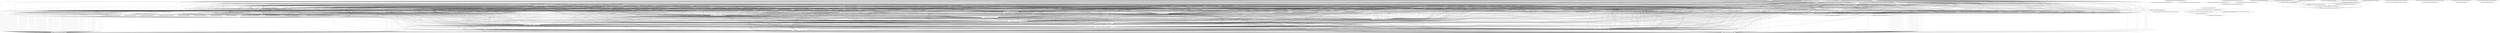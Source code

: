 digraph G {
  "org.apache.commons.math.util$MathUtils#pow(java.math.BigInteger,int)" -> "org.apache.commons.math.exception.util$LocalizedFormats#<clinit>()";
  "org.apache.commons.math.util$MathUtils#distance1(int[],int[])" -> "org.apache.commons.math.util$FastMath#expint(int,double[])";
  "org.apache.commons.math.util$MathUtils#distance1(int[],int[])" -> "org.apache.commons.math.util$FastMath#<clinit>()";
  "org.apache.commons.math.util$MathUtils#distance1(int[],int[])" -> "org.apache.commons.math.util$FastMath#slowCos(double,double[])";
  "org.apache.commons.math.util$MathUtils#distance1(int[],int[])" -> "org.apache.commons.math.util$FastMath#slowLog(double)";
  "org.apache.commons.math.util$MathUtils#distance1(int[],int[])" -> "org.apache.commons.math.util$FastMath#buildSinCosTables()";
  "org.apache.commons.math.util$MathUtils#distance1(int[],int[])" -> "org.apache.commons.math.util$FastMath#splitAdd(double[],double[],double[])";
  "org.apache.commons.math.util$MathUtils#distance1(int[],int[])" -> "org.apache.commons.math.util$FastMath#split(double,double[])";
  "org.apache.commons.math.util$MathUtils#distance1(int[],int[])" -> "org.apache.commons.math.util$FastMath#slowSin(double,double[])";
  "org.apache.commons.math.util$MathUtils#distance1(int[],int[])" -> "org.apache.commons.math.util$FastMath#quadMult(double[],double[],double[])";
  "org.apache.commons.math.util$MathUtils#distance1(int[],int[])" -> "org.apache.commons.math.util$FastMath#splitReciprocal(double[],double[])";
  "org.apache.commons.math.util$MathUtils#distance1(int[],int[])" -> "org.apache.commons.math.util$FastMath#splitMult(double[],double[],double[])";
  "org.apache.commons.math.util$MathUtils#distance1(int[],int[])" -> "org.apache.commons.math.util$FastMath#abs(int)";
  "org.apache.commons.math.util$MathUtils#distance1(int[],int[])" -> "org.apache.commons.math.util$FastMath#slowexp(double,double[])";
  "org.apache.commons.math.util$MathUtils#distance1(int[],int[])" -> "org.apache.commons.math.util$FastMath#resplit(double[])";
  "org.apache.commons.math.util$FastMath#expint(int,double[])" -> "org.apache.commons.math.util$FastMath#<clinit>()";
  "org.apache.commons.math.util$FastMath#expint(int,double[])" -> "org.apache.commons.math.util$FastMath#slowCos(double,double[])";
  "org.apache.commons.math.util$FastMath#expint(int,double[])" -> "org.apache.commons.math.util$FastMath#slowLog(double)";
  "org.apache.commons.math.util$FastMath#expint(int,double[])" -> "org.apache.commons.math.util$FastMath#buildSinCosTables()";
  "org.apache.commons.math.util$FastMath#expint(int,double[])" -> "org.apache.commons.math.util$FastMath#splitAdd(double[],double[],double[])";
  "org.apache.commons.math.util$FastMath#expint(int,double[])" -> "org.apache.commons.math.util$FastMath#split(double,double[])";
  "org.apache.commons.math.util$FastMath#expint(int,double[])" -> "org.apache.commons.math.util$FastMath#slowSin(double,double[])";
  "org.apache.commons.math.util$FastMath#expint(int,double[])" -> "org.apache.commons.math.util$FastMath#quadMult(double[],double[],double[])";
  "org.apache.commons.math.util$FastMath#expint(int,double[])" -> "org.apache.commons.math.util$FastMath#splitReciprocal(double[],double[])";
  "org.apache.commons.math.util$FastMath#expint(int,double[])" -> "org.apache.commons.math.util$FastMath#splitMult(double[],double[],double[])";
  "org.apache.commons.math.util$FastMath#expint(int,double[])" -> "org.apache.commons.math.util$FastMath#slowexp(double,double[])";
  "org.apache.commons.math.util$FastMath#expint(int,double[])" -> "org.apache.commons.math.util$FastMath#resplit(double[])";
  "org.apache.commons.math.util$FastMath#<clinit>()" -> "org.apache.commons.math.util$FastMath#expint(int,double[])";
  "org.apache.commons.math.util$FastMath#<clinit>()" -> "org.apache.commons.math.util$FastMath#slowCos(double,double[])";
  "org.apache.commons.math.util$FastMath#<clinit>()" -> "org.apache.commons.math.util$FastMath#slowLog(double)";
  "org.apache.commons.math.util$FastMath#<clinit>()" -> "org.apache.commons.math.util$FastMath#buildSinCosTables()";
  "org.apache.commons.math.util$FastMath#<clinit>()" -> "org.apache.commons.math.util$FastMath#splitAdd(double[],double[],double[])";
  "org.apache.commons.math.util$FastMath#<clinit>()" -> "org.apache.commons.math.util$FastMath#split(double,double[])";
  "org.apache.commons.math.util$FastMath#<clinit>()" -> "org.apache.commons.math.util$FastMath#slowSin(double,double[])";
  "org.apache.commons.math.util$FastMath#<clinit>()" -> "org.apache.commons.math.util$FastMath#quadMult(double[],double[],double[])";
  "org.apache.commons.math.util$FastMath#<clinit>()" -> "org.apache.commons.math.util$FastMath#splitReciprocal(double[],double[])";
  "org.apache.commons.math.util$FastMath#<clinit>()" -> "org.apache.commons.math.util$FastMath#splitMult(double[],double[],double[])";
  "org.apache.commons.math.util$FastMath#<clinit>()" -> "org.apache.commons.math.util$FastMath#slowexp(double,double[])";
  "org.apache.commons.math.util$FastMath#<clinit>()" -> "org.apache.commons.math.util$FastMath#resplit(double[])";
  "org.apache.commons.math.util$FastMath#slowCos(double,double[])" -> "org.apache.commons.math.util$FastMath#expint(int,double[])";
  "org.apache.commons.math.util$FastMath#slowCos(double,double[])" -> "org.apache.commons.math.util$FastMath#<clinit>()";
  "org.apache.commons.math.util$FastMath#slowCos(double,double[])" -> "org.apache.commons.math.util$FastMath#slowLog(double)";
  "org.apache.commons.math.util$FastMath#slowCos(double,double[])" -> "org.apache.commons.math.util$FastMath#buildSinCosTables()";
  "org.apache.commons.math.util$FastMath#slowCos(double,double[])" -> "org.apache.commons.math.util$FastMath#splitAdd(double[],double[],double[])";
  "org.apache.commons.math.util$FastMath#slowCos(double,double[])" -> "org.apache.commons.math.util$FastMath#split(double,double[])";
  "org.apache.commons.math.util$FastMath#slowCos(double,double[])" -> "org.apache.commons.math.util$FastMath#slowSin(double,double[])";
  "org.apache.commons.math.util$FastMath#slowCos(double,double[])" -> "org.apache.commons.math.util$FastMath#quadMult(double[],double[],double[])";
  "org.apache.commons.math.util$FastMath#slowCos(double,double[])" -> "org.apache.commons.math.util$FastMath#splitReciprocal(double[],double[])";
  "org.apache.commons.math.util$FastMath#slowCos(double,double[])" -> "org.apache.commons.math.util$FastMath#splitMult(double[],double[],double[])";
  "org.apache.commons.math.util$FastMath#slowCos(double,double[])" -> "org.apache.commons.math.util$FastMath#slowexp(double,double[])";
  "org.apache.commons.math.util$FastMath#slowCos(double,double[])" -> "org.apache.commons.math.util$FastMath#resplit(double[])";
  "org.apache.commons.math.util$FastMath#slowLog(double)" -> "org.apache.commons.math.util$FastMath#expint(int,double[])";
  "org.apache.commons.math.util$FastMath#slowLog(double)" -> "org.apache.commons.math.util$FastMath#<clinit>()";
  "org.apache.commons.math.util$FastMath#slowLog(double)" -> "org.apache.commons.math.util$FastMath#slowCos(double,double[])";
  "org.apache.commons.math.util$FastMath#slowLog(double)" -> "org.apache.commons.math.util$FastMath#buildSinCosTables()";
  "org.apache.commons.math.util$FastMath#slowLog(double)" -> "org.apache.commons.math.util$FastMath#splitAdd(double[],double[],double[])";
  "org.apache.commons.math.util$FastMath#slowLog(double)" -> "org.apache.commons.math.util$FastMath#split(double,double[])";
  "org.apache.commons.math.util$FastMath#slowLog(double)" -> "org.apache.commons.math.util$FastMath#slowSin(double,double[])";
  "org.apache.commons.math.util$FastMath#slowLog(double)" -> "org.apache.commons.math.util$FastMath#quadMult(double[],double[],double[])";
  "org.apache.commons.math.util$FastMath#slowLog(double)" -> "org.apache.commons.math.util$FastMath#splitReciprocal(double[],double[])";
  "org.apache.commons.math.util$FastMath#slowLog(double)" -> "org.apache.commons.math.util$FastMath#splitMult(double[],double[],double[])";
  "org.apache.commons.math.util$FastMath#slowLog(double)" -> "org.apache.commons.math.util$FastMath#slowexp(double,double[])";
  "org.apache.commons.math.util$FastMath#slowLog(double)" -> "org.apache.commons.math.util$FastMath#resplit(double[])";
  "org.apache.commons.math.util$FastMath#buildSinCosTables()" -> "org.apache.commons.math.util$FastMath#expint(int,double[])";
  "org.apache.commons.math.util$FastMath#buildSinCosTables()" -> "org.apache.commons.math.util$FastMath#<clinit>()";
  "org.apache.commons.math.util$FastMath#buildSinCosTables()" -> "org.apache.commons.math.util$FastMath#slowCos(double,double[])";
  "org.apache.commons.math.util$FastMath#buildSinCosTables()" -> "org.apache.commons.math.util$FastMath#slowLog(double)";
  "org.apache.commons.math.util$FastMath#buildSinCosTables()" -> "org.apache.commons.math.util$FastMath#splitAdd(double[],double[],double[])";
  "org.apache.commons.math.util$FastMath#buildSinCosTables()" -> "org.apache.commons.math.util$FastMath#split(double,double[])";
  "org.apache.commons.math.util$FastMath#buildSinCosTables()" -> "org.apache.commons.math.util$FastMath#slowSin(double,double[])";
  "org.apache.commons.math.util$FastMath#buildSinCosTables()" -> "org.apache.commons.math.util$FastMath#quadMult(double[],double[],double[])";
  "org.apache.commons.math.util$FastMath#buildSinCosTables()" -> "org.apache.commons.math.util$FastMath#splitReciprocal(double[],double[])";
  "org.apache.commons.math.util$FastMath#buildSinCosTables()" -> "org.apache.commons.math.util$FastMath#splitMult(double[],double[],double[])";
  "org.apache.commons.math.util$FastMath#buildSinCosTables()" -> "org.apache.commons.math.util$FastMath#slowexp(double,double[])";
  "org.apache.commons.math.util$FastMath#buildSinCosTables()" -> "org.apache.commons.math.util$FastMath#resplit(double[])";
  "org.apache.commons.math.util$FastMath#splitAdd(double[],double[],double[])" -> "org.apache.commons.math.util$FastMath#expint(int,double[])";
  "org.apache.commons.math.util$FastMath#splitAdd(double[],double[],double[])" -> "org.apache.commons.math.util$FastMath#<clinit>()";
  "org.apache.commons.math.util$FastMath#splitAdd(double[],double[],double[])" -> "org.apache.commons.math.util$FastMath#slowCos(double,double[])";
  "org.apache.commons.math.util$FastMath#splitAdd(double[],double[],double[])" -> "org.apache.commons.math.util$FastMath#slowLog(double)";
  "org.apache.commons.math.util$FastMath#splitAdd(double[],double[],double[])" -> "org.apache.commons.math.util$FastMath#buildSinCosTables()";
  "org.apache.commons.math.util$FastMath#splitAdd(double[],double[],double[])" -> "org.apache.commons.math.util$FastMath#split(double,double[])";
  "org.apache.commons.math.util$FastMath#splitAdd(double[],double[],double[])" -> "org.apache.commons.math.util$FastMath#slowSin(double,double[])";
  "org.apache.commons.math.util$FastMath#splitAdd(double[],double[],double[])" -> "org.apache.commons.math.util$FastMath#quadMult(double[],double[],double[])";
  "org.apache.commons.math.util$FastMath#splitAdd(double[],double[],double[])" -> "org.apache.commons.math.util$FastMath#splitReciprocal(double[],double[])";
  "org.apache.commons.math.util$FastMath#splitAdd(double[],double[],double[])" -> "org.apache.commons.math.util$FastMath#splitMult(double[],double[],double[])";
  "org.apache.commons.math.util$FastMath#splitAdd(double[],double[],double[])" -> "org.apache.commons.math.util$FastMath#slowexp(double,double[])";
  "org.apache.commons.math.util$FastMath#splitAdd(double[],double[],double[])" -> "org.apache.commons.math.util$FastMath#resplit(double[])";
  "org.apache.commons.math.util$FastMath#slowSin(double,double[])" -> "org.apache.commons.math.util$FastMath#expint(int,double[])";
  "org.apache.commons.math.util$FastMath#slowSin(double,double[])" -> "org.apache.commons.math.util$FastMath#<clinit>()";
  "org.apache.commons.math.util$FastMath#slowSin(double,double[])" -> "org.apache.commons.math.util$FastMath#slowCos(double,double[])";
  "org.apache.commons.math.util$FastMath#slowSin(double,double[])" -> "org.apache.commons.math.util$FastMath#slowLog(double)";
  "org.apache.commons.math.util$FastMath#slowSin(double,double[])" -> "org.apache.commons.math.util$FastMath#buildSinCosTables()";
  "org.apache.commons.math.util$FastMath#slowSin(double,double[])" -> "org.apache.commons.math.util$FastMath#splitAdd(double[],double[],double[])";
  "org.apache.commons.math.util$FastMath#slowSin(double,double[])" -> "org.apache.commons.math.util$FastMath#split(double,double[])";
  "org.apache.commons.math.util$FastMath#slowSin(double,double[])" -> "org.apache.commons.math.util$FastMath#quadMult(double[],double[],double[])";
  "org.apache.commons.math.util$FastMath#slowSin(double,double[])" -> "org.apache.commons.math.util$FastMath#splitReciprocal(double[],double[])";
  "org.apache.commons.math.util$FastMath#slowSin(double,double[])" -> "org.apache.commons.math.util$FastMath#splitMult(double[],double[],double[])";
  "org.apache.commons.math.util$FastMath#slowSin(double,double[])" -> "org.apache.commons.math.util$FastMath#slowexp(double,double[])";
  "org.apache.commons.math.util$FastMath#slowSin(double,double[])" -> "org.apache.commons.math.util$FastMath#resplit(double[])";
  "org.apache.commons.math.util$FastMath#quadMult(double[],double[],double[])" -> "org.apache.commons.math.util$FastMath#expint(int,double[])";
  "org.apache.commons.math.util$FastMath#quadMult(double[],double[],double[])" -> "org.apache.commons.math.util$FastMath#<clinit>()";
  "org.apache.commons.math.util$FastMath#quadMult(double[],double[],double[])" -> "org.apache.commons.math.util$FastMath#slowCos(double,double[])";
  "org.apache.commons.math.util$FastMath#quadMult(double[],double[],double[])" -> "org.apache.commons.math.util$FastMath#slowLog(double)";
  "org.apache.commons.math.util$FastMath#quadMult(double[],double[],double[])" -> "org.apache.commons.math.util$FastMath#buildSinCosTables()";
  "org.apache.commons.math.util$FastMath#quadMult(double[],double[],double[])" -> "org.apache.commons.math.util$FastMath#splitAdd(double[],double[],double[])";
  "org.apache.commons.math.util$FastMath#quadMult(double[],double[],double[])" -> "org.apache.commons.math.util$FastMath#split(double,double[])";
  "org.apache.commons.math.util$FastMath#quadMult(double[],double[],double[])" -> "org.apache.commons.math.util$FastMath#slowSin(double,double[])";
  "org.apache.commons.math.util$FastMath#quadMult(double[],double[],double[])" -> "org.apache.commons.math.util$FastMath#splitReciprocal(double[],double[])";
  "org.apache.commons.math.util$FastMath#quadMult(double[],double[],double[])" -> "org.apache.commons.math.util$FastMath#splitMult(double[],double[],double[])";
  "org.apache.commons.math.util$FastMath#quadMult(double[],double[],double[])" -> "org.apache.commons.math.util$FastMath#slowexp(double,double[])";
  "org.apache.commons.math.util$FastMath#quadMult(double[],double[],double[])" -> "org.apache.commons.math.util$FastMath#resplit(double[])";
  "org.apache.commons.math.util$FastMath#splitReciprocal(double[],double[])" -> "org.apache.commons.math.util$FastMath#expint(int,double[])";
  "org.apache.commons.math.util$FastMath#splitReciprocal(double[],double[])" -> "org.apache.commons.math.util$FastMath#<clinit>()";
  "org.apache.commons.math.util$FastMath#splitReciprocal(double[],double[])" -> "org.apache.commons.math.util$FastMath#slowCos(double,double[])";
  "org.apache.commons.math.util$FastMath#splitReciprocal(double[],double[])" -> "org.apache.commons.math.util$FastMath#slowLog(double)";
  "org.apache.commons.math.util$FastMath#splitReciprocal(double[],double[])" -> "org.apache.commons.math.util$FastMath#buildSinCosTables()";
  "org.apache.commons.math.util$FastMath#splitReciprocal(double[],double[])" -> "org.apache.commons.math.util$FastMath#splitAdd(double[],double[],double[])";
  "org.apache.commons.math.util$FastMath#splitReciprocal(double[],double[])" -> "org.apache.commons.math.util$FastMath#split(double,double[])";
  "org.apache.commons.math.util$FastMath#splitReciprocal(double[],double[])" -> "org.apache.commons.math.util$FastMath#slowSin(double,double[])";
  "org.apache.commons.math.util$FastMath#splitReciprocal(double[],double[])" -> "org.apache.commons.math.util$FastMath#quadMult(double[],double[],double[])";
  "org.apache.commons.math.util$FastMath#splitReciprocal(double[],double[])" -> "org.apache.commons.math.util$FastMath#splitMult(double[],double[],double[])";
  "org.apache.commons.math.util$FastMath#splitReciprocal(double[],double[])" -> "org.apache.commons.math.util$FastMath#slowexp(double,double[])";
  "org.apache.commons.math.util$FastMath#splitReciprocal(double[],double[])" -> "org.apache.commons.math.util$FastMath#resplit(double[])";
  "org.apache.commons.math.util$FastMath#splitMult(double[],double[],double[])" -> "org.apache.commons.math.util$FastMath#expint(int,double[])";
  "org.apache.commons.math.util$FastMath#splitMult(double[],double[],double[])" -> "org.apache.commons.math.util$FastMath#<clinit>()";
  "org.apache.commons.math.util$FastMath#splitMult(double[],double[],double[])" -> "org.apache.commons.math.util$FastMath#slowCos(double,double[])";
  "org.apache.commons.math.util$FastMath#splitMult(double[],double[],double[])" -> "org.apache.commons.math.util$FastMath#slowLog(double)";
  "org.apache.commons.math.util$FastMath#splitMult(double[],double[],double[])" -> "org.apache.commons.math.util$FastMath#buildSinCosTables()";
  "org.apache.commons.math.util$FastMath#splitMult(double[],double[],double[])" -> "org.apache.commons.math.util$FastMath#splitAdd(double[],double[],double[])";
  "org.apache.commons.math.util$FastMath#splitMult(double[],double[],double[])" -> "org.apache.commons.math.util$FastMath#split(double,double[])";
  "org.apache.commons.math.util$FastMath#splitMult(double[],double[],double[])" -> "org.apache.commons.math.util$FastMath#slowSin(double,double[])";
  "org.apache.commons.math.util$FastMath#splitMult(double[],double[],double[])" -> "org.apache.commons.math.util$FastMath#quadMult(double[],double[],double[])";
  "org.apache.commons.math.util$FastMath#splitMult(double[],double[],double[])" -> "org.apache.commons.math.util$FastMath#splitReciprocal(double[],double[])";
  "org.apache.commons.math.util$FastMath#splitMult(double[],double[],double[])" -> "org.apache.commons.math.util$FastMath#slowexp(double,double[])";
  "org.apache.commons.math.util$FastMath#splitMult(double[],double[],double[])" -> "org.apache.commons.math.util$FastMath#resplit(double[])";
  "org.apache.commons.math.util$FastMath#slowexp(double,double[])" -> "org.apache.commons.math.util$FastMath#expint(int,double[])";
  "org.apache.commons.math.util$FastMath#slowexp(double,double[])" -> "org.apache.commons.math.util$FastMath#<clinit>()";
  "org.apache.commons.math.util$FastMath#slowexp(double,double[])" -> "org.apache.commons.math.util$FastMath#slowCos(double,double[])";
  "org.apache.commons.math.util$FastMath#slowexp(double,double[])" -> "org.apache.commons.math.util$FastMath#slowLog(double)";
  "org.apache.commons.math.util$FastMath#slowexp(double,double[])" -> "org.apache.commons.math.util$FastMath#buildSinCosTables()";
  "org.apache.commons.math.util$FastMath#slowexp(double,double[])" -> "org.apache.commons.math.util$FastMath#splitAdd(double[],double[],double[])";
  "org.apache.commons.math.util$FastMath#slowexp(double,double[])" -> "org.apache.commons.math.util$FastMath#split(double,double[])";
  "org.apache.commons.math.util$FastMath#slowexp(double,double[])" -> "org.apache.commons.math.util$FastMath#slowSin(double,double[])";
  "org.apache.commons.math.util$FastMath#slowexp(double,double[])" -> "org.apache.commons.math.util$FastMath#quadMult(double[],double[],double[])";
  "org.apache.commons.math.util$FastMath#slowexp(double,double[])" -> "org.apache.commons.math.util$FastMath#splitReciprocal(double[],double[])";
  "org.apache.commons.math.util$FastMath#slowexp(double,double[])" -> "org.apache.commons.math.util$FastMath#splitMult(double[],double[],double[])";
  "org.apache.commons.math.util$FastMath#slowexp(double,double[])" -> "org.apache.commons.math.util$FastMath#resplit(double[])";
  "org.apache.commons.math.util$MathUtils#equalsIncludingNaN(double,double,int)" -> "org.apache.commons.math.util$FastMath#expint(int,double[])";
  "org.apache.commons.math.util$MathUtils#equalsIncludingNaN(double,double,int)" -> "org.apache.commons.math.util$FastMath#<clinit>()";
  "org.apache.commons.math.util$MathUtils#equalsIncludingNaN(double,double,int)" -> "org.apache.commons.math.util$FastMath#slowCos(double,double[])";
  "org.apache.commons.math.util$MathUtils#equalsIncludingNaN(double,double,int)" -> "org.apache.commons.math.util$FastMath#slowLog(double)";
  "org.apache.commons.math.util$MathUtils#equalsIncludingNaN(double,double,int)" -> "org.apache.commons.math.util$FastMath#buildSinCosTables()";
  "org.apache.commons.math.util$MathUtils#equalsIncludingNaN(double,double,int)" -> "org.apache.commons.math.util$FastMath#splitAdd(double[],double[],double[])";
  "org.apache.commons.math.util$MathUtils#equalsIncludingNaN(double,double,int)" -> "org.apache.commons.math.util$FastMath#split(double,double[])";
  "org.apache.commons.math.util$MathUtils#equalsIncludingNaN(double,double,int)" -> "org.apache.commons.math.util$FastMath#slowSin(double,double[])";
  "org.apache.commons.math.util$MathUtils#equalsIncludingNaN(double,double,int)" -> "org.apache.commons.math.util$FastMath#quadMult(double[],double[],double[])";
  "org.apache.commons.math.util$MathUtils#equalsIncludingNaN(double,double,int)" -> "org.apache.commons.math.util$FastMath#splitReciprocal(double[],double[])";
  "org.apache.commons.math.util$MathUtils#equalsIncludingNaN(double,double,int)" -> "org.apache.commons.math.util$FastMath#splitMult(double[],double[],double[])";
  "org.apache.commons.math.util$MathUtils#equalsIncludingNaN(double,double,int)" -> "org.apache.commons.math.util$FastMath#abs(long)";
  "org.apache.commons.math.util$MathUtils#equalsIncludingNaN(double,double,int)" -> "org.apache.commons.math.util$FastMath#slowexp(double,double[])";
  "org.apache.commons.math.util$MathUtils#equalsIncludingNaN(double,double,int)" -> "org.apache.commons.math.util$MathUtils#<clinit>()";
  "org.apache.commons.math.util$MathUtils#equalsIncludingNaN(double,double,int)" -> "org.apache.commons.math.util$MathUtils#equals(double,double,int)";
  "org.apache.commons.math.util$MathUtils#equalsIncludingNaN(double,double,int)" -> "org.apache.commons.math.util$FastMath#resplit(double[])";
  "org.apache.commons.math.util$MathUtils#equals(double,double,int)" -> "org.apache.commons.math.util$FastMath#expint(int,double[])";
  "org.apache.commons.math.util$MathUtils#equals(double,double,int)" -> "org.apache.commons.math.util$FastMath#<clinit>()";
  "org.apache.commons.math.util$MathUtils#equals(double,double,int)" -> "org.apache.commons.math.util$FastMath#slowCos(double,double[])";
  "org.apache.commons.math.util$MathUtils#equals(double,double,int)" -> "org.apache.commons.math.util$FastMath#slowLog(double)";
  "org.apache.commons.math.util$MathUtils#equals(double,double,int)" -> "org.apache.commons.math.util$FastMath#buildSinCosTables()";
  "org.apache.commons.math.util$MathUtils#equals(double,double,int)" -> "org.apache.commons.math.util$FastMath#splitAdd(double[],double[],double[])";
  "org.apache.commons.math.util$MathUtils#equals(double,double,int)" -> "org.apache.commons.math.util$FastMath#split(double,double[])";
  "org.apache.commons.math.util$MathUtils#equals(double,double,int)" -> "org.apache.commons.math.util$FastMath#slowSin(double,double[])";
  "org.apache.commons.math.util$MathUtils#equals(double,double,int)" -> "org.apache.commons.math.util$FastMath#quadMult(double[],double[],double[])";
  "org.apache.commons.math.util$MathUtils#equals(double,double,int)" -> "org.apache.commons.math.util$FastMath#splitReciprocal(double[],double[])";
  "org.apache.commons.math.util$MathUtils#equals(double,double,int)" -> "org.apache.commons.math.util$FastMath#splitMult(double[],double[],double[])";
  "org.apache.commons.math.util$MathUtils#equals(double,double,int)" -> "org.apache.commons.math.util$FastMath#abs(long)";
  "org.apache.commons.math.util$MathUtils#equals(double,double,int)" -> "org.apache.commons.math.util$FastMath#slowexp(double,double[])";
  "org.apache.commons.math.util$MathUtils#equals(double,double,int)" -> "org.apache.commons.math.util$FastMath#resplit(double[])";
  "org.apache.commons.math.util$MathUtils#equalsIncludingNaN(float,float,int)" -> "org.apache.commons.math.util$FastMath#expint(int,double[])";
  "org.apache.commons.math.util$MathUtils#equalsIncludingNaN(float,float,int)" -> "org.apache.commons.math.util$FastMath#<clinit>()";
  "org.apache.commons.math.util$MathUtils#equalsIncludingNaN(float,float,int)" -> "org.apache.commons.math.util$FastMath#slowCos(double,double[])";
  "org.apache.commons.math.util$MathUtils#equalsIncludingNaN(float,float,int)" -> "org.apache.commons.math.util$FastMath#slowLog(double)";
  "org.apache.commons.math.util$MathUtils#equalsIncludingNaN(float,float,int)" -> "org.apache.commons.math.util$FastMath#buildSinCosTables()";
  "org.apache.commons.math.util$MathUtils#equalsIncludingNaN(float,float,int)" -> "org.apache.commons.math.util$FastMath#splitAdd(double[],double[],double[])";
  "org.apache.commons.math.util$MathUtils#equalsIncludingNaN(float,float,int)" -> "org.apache.commons.math.util$FastMath#split(double,double[])";
  "org.apache.commons.math.util$MathUtils#equalsIncludingNaN(float,float,int)" -> "org.apache.commons.math.util$FastMath#slowSin(double,double[])";
  "org.apache.commons.math.util$MathUtils#equalsIncludingNaN(float,float,int)" -> "org.apache.commons.math.util$FastMath#quadMult(double[],double[],double[])";
  "org.apache.commons.math.util$MathUtils#equalsIncludingNaN(float,float,int)" -> "org.apache.commons.math.util$FastMath#splitReciprocal(double[],double[])";
  "org.apache.commons.math.util$MathUtils#equalsIncludingNaN(float,float,int)" -> "org.apache.commons.math.util$FastMath#splitMult(double[],double[],double[])";
  "org.apache.commons.math.util$MathUtils#equalsIncludingNaN(float,float,int)" -> "org.apache.commons.math.util$FastMath#abs(int)";
  "org.apache.commons.math.util$MathUtils#equalsIncludingNaN(float,float,int)" -> "org.apache.commons.math.util$FastMath#slowexp(double,double[])";
  "org.apache.commons.math.util$MathUtils#equalsIncludingNaN(float,float,int)" -> "org.apache.commons.math.util$MathUtils#<clinit>()";
  "org.apache.commons.math.util$MathUtils#equalsIncludingNaN(float,float,int)" -> "org.apache.commons.math.util$MathUtils#equals(float,float,int)";
  "org.apache.commons.math.util$MathUtils#equalsIncludingNaN(float,float,int)" -> "org.apache.commons.math.util$FastMath#resplit(double[])";
  "org.apache.commons.math.util$MathUtils#equals(float,float,int)" -> "org.apache.commons.math.util$FastMath#expint(int,double[])";
  "org.apache.commons.math.util$MathUtils#equals(float,float,int)" -> "org.apache.commons.math.util$FastMath#<clinit>()";
  "org.apache.commons.math.util$MathUtils#equals(float,float,int)" -> "org.apache.commons.math.util$FastMath#slowCos(double,double[])";
  "org.apache.commons.math.util$MathUtils#equals(float,float,int)" -> "org.apache.commons.math.util$FastMath#slowLog(double)";
  "org.apache.commons.math.util$MathUtils#equals(float,float,int)" -> "org.apache.commons.math.util$FastMath#buildSinCosTables()";
  "org.apache.commons.math.util$MathUtils#equals(float,float,int)" -> "org.apache.commons.math.util$FastMath#splitAdd(double[],double[],double[])";
  "org.apache.commons.math.util$MathUtils#equals(float,float,int)" -> "org.apache.commons.math.util$FastMath#split(double,double[])";
  "org.apache.commons.math.util$MathUtils#equals(float,float,int)" -> "org.apache.commons.math.util$FastMath#slowSin(double,double[])";
  "org.apache.commons.math.util$MathUtils#equals(float,float,int)" -> "org.apache.commons.math.util$FastMath#quadMult(double[],double[],double[])";
  "org.apache.commons.math.util$MathUtils#equals(float,float,int)" -> "org.apache.commons.math.util$FastMath#splitReciprocal(double[],double[])";
  "org.apache.commons.math.util$MathUtils#equals(float,float,int)" -> "org.apache.commons.math.util$FastMath#splitMult(double[],double[],double[])";
  "org.apache.commons.math.util$MathUtils#equals(float,float,int)" -> "org.apache.commons.math.util$FastMath#abs(int)";
  "org.apache.commons.math.util$MathUtils#equals(float,float,int)" -> "org.apache.commons.math.util$FastMath#slowexp(double,double[])";
  "org.apache.commons.math.util$MathUtils#equals(float,float,int)" -> "org.apache.commons.math.util$FastMath#resplit(double[])";
  "org.apache.commons.math.util$FastMath#toRadians(double)" -> "org.apache.commons.math.util$FastMath#expint(int,double[])";
  "org.apache.commons.math.util$FastMath#toRadians(double)" -> "org.apache.commons.math.util$FastMath#<clinit>()";
  "org.apache.commons.math.util$FastMath#toRadians(double)" -> "org.apache.commons.math.util$FastMath#slowCos(double,double[])";
  "org.apache.commons.math.util$FastMath#toRadians(double)" -> "org.apache.commons.math.util$FastMath#slowLog(double)";
  "org.apache.commons.math.util$FastMath#toRadians(double)" -> "org.apache.commons.math.util$FastMath#buildSinCosTables()";
  "org.apache.commons.math.util$FastMath#toRadians(double)" -> "org.apache.commons.math.util$FastMath#splitAdd(double[],double[],double[])";
  "org.apache.commons.math.util$FastMath#toRadians(double)" -> "org.apache.commons.math.util$FastMath#split(double,double[])";
  "org.apache.commons.math.util$FastMath#toRadians(double)" -> "org.apache.commons.math.util$FastMath#slowSin(double,double[])";
  "org.apache.commons.math.util$FastMath#toRadians(double)" -> "org.apache.commons.math.util$FastMath#quadMult(double[],double[],double[])";
  "org.apache.commons.math.util$FastMath#toRadians(double)" -> "org.apache.commons.math.util$FastMath#splitReciprocal(double[],double[])";
  "org.apache.commons.math.util$FastMath#toRadians(double)" -> "org.apache.commons.math.util$FastMath#splitMult(double[],double[],double[])";
  "org.apache.commons.math.util$FastMath#toRadians(double)" -> "org.apache.commons.math.util$FastMath#slowexp(double,double[])";
  "org.apache.commons.math.util$FastMath#toRadians(double)" -> "org.apache.commons.math.util$FastMath#doubleHighPart(double)";
  "org.apache.commons.math.util$FastMath#toRadians(double)" -> "org.apache.commons.math.util$FastMath#resplit(double[])";
  "org.apache.commons.math.util$FastMath#atan(double,double,boolean)" -> "org.apache.commons.math.util$FastMath#expint(int,double[])";
  "org.apache.commons.math.util$FastMath#atan(double,double,boolean)" -> "org.apache.commons.math.util$FastMath#<clinit>()";
  "org.apache.commons.math.util$FastMath#atan(double,double,boolean)" -> "org.apache.commons.math.util$FastMath#slowCos(double,double[])";
  "org.apache.commons.math.util$FastMath#atan(double,double,boolean)" -> "org.apache.commons.math.util$FastMath#slowLog(double)";
  "org.apache.commons.math.util$FastMath#atan(double,double,boolean)" -> "org.apache.commons.math.util$FastMath#copySign(double,double)";
  "org.apache.commons.math.util$FastMath#atan(double,double,boolean)" -> "org.apache.commons.math.util$FastMath#buildSinCosTables()";
  "org.apache.commons.math.util$FastMath#atan(double,double,boolean)" -> "org.apache.commons.math.util$FastMath#splitAdd(double[],double[],double[])";
  "org.apache.commons.math.util$FastMath#atan(double,double,boolean)" -> "org.apache.commons.math.util$FastMath#split(double,double[])";
  "org.apache.commons.math.util$FastMath#atan(double,double,boolean)" -> "org.apache.commons.math.util$FastMath#slowSin(double,double[])";
  "org.apache.commons.math.util$FastMath#atan(double,double,boolean)" -> "org.apache.commons.math.util$FastMath#quadMult(double[],double[],double[])";
  "org.apache.commons.math.util$FastMath#atan(double,double,boolean)" -> "org.apache.commons.math.util$FastMath#splitReciprocal(double[],double[])";
  "org.apache.commons.math.util$FastMath#atan(double,double,boolean)" -> "org.apache.commons.math.util$FastMath#splitMult(double[],double[],double[])";
  "org.apache.commons.math.util$FastMath#atan(double,double,boolean)" -> "org.apache.commons.math.util$FastMath#slowexp(double,double[])";
  "org.apache.commons.math.util$FastMath#atan(double,double,boolean)" -> "org.apache.commons.math.util$FastMath#resplit(double[])";
  "org.apache.commons.math.util$FastMath#atan2(double,double)" -> "org.apache.commons.math.util$FastMath#atan(double,double,boolean)";
  "org.apache.commons.math.util$FastMath#atan2(double,double)" -> "org.apache.commons.math.util$FastMath#expint(int,double[])";
  "org.apache.commons.math.util$FastMath#atan2(double,double)" -> "org.apache.commons.math.util$FastMath#<clinit>()";
  "org.apache.commons.math.util$FastMath#atan2(double,double)" -> "org.apache.commons.math.util$FastMath#slowCos(double,double[])";
  "org.apache.commons.math.util$FastMath#atan2(double,double)" -> "org.apache.commons.math.util$FastMath#slowLog(double)";
  "org.apache.commons.math.util$FastMath#atan2(double,double)" -> "org.apache.commons.math.util$FastMath#copySign(double,double)";
  "org.apache.commons.math.util$FastMath#atan2(double,double)" -> "org.apache.commons.math.util$FastMath#buildSinCosTables()";
  "org.apache.commons.math.util$FastMath#atan2(double,double)" -> "org.apache.commons.math.util$FastMath#splitAdd(double[],double[],double[])";
  "org.apache.commons.math.util$FastMath#atan2(double,double)" -> "org.apache.commons.math.util$FastMath#split(double,double[])";
  "org.apache.commons.math.util$FastMath#atan2(double,double)" -> "org.apache.commons.math.util$FastMath#slowSin(double,double[])";
  "org.apache.commons.math.util$FastMath#atan2(double,double)" -> "org.apache.commons.math.util$FastMath#quadMult(double[],double[],double[])";
  "org.apache.commons.math.util$FastMath#atan2(double,double)" -> "org.apache.commons.math.util$FastMath#splitReciprocal(double[],double[])";
  "org.apache.commons.math.util$FastMath#atan2(double,double)" -> "org.apache.commons.math.util$FastMath#splitMult(double[],double[],double[])";
  "org.apache.commons.math.util$FastMath#atan2(double,double)" -> "org.apache.commons.math.util$FastMath#slowexp(double,double[])";
  "org.apache.commons.math.util$FastMath#atan2(double,double)" -> "org.apache.commons.math.util$FastMath#doubleHighPart(double)";
  "org.apache.commons.math.util$FastMath#atan2(double,double)" -> "org.apache.commons.math.util$FastMath#resplit(double[])";
  "org.apache.commons.math.util$MathUtils#subAndCheck(int,int)" -> "org.apache.commons.math.exception.util$LocalizedFormats#<clinit>()";
  "org.apache.commons.math.util$MathUtils#distance(double[],double[])" -> "org.apache.commons.math.util$FastMath#expint(int,double[])";
  "org.apache.commons.math.util$MathUtils#distance(double[],double[])" -> "org.apache.commons.math.util$FastMath#<clinit>()";
  "org.apache.commons.math.util$MathUtils#distance(double[],double[])" -> "org.apache.commons.math.util$FastMath#slowCos(double,double[])";
  "org.apache.commons.math.util$MathUtils#distance(double[],double[])" -> "org.apache.commons.math.util$FastMath#slowLog(double)";
  "org.apache.commons.math.util$MathUtils#distance(double[],double[])" -> "org.apache.commons.math.util$FastMath#buildSinCosTables()";
  "org.apache.commons.math.util$MathUtils#distance(double[],double[])" -> "org.apache.commons.math.util$FastMath#splitAdd(double[],double[],double[])";
  "org.apache.commons.math.util$MathUtils#distance(double[],double[])" -> "org.apache.commons.math.util$FastMath#split(double,double[])";
  "org.apache.commons.math.util$MathUtils#distance(double[],double[])" -> "org.apache.commons.math.util$FastMath#slowSin(double,double[])";
  "org.apache.commons.math.util$MathUtils#distance(double[],double[])" -> "org.apache.commons.math.util$FastMath#sqrt(double)";
  "org.apache.commons.math.util$MathUtils#distance(double[],double[])" -> "org.apache.commons.math.util$FastMath#quadMult(double[],double[],double[])";
  "org.apache.commons.math.util$MathUtils#distance(double[],double[])" -> "org.apache.commons.math.util$FastMath#splitReciprocal(double[],double[])";
  "org.apache.commons.math.util$MathUtils#distance(double[],double[])" -> "org.apache.commons.math.util$FastMath#splitMult(double[],double[],double[])";
  "org.apache.commons.math.util$MathUtils#distance(double[],double[])" -> "org.apache.commons.math.util$FastMath#slowexp(double,double[])";
  "org.apache.commons.math.util$MathUtils#distance(double[],double[])" -> "org.apache.commons.math.util$FastMath#resplit(double[])";
  "org.apache.commons.math.util$MathUtils#lcm(int,int)" -> "org.apache.commons.math.util$FastMath#expint(int,double[])";
  "org.apache.commons.math.util$MathUtils#lcm(int,int)" -> "org.apache.commons.math.util$FastMath#<clinit>()";
  "org.apache.commons.math.util$MathUtils#lcm(int,int)" -> "org.apache.commons.math.util$FastMath#slowCos(double,double[])";
  "org.apache.commons.math.util$MathUtils#lcm(int,int)" -> "org.apache.commons.math.util$FastMath#slowLog(double)";
  "org.apache.commons.math.util$MathUtils#lcm(int,int)" -> "org.apache.commons.math.util$FastMath#buildSinCosTables()";
  "org.apache.commons.math.util$MathUtils#lcm(int,int)" -> "org.apache.commons.math.util$FastMath#splitAdd(double[],double[],double[])";
  "org.apache.commons.math.util$MathUtils#lcm(int,int)" -> "org.apache.commons.math.util$FastMath#split(double,double[])";
  "org.apache.commons.math.util$MathUtils#lcm(int,int)" -> "org.apache.commons.math.util$FastMath#slowSin(double,double[])";
  "org.apache.commons.math.util$MathUtils#lcm(int,int)" -> "org.apache.commons.math.util$MathUtils#gcd(int,int)";
  "org.apache.commons.math.util$MathUtils#lcm(int,int)" -> "org.apache.commons.math.util$MathUtils#mulAndCheck(int,int)";
  "org.apache.commons.math.util$MathUtils#lcm(int,int)" -> "org.apache.commons.math.util$FastMath#quadMult(double[],double[],double[])";
  "org.apache.commons.math.util$MathUtils#lcm(int,int)" -> "org.apache.commons.math.util$FastMath#splitReciprocal(double[],double[])";
  "org.apache.commons.math.util$MathUtils#lcm(int,int)" -> "org.apache.commons.math.util$FastMath#splitMult(double[],double[],double[])";
  "org.apache.commons.math.util$MathUtils#lcm(int,int)" -> "org.apache.commons.math.util$FastMath#abs(int)";
  "org.apache.commons.math.util$MathUtils#lcm(int,int)" -> "org.apache.commons.math.util$FastMath#slowexp(double,double[])";
  "org.apache.commons.math.util$MathUtils#lcm(int,int)" -> "org.apache.commons.math.util$MathUtils#<clinit>()";
  "org.apache.commons.math.util$MathUtils#lcm(int,int)" -> "org.apache.commons.math.exception.util$LocalizedFormats#<clinit>()";
  "org.apache.commons.math.util$MathUtils#lcm(int,int)" -> "org.apache.commons.math.util$FastMath#resplit(double[])";
  "org.apache.commons.math.util$MathUtils#gcd(int,int)" -> "org.apache.commons.math.util$FastMath#expint(int,double[])";
  "org.apache.commons.math.util$MathUtils#gcd(int,int)" -> "org.apache.commons.math.util$FastMath#<clinit>()";
  "org.apache.commons.math.util$MathUtils#gcd(int,int)" -> "org.apache.commons.math.util$FastMath#slowCos(double,double[])";
  "org.apache.commons.math.util$MathUtils#gcd(int,int)" -> "org.apache.commons.math.util$FastMath#slowLog(double)";
  "org.apache.commons.math.util$MathUtils#gcd(int,int)" -> "org.apache.commons.math.util$FastMath#buildSinCosTables()";
  "org.apache.commons.math.util$MathUtils#gcd(int,int)" -> "org.apache.commons.math.util$FastMath#splitAdd(double[],double[],double[])";
  "org.apache.commons.math.util$MathUtils#gcd(int,int)" -> "org.apache.commons.math.util$FastMath#split(double,double[])";
  "org.apache.commons.math.util$MathUtils#gcd(int,int)" -> "org.apache.commons.math.util$FastMath#slowSin(double,double[])";
  "org.apache.commons.math.util$MathUtils#gcd(int,int)" -> "org.apache.commons.math.util$FastMath#quadMult(double[],double[],double[])";
  "org.apache.commons.math.util$MathUtils#gcd(int,int)" -> "org.apache.commons.math.util$FastMath#splitReciprocal(double[],double[])";
  "org.apache.commons.math.util$MathUtils#gcd(int,int)" -> "org.apache.commons.math.util$FastMath#splitMult(double[],double[],double[])";
  "org.apache.commons.math.util$MathUtils#gcd(int,int)" -> "org.apache.commons.math.util$FastMath#abs(int)";
  "org.apache.commons.math.util$MathUtils#gcd(int,int)" -> "org.apache.commons.math.util$FastMath#slowexp(double,double[])";
  "org.apache.commons.math.util$MathUtils#gcd(int,int)" -> "org.apache.commons.math.exception.util$LocalizedFormats#<clinit>()";
  "org.apache.commons.math.util$MathUtils#gcd(int,int)" -> "org.apache.commons.math.util$FastMath#resplit(double[])";
  "org.apache.commons.math.util$MathUtils#copyOf(int[],int)" -> "org.apache.commons.math.util$FastMath#min(int,int)";
  "org.apache.commons.math.util$MathUtils#copyOf(int[],int)" -> "org.apache.commons.math.util$FastMath#expint(int,double[])";
  "org.apache.commons.math.util$MathUtils#copyOf(int[],int)" -> "org.apache.commons.math.util$FastMath#<clinit>()";
  "org.apache.commons.math.util$MathUtils#copyOf(int[],int)" -> "org.apache.commons.math.util$FastMath#slowCos(double,double[])";
  "org.apache.commons.math.util$MathUtils#copyOf(int[],int)" -> "org.apache.commons.math.util$FastMath#slowLog(double)";
  "org.apache.commons.math.util$MathUtils#copyOf(int[],int)" -> "org.apache.commons.math.util$FastMath#buildSinCosTables()";
  "org.apache.commons.math.util$MathUtils#copyOf(int[],int)" -> "org.apache.commons.math.util$FastMath#splitAdd(double[],double[],double[])";
  "org.apache.commons.math.util$MathUtils#copyOf(int[],int)" -> "org.apache.commons.math.util$FastMath#split(double,double[])";
  "org.apache.commons.math.util$MathUtils#copyOf(int[],int)" -> "org.apache.commons.math.util$FastMath#slowSin(double,double[])";
  "org.apache.commons.math.util$MathUtils#copyOf(int[],int)" -> "org.apache.commons.math.util$FastMath#quadMult(double[],double[],double[])";
  "org.apache.commons.math.util$MathUtils#copyOf(int[],int)" -> "org.apache.commons.math.util$FastMath#splitReciprocal(double[],double[])";
  "org.apache.commons.math.util$MathUtils#copyOf(int[],int)" -> "org.apache.commons.math.util$FastMath#splitMult(double[],double[],double[])";
  "org.apache.commons.math.util$MathUtils#copyOf(int[],int)" -> "org.apache.commons.math.util$FastMath#slowexp(double,double[])";
  "org.apache.commons.math.util$MathUtils#copyOf(int[],int)" -> "org.apache.commons.math.util$FastMath#resplit(double[])";
  "org.apache.commons.math.util$MathUtils#addAndCheck(int,int)" -> "org.apache.commons.math.exception.util$LocalizedFormats#<clinit>()";
  "org.apache.commons.math.util$FastMath#sinh(double)" -> "org.apache.commons.math.util$FastMath#expint(int,double[])";
  "org.apache.commons.math.util$FastMath#sinh(double)" -> "org.apache.commons.math.util$FastMath#<clinit>()";
  "org.apache.commons.math.util$FastMath#sinh(double)" -> "org.apache.commons.math.util$FastMath#slowCos(double,double[])";
  "org.apache.commons.math.util$FastMath#sinh(double)" -> "org.apache.commons.math.util$FastMath#slowLog(double)";
  "org.apache.commons.math.util$FastMath#sinh(double)" -> "org.apache.commons.math.util$FastMath#buildSinCosTables()";
  "org.apache.commons.math.util$FastMath#sinh(double)" -> "org.apache.commons.math.util$FastMath#splitAdd(double[],double[],double[])";
  "org.apache.commons.math.util$FastMath#sinh(double)" -> "org.apache.commons.math.util$FastMath#split(double,double[])";
  "org.apache.commons.math.util$FastMath#sinh(double)" -> "org.apache.commons.math.util$FastMath#slowSin(double,double[])";
  "org.apache.commons.math.util$FastMath#sinh(double)" -> "org.apache.commons.math.util$FastMath#exp(double,double,double[])";
  "org.apache.commons.math.util$FastMath#sinh(double)" -> "org.apache.commons.math.util$FastMath#quadMult(double[],double[],double[])";
  "org.apache.commons.math.util$FastMath#sinh(double)" -> "org.apache.commons.math.util$FastMath#splitReciprocal(double[],double[])";
  "org.apache.commons.math.util$FastMath#sinh(double)" -> "org.apache.commons.math.util$FastMath#splitMult(double[],double[],double[])";
  "org.apache.commons.math.util$FastMath#sinh(double)" -> "org.apache.commons.math.util$FastMath#expm1(double,double[])";
  "org.apache.commons.math.util$FastMath#sinh(double)" -> "org.apache.commons.math.util$FastMath#slowexp(double,double[])";
  "org.apache.commons.math.util$FastMath#sinh(double)" -> "org.apache.commons.math.util$FastMath#exp(double)";
  "org.apache.commons.math.util$FastMath#sinh(double)" -> "org.apache.commons.math.util$FastMath#resplit(double[])";
  "org.apache.commons.math.util$FastMath#exp(double,double,double[])" -> "org.apache.commons.math.util$FastMath#expint(int,double[])";
  "org.apache.commons.math.util$FastMath#exp(double,double,double[])" -> "org.apache.commons.math.util$FastMath#<clinit>()";
  "org.apache.commons.math.util$FastMath#exp(double,double,double[])" -> "org.apache.commons.math.util$FastMath#slowCos(double,double[])";
  "org.apache.commons.math.util$FastMath#exp(double,double,double[])" -> "org.apache.commons.math.util$FastMath#slowLog(double)";
  "org.apache.commons.math.util$FastMath#exp(double,double,double[])" -> "org.apache.commons.math.util$FastMath#buildSinCosTables()";
  "org.apache.commons.math.util$FastMath#exp(double,double,double[])" -> "org.apache.commons.math.util$FastMath#splitAdd(double[],double[],double[])";
  "org.apache.commons.math.util$FastMath#exp(double,double,double[])" -> "org.apache.commons.math.util$FastMath#split(double,double[])";
  "org.apache.commons.math.util$FastMath#exp(double,double,double[])" -> "org.apache.commons.math.util$FastMath#slowSin(double,double[])";
  "org.apache.commons.math.util$FastMath#exp(double,double,double[])" -> "org.apache.commons.math.util$FastMath#quadMult(double[],double[],double[])";
  "org.apache.commons.math.util$FastMath#exp(double,double,double[])" -> "org.apache.commons.math.util$FastMath#splitReciprocal(double[],double[])";
  "org.apache.commons.math.util$FastMath#exp(double,double,double[])" -> "org.apache.commons.math.util$FastMath#splitMult(double[],double[],double[])";
  "org.apache.commons.math.util$FastMath#exp(double,double,double[])" -> "org.apache.commons.math.util$FastMath#slowexp(double,double[])";
  "org.apache.commons.math.util$FastMath#exp(double,double,double[])" -> "org.apache.commons.math.util$FastMath#resplit(double[])";
  "org.apache.commons.math.util$FastMath#expm1(double,double[])" -> "org.apache.commons.math.util$FastMath#expint(int,double[])";
  "org.apache.commons.math.util$FastMath#expm1(double,double[])" -> "org.apache.commons.math.util$FastMath#<clinit>()";
  "org.apache.commons.math.util$FastMath#expm1(double,double[])" -> "org.apache.commons.math.util$FastMath#slowCos(double,double[])";
  "org.apache.commons.math.util$FastMath#expm1(double,double[])" -> "org.apache.commons.math.util$FastMath#slowLog(double)";
  "org.apache.commons.math.util$FastMath#expm1(double,double[])" -> "org.apache.commons.math.util$FastMath#buildSinCosTables()";
  "org.apache.commons.math.util$FastMath#expm1(double,double[])" -> "org.apache.commons.math.util$FastMath#splitAdd(double[],double[],double[])";
  "org.apache.commons.math.util$FastMath#expm1(double,double[])" -> "org.apache.commons.math.util$FastMath#split(double,double[])";
  "org.apache.commons.math.util$FastMath#expm1(double,double[])" -> "org.apache.commons.math.util$FastMath#slowSin(double,double[])";
  "org.apache.commons.math.util$FastMath#expm1(double,double[])" -> "org.apache.commons.math.util$FastMath#exp(double,double,double[])";
  "org.apache.commons.math.util$FastMath#expm1(double,double[])" -> "org.apache.commons.math.util$FastMath#quadMult(double[],double[],double[])";
  "org.apache.commons.math.util$FastMath#expm1(double,double[])" -> "org.apache.commons.math.util$FastMath#splitReciprocal(double[],double[])";
  "org.apache.commons.math.util$FastMath#expm1(double,double[])" -> "org.apache.commons.math.util$FastMath#splitMult(double[],double[],double[])";
  "org.apache.commons.math.util$FastMath#expm1(double,double[])" -> "org.apache.commons.math.util$FastMath#slowexp(double,double[])";
  "org.apache.commons.math.util$FastMath#expm1(double,double[])" -> "org.apache.commons.math.util$FastMath#resplit(double[])";
  "org.apache.commons.math.util$FastMath#exp(double)" -> "org.apache.commons.math.util$FastMath#expint(int,double[])";
  "org.apache.commons.math.util$FastMath#exp(double)" -> "org.apache.commons.math.util$FastMath#<clinit>()";
  "org.apache.commons.math.util$FastMath#exp(double)" -> "org.apache.commons.math.util$FastMath#slowCos(double,double[])";
  "org.apache.commons.math.util$FastMath#exp(double)" -> "org.apache.commons.math.util$FastMath#slowLog(double)";
  "org.apache.commons.math.util$FastMath#exp(double)" -> "org.apache.commons.math.util$FastMath#buildSinCosTables()";
  "org.apache.commons.math.util$FastMath#exp(double)" -> "org.apache.commons.math.util$FastMath#splitAdd(double[],double[],double[])";
  "org.apache.commons.math.util$FastMath#exp(double)" -> "org.apache.commons.math.util$FastMath#split(double,double[])";
  "org.apache.commons.math.util$FastMath#exp(double)" -> "org.apache.commons.math.util$FastMath#slowSin(double,double[])";
  "org.apache.commons.math.util$FastMath#exp(double)" -> "org.apache.commons.math.util$FastMath#exp(double,double,double[])";
  "org.apache.commons.math.util$FastMath#exp(double)" -> "org.apache.commons.math.util$FastMath#quadMult(double[],double[],double[])";
  "org.apache.commons.math.util$FastMath#exp(double)" -> "org.apache.commons.math.util$FastMath#splitReciprocal(double[],double[])";
  "org.apache.commons.math.util$FastMath#exp(double)" -> "org.apache.commons.math.util$FastMath#splitMult(double[],double[],double[])";
  "org.apache.commons.math.util$FastMath#exp(double)" -> "org.apache.commons.math.util$FastMath#slowexp(double,double[])";
  "org.apache.commons.math.util$FastMath#exp(double)" -> "org.apache.commons.math.util$FastMath#resplit(double[])";
  "org.apache.commons.math.util$FastMath#asinh(double)" -> "org.apache.commons.math.util$FastMath#expint(int,double[])";
  "org.apache.commons.math.util$FastMath#asinh(double)" -> "org.apache.commons.math.util$FastMath#<clinit>()";
  "org.apache.commons.math.util$FastMath#asinh(double)" -> "org.apache.commons.math.util$FastMath#slowCos(double,double[])";
  "org.apache.commons.math.util$FastMath#asinh(double)" -> "org.apache.commons.math.util$FastMath#slowLog(double)";
  "org.apache.commons.math.util$FastMath#asinh(double)" -> "org.apache.commons.math.util$FastMath#buildSinCosTables()";
  "org.apache.commons.math.util$FastMath#asinh(double)" -> "org.apache.commons.math.util$FastMath#splitAdd(double[],double[],double[])";
  "org.apache.commons.math.util$FastMath#asinh(double)" -> "org.apache.commons.math.util$FastMath#split(double,double[])";
  "org.apache.commons.math.util$FastMath#asinh(double)" -> "org.apache.commons.math.util$FastMath#slowSin(double,double[])";
  "org.apache.commons.math.util$FastMath#asinh(double)" -> "org.apache.commons.math.util$FastMath#sqrt(double)";
  "org.apache.commons.math.util$FastMath#asinh(double)" -> "org.apache.commons.math.util$FastMath#quadMult(double[],double[],double[])";
  "org.apache.commons.math.util$FastMath#asinh(double)" -> "org.apache.commons.math.util$FastMath#splitReciprocal(double[],double[])";
  "org.apache.commons.math.util$FastMath#asinh(double)" -> "org.apache.commons.math.util$FastMath#log(double,double[])";
  "org.apache.commons.math.util$FastMath#asinh(double)" -> "org.apache.commons.math.util$FastMath#splitMult(double[],double[],double[])";
  "org.apache.commons.math.util$FastMath#asinh(double)" -> "org.apache.commons.math.util$FastMath#slowexp(double,double[])";
  "org.apache.commons.math.util$FastMath#asinh(double)" -> "org.apache.commons.math.util$FastMath#log(double)";
  "org.apache.commons.math.util$FastMath#asinh(double)" -> "org.apache.commons.math.util$FastMath#resplit(double[])";
  "org.apache.commons.math.util$FastMath#log(double,double[])" -> "org.apache.commons.math.util$FastMath#expint(int,double[])";
  "org.apache.commons.math.util$FastMath#log(double,double[])" -> "org.apache.commons.math.util$FastMath#<clinit>()";
  "org.apache.commons.math.util$FastMath#log(double,double[])" -> "org.apache.commons.math.util$FastMath#slowCos(double,double[])";
  "org.apache.commons.math.util$FastMath#log(double,double[])" -> "org.apache.commons.math.util$FastMath#slowLog(double)";
  "org.apache.commons.math.util$FastMath#log(double,double[])" -> "org.apache.commons.math.util$FastMath#buildSinCosTables()";
  "org.apache.commons.math.util$FastMath#log(double,double[])" -> "org.apache.commons.math.util$FastMath#splitAdd(double[],double[],double[])";
  "org.apache.commons.math.util$FastMath#log(double,double[])" -> "org.apache.commons.math.util$FastMath#split(double,double[])";
  "org.apache.commons.math.util$FastMath#log(double,double[])" -> "org.apache.commons.math.util$FastMath#slowSin(double,double[])";
  "org.apache.commons.math.util$FastMath#log(double,double[])" -> "org.apache.commons.math.util$FastMath#quadMult(double[],double[],double[])";
  "org.apache.commons.math.util$FastMath#log(double,double[])" -> "org.apache.commons.math.util$FastMath#splitReciprocal(double[],double[])";
  "org.apache.commons.math.util$FastMath#log(double,double[])" -> "org.apache.commons.math.util$FastMath#splitMult(double[],double[],double[])";
  "org.apache.commons.math.util$FastMath#log(double,double[])" -> "org.apache.commons.math.util$FastMath#slowexp(double,double[])";
  "org.apache.commons.math.util$FastMath#log(double,double[])" -> "org.apache.commons.math.util$FastMath#resplit(double[])";
  "org.apache.commons.math.util$FastMath#log(double)" -> "org.apache.commons.math.util$FastMath#expint(int,double[])";
  "org.apache.commons.math.util$FastMath#log(double)" -> "org.apache.commons.math.util$FastMath#<clinit>()";
  "org.apache.commons.math.util$FastMath#log(double)" -> "org.apache.commons.math.util$FastMath#slowCos(double,double[])";
  "org.apache.commons.math.util$FastMath#log(double)" -> "org.apache.commons.math.util$FastMath#slowLog(double)";
  "org.apache.commons.math.util$FastMath#log(double)" -> "org.apache.commons.math.util$FastMath#buildSinCosTables()";
  "org.apache.commons.math.util$FastMath#log(double)" -> "org.apache.commons.math.util$FastMath#splitAdd(double[],double[],double[])";
  "org.apache.commons.math.util$FastMath#log(double)" -> "org.apache.commons.math.util$FastMath#split(double,double[])";
  "org.apache.commons.math.util$FastMath#log(double)" -> "org.apache.commons.math.util$FastMath#slowSin(double,double[])";
  "org.apache.commons.math.util$FastMath#log(double)" -> "org.apache.commons.math.util$FastMath#quadMult(double[],double[],double[])";
  "org.apache.commons.math.util$FastMath#log(double)" -> "org.apache.commons.math.util$FastMath#splitReciprocal(double[],double[])";
  "org.apache.commons.math.util$FastMath#log(double)" -> "org.apache.commons.math.util$FastMath#log(double,double[])";
  "org.apache.commons.math.util$FastMath#log(double)" -> "org.apache.commons.math.util$FastMath#splitMult(double[],double[],double[])";
  "org.apache.commons.math.util$FastMath#log(double)" -> "org.apache.commons.math.util$FastMath#slowexp(double,double[])";
  "org.apache.commons.math.util$FastMath#log(double)" -> "org.apache.commons.math.util$FastMath#resplit(double[])";
  "org.apache.commons.math.util$MathUtils#cosh(double)" -> "org.apache.commons.math.util$FastMath#expint(int,double[])";
  "org.apache.commons.math.util$MathUtils#cosh(double)" -> "org.apache.commons.math.util$FastMath#<clinit>()";
  "org.apache.commons.math.util$MathUtils#cosh(double)" -> "org.apache.commons.math.util$FastMath#slowCos(double,double[])";
  "org.apache.commons.math.util$MathUtils#cosh(double)" -> "org.apache.commons.math.util$FastMath#slowLog(double)";
  "org.apache.commons.math.util$MathUtils#cosh(double)" -> "org.apache.commons.math.util$FastMath#buildSinCosTables()";
  "org.apache.commons.math.util$MathUtils#cosh(double)" -> "org.apache.commons.math.util$FastMath#splitAdd(double[],double[],double[])";
  "org.apache.commons.math.util$MathUtils#cosh(double)" -> "org.apache.commons.math.util$FastMath#split(double,double[])";
  "org.apache.commons.math.util$MathUtils#cosh(double)" -> "org.apache.commons.math.util$FastMath#slowSin(double,double[])";
  "org.apache.commons.math.util$MathUtils#cosh(double)" -> "org.apache.commons.math.util$FastMath#exp(double,double,double[])";
  "org.apache.commons.math.util$MathUtils#cosh(double)" -> "org.apache.commons.math.util$FastMath#quadMult(double[],double[],double[])";
  "org.apache.commons.math.util$MathUtils#cosh(double)" -> "org.apache.commons.math.util$FastMath#splitReciprocal(double[],double[])";
  "org.apache.commons.math.util$MathUtils#cosh(double)" -> "org.apache.commons.math.util$FastMath#splitMult(double[],double[],double[])";
  "org.apache.commons.math.util$MathUtils#cosh(double)" -> "org.apache.commons.math.util$FastMath#slowexp(double,double[])";
  "org.apache.commons.math.util$MathUtils#cosh(double)" -> "org.apache.commons.math.util$FastMath#exp(double)";
  "org.apache.commons.math.util$MathUtils#cosh(double)" -> "org.apache.commons.math.util$FastMath#resplit(double[])";
  "org.apache.commons.math.exception.util$ExceptionContext#readObject(java.io.ObjectInputStream)" -> "org.apache.commons.math.exception.util$ExceptionContext#deSerializeContext(java.io.ObjectInputStream)";
  "org.apache.commons.math.exception.util$ExceptionContext#readObject(java.io.ObjectInputStream)" -> "org.apache.commons.math.exception.util$ExceptionContext#deSerializeMessages(java.io.ObjectInputStream)";
  "org.apache.commons.math.util$MathUtils#copyOf(double[])" -> "org.apache.commons.math.util$FastMath#min(int,int)";
  "org.apache.commons.math.util$MathUtils#copyOf(double[])" -> "org.apache.commons.math.util$FastMath#expint(int,double[])";
  "org.apache.commons.math.util$MathUtils#copyOf(double[])" -> "org.apache.commons.math.util$FastMath#<clinit>()";
  "org.apache.commons.math.util$MathUtils#copyOf(double[])" -> "org.apache.commons.math.util$FastMath#slowCos(double,double[])";
  "org.apache.commons.math.util$MathUtils#copyOf(double[])" -> "org.apache.commons.math.util$FastMath#slowLog(double)";
  "org.apache.commons.math.util$MathUtils#copyOf(double[])" -> "org.apache.commons.math.util$FastMath#buildSinCosTables()";
  "org.apache.commons.math.util$MathUtils#copyOf(double[])" -> "org.apache.commons.math.util$FastMath#splitAdd(double[],double[],double[])";
  "org.apache.commons.math.util$MathUtils#copyOf(double[])" -> "org.apache.commons.math.util$FastMath#split(double,double[])";
  "org.apache.commons.math.util$MathUtils#copyOf(double[])" -> "org.apache.commons.math.util$FastMath#slowSin(double,double[])";
  "org.apache.commons.math.util$MathUtils#copyOf(double[])" -> "org.apache.commons.math.util$MathUtils#copyOf(double[],int)";
  "org.apache.commons.math.util$MathUtils#copyOf(double[])" -> "org.apache.commons.math.util$FastMath#quadMult(double[],double[],double[])";
  "org.apache.commons.math.util$MathUtils#copyOf(double[])" -> "org.apache.commons.math.util$FastMath#splitReciprocal(double[],double[])";
  "org.apache.commons.math.util$MathUtils#copyOf(double[])" -> "org.apache.commons.math.util$FastMath#splitMult(double[],double[],double[])";
  "org.apache.commons.math.util$MathUtils#copyOf(double[])" -> "org.apache.commons.math.util$FastMath#slowexp(double,double[])";
  "org.apache.commons.math.util$MathUtils#copyOf(double[])" -> "org.apache.commons.math.util$MathUtils#<clinit>()";
  "org.apache.commons.math.util$MathUtils#copyOf(double[])" -> "org.apache.commons.math.util$FastMath#resplit(double[])";
  "org.apache.commons.math.util$MathUtils#copyOf(double[],int)" -> "org.apache.commons.math.util$FastMath#min(int,int)";
  "org.apache.commons.math.util$MathUtils#copyOf(double[],int)" -> "org.apache.commons.math.util$FastMath#expint(int,double[])";
  "org.apache.commons.math.util$MathUtils#copyOf(double[],int)" -> "org.apache.commons.math.util$FastMath#<clinit>()";
  "org.apache.commons.math.util$MathUtils#copyOf(double[],int)" -> "org.apache.commons.math.util$FastMath#slowCos(double,double[])";
  "org.apache.commons.math.util$MathUtils#copyOf(double[],int)" -> "org.apache.commons.math.util$FastMath#slowLog(double)";
  "org.apache.commons.math.util$MathUtils#copyOf(double[],int)" -> "org.apache.commons.math.util$FastMath#buildSinCosTables()";
  "org.apache.commons.math.util$MathUtils#copyOf(double[],int)" -> "org.apache.commons.math.util$FastMath#splitAdd(double[],double[],double[])";
  "org.apache.commons.math.util$MathUtils#copyOf(double[],int)" -> "org.apache.commons.math.util$FastMath#split(double,double[])";
  "org.apache.commons.math.util$MathUtils#copyOf(double[],int)" -> "org.apache.commons.math.util$FastMath#slowSin(double,double[])";
  "org.apache.commons.math.util$MathUtils#copyOf(double[],int)" -> "org.apache.commons.math.util$FastMath#quadMult(double[],double[],double[])";
  "org.apache.commons.math.util$MathUtils#copyOf(double[],int)" -> "org.apache.commons.math.util$FastMath#splitReciprocal(double[],double[])";
  "org.apache.commons.math.util$MathUtils#copyOf(double[],int)" -> "org.apache.commons.math.util$FastMath#splitMult(double[],double[],double[])";
  "org.apache.commons.math.util$MathUtils#copyOf(double[],int)" -> "org.apache.commons.math.util$FastMath#slowexp(double,double[])";
  "org.apache.commons.math.util$MathUtils#copyOf(double[],int)" -> "org.apache.commons.math.util$FastMath#resplit(double[])";
  "org.apache.commons.math.exception.util$ExceptionContext#serializeMessages(java.io.ObjectOutputStream)" -> "org.apache.commons.math.exception.util$ExceptionContext#nonSerializableReplacement(java.lang.Object)";
  "org.apache.commons.math.util$FastMath#sinQ(double,double)" -> "org.apache.commons.math.util$FastMath#expint(int,double[])";
  "org.apache.commons.math.util$FastMath#sinQ(double,double)" -> "org.apache.commons.math.util$FastMath#<clinit>()";
  "org.apache.commons.math.util$FastMath#sinQ(double,double)" -> "org.apache.commons.math.util$FastMath#slowCos(double,double[])";
  "org.apache.commons.math.util$FastMath#sinQ(double,double)" -> "org.apache.commons.math.util$FastMath#slowLog(double)";
  "org.apache.commons.math.util$FastMath#sinQ(double,double)" -> "org.apache.commons.math.util$FastMath#buildSinCosTables()";
  "org.apache.commons.math.util$FastMath#sinQ(double,double)" -> "org.apache.commons.math.util$FastMath#splitAdd(double[],double[],double[])";
  "org.apache.commons.math.util$FastMath#sinQ(double,double)" -> "org.apache.commons.math.util$FastMath#split(double,double[])";
  "org.apache.commons.math.util$FastMath#sinQ(double,double)" -> "org.apache.commons.math.util$FastMath#slowSin(double,double[])";
  "org.apache.commons.math.util$FastMath#sinQ(double,double)" -> "org.apache.commons.math.util$FastMath#polySine(double)";
  "org.apache.commons.math.util$FastMath#sinQ(double,double)" -> "org.apache.commons.math.util$FastMath#quadMult(double[],double[],double[])";
  "org.apache.commons.math.util$FastMath#sinQ(double,double)" -> "org.apache.commons.math.util$FastMath#splitReciprocal(double[],double[])";
  "org.apache.commons.math.util$FastMath#sinQ(double,double)" -> "org.apache.commons.math.util$FastMath#splitMult(double[],double[],double[])";
  "org.apache.commons.math.util$FastMath#sinQ(double,double)" -> "org.apache.commons.math.util$FastMath#slowexp(double,double[])";
  "org.apache.commons.math.util$FastMath#sinQ(double,double)" -> "org.apache.commons.math.util$FastMath#polyCosine(double)";
  "org.apache.commons.math.util$FastMath#sinQ(double,double)" -> "org.apache.commons.math.util$FastMath#resplit(double[])";
  "org.apache.commons.math.util$MathUtils#distance1(double[],double[])" -> "org.apache.commons.math.util$FastMath#expint(int,double[])";
  "org.apache.commons.math.util$MathUtils#distance1(double[],double[])" -> "org.apache.commons.math.util$FastMath#<clinit>()";
  "org.apache.commons.math.util$MathUtils#distance1(double[],double[])" -> "org.apache.commons.math.util$FastMath#slowCos(double,double[])";
  "org.apache.commons.math.util$MathUtils#distance1(double[],double[])" -> "org.apache.commons.math.util$FastMath#slowLog(double)";
  "org.apache.commons.math.util$MathUtils#distance1(double[],double[])" -> "org.apache.commons.math.util$FastMath#buildSinCosTables()";
  "org.apache.commons.math.util$MathUtils#distance1(double[],double[])" -> "org.apache.commons.math.util$FastMath#splitAdd(double[],double[],double[])";
  "org.apache.commons.math.util$MathUtils#distance1(double[],double[])" -> "org.apache.commons.math.util$FastMath#split(double,double[])";
  "org.apache.commons.math.util$MathUtils#distance1(double[],double[])" -> "org.apache.commons.math.util$FastMath#slowSin(double,double[])";
  "org.apache.commons.math.util$MathUtils#distance1(double[],double[])" -> "org.apache.commons.math.util$FastMath#quadMult(double[],double[],double[])";
  "org.apache.commons.math.util$MathUtils#distance1(double[],double[])" -> "org.apache.commons.math.util$FastMath#splitReciprocal(double[],double[])";
  "org.apache.commons.math.util$MathUtils#distance1(double[],double[])" -> "org.apache.commons.math.util$FastMath#splitMult(double[],double[],double[])";
  "org.apache.commons.math.util$MathUtils#distance1(double[],double[])" -> "org.apache.commons.math.util$FastMath#slowexp(double,double[])";
  "org.apache.commons.math.util$MathUtils#distance1(double[],double[])" -> "org.apache.commons.math.util$FastMath#abs(double)";
  "org.apache.commons.math.util$MathUtils#distance1(double[],double[])" -> "org.apache.commons.math.util$FastMath#resplit(double[])";
  "org.apache.commons.math.util$MathUtils#factorialLog(int)" -> "org.apache.commons.math.util$FastMath#expint(int,double[])";
  "org.apache.commons.math.util$MathUtils#factorialLog(int)" -> "org.apache.commons.math.util$FastMath#<clinit>()";
  "org.apache.commons.math.util$MathUtils#factorialLog(int)" -> "org.apache.commons.math.util$FastMath#slowCos(double,double[])";
  "org.apache.commons.math.util$MathUtils#factorialLog(int)" -> "org.apache.commons.math.util$FastMath#slowLog(double)";
  "org.apache.commons.math.util$MathUtils#factorialLog(int)" -> "org.apache.commons.math.util$FastMath#buildSinCosTables()";
  "org.apache.commons.math.util$MathUtils#factorialLog(int)" -> "org.apache.commons.math.util$MathUtils#factorial(int)";
  "org.apache.commons.math.util$MathUtils#factorialLog(int)" -> "org.apache.commons.math.util$FastMath#splitAdd(double[],double[],double[])";
  "org.apache.commons.math.util$MathUtils#factorialLog(int)" -> "org.apache.commons.math.util$FastMath#split(double,double[])";
  "org.apache.commons.math.util$MathUtils#factorialLog(int)" -> "org.apache.commons.math.util$FastMath#slowSin(double,double[])";
  "org.apache.commons.math.util$MathUtils#factorialLog(int)" -> "org.apache.commons.math.util$FastMath#quadMult(double[],double[],double[])";
  "org.apache.commons.math.util$MathUtils#factorialLog(int)" -> "org.apache.commons.math.util$FastMath#splitReciprocal(double[],double[])";
  "org.apache.commons.math.util$MathUtils#factorialLog(int)" -> "org.apache.commons.math.util$FastMath#log(double,double[])";
  "org.apache.commons.math.util$MathUtils#factorialLog(int)" -> "org.apache.commons.math.util$FastMath#splitMult(double[],double[],double[])";
  "org.apache.commons.math.util$MathUtils#factorialLog(int)" -> "org.apache.commons.math.util$FastMath#slowexp(double,double[])";
  "org.apache.commons.math.util$MathUtils#factorialLog(int)" -> "org.apache.commons.math.util$MathUtils#<clinit>()";
  "org.apache.commons.math.util$MathUtils#factorialLog(int)" -> "org.apache.commons.math.exception.util$LocalizedFormats#<clinit>()";
  "org.apache.commons.math.util$MathUtils#factorialLog(int)" -> "org.apache.commons.math.util$FastMath#log(double)";
  "org.apache.commons.math.util$MathUtils#factorialLog(int)" -> "org.apache.commons.math.util$FastMath#resplit(double[])";
  "org.apache.commons.math.util$MathUtils#factorial(int)" -> "org.apache.commons.math.util$MathUtils#<clinit>()";
  "org.apache.commons.math.util$MathUtils#factorial(int)" -> "org.apache.commons.math.exception.util$LocalizedFormats#<clinit>()";
  "org.apache.commons.math.analysis.solvers$BaseAbstractUnivariateRealSolver#verifyBracketing(double,double)" -> "org.apache.commons.math.analysis.solvers$UnivariateRealSolverUtils#verifyInterval(double,double)";
  "org.apache.commons.math.analysis.solvers$BaseAbstractUnivariateRealSolver#verifyBracketing(double,double)" -> "org.apache.commons.math.analysis.solvers$UnivariateRealSolverUtils#isBracketing(org.apache.commons.math.analysis.UnivariateRealFunction,double,double)";
  "org.apache.commons.math.analysis.solvers$BaseAbstractUnivariateRealSolver#verifyBracketing(double,double)" -> "org.apache.commons.math.analysis.solvers$UnivariateRealSolverUtils#verifyBracketing(org.apache.commons.math.analysis.UnivariateRealFunction,double,double)";
  "org.apache.commons.math.analysis.solvers$BaseAbstractUnivariateRealSolver#verifyBracketing(double,double)" -> "org.apache.commons.math.exception.util$LocalizedFormats#<clinit>()";
  "org.apache.commons.math.analysis.solvers$UnivariateRealSolverUtils#verifyInterval(double,double)" -> "org.apache.commons.math.exception.util$LocalizedFormats#<clinit>()";
  "org.apache.commons.math.analysis.solvers$UnivariateRealSolverUtils#isBracketing(org.apache.commons.math.analysis.UnivariateRealFunction,double,double)" -> "org.apache.commons.math.exception.util$LocalizedFormats#<clinit>()";
  "org.apache.commons.math.analysis.solvers$UnivariateRealSolverUtils#verifyBracketing(org.apache.commons.math.analysis.UnivariateRealFunction,double,double)" -> "org.apache.commons.math.analysis.solvers$UnivariateRealSolverUtils#verifyInterval(double,double)";
  "org.apache.commons.math.analysis.solvers$UnivariateRealSolverUtils#verifyBracketing(org.apache.commons.math.analysis.UnivariateRealFunction,double,double)" -> "org.apache.commons.math.analysis.solvers$UnivariateRealSolverUtils#isBracketing(org.apache.commons.math.analysis.UnivariateRealFunction,double,double)";
  "org.apache.commons.math.analysis.solvers$UnivariateRealSolverUtils#verifyBracketing(org.apache.commons.math.analysis.UnivariateRealFunction,double,double)" -> "org.apache.commons.math.exception.util$LocalizedFormats#<clinit>()";
  "org.apache.commons.math.util$MathUtils#pow(long,int)" -> "org.apache.commons.math.exception.util$LocalizedFormats#<clinit>()";
  "org.apache.commons.math.exception$MathIllegalStateException#getLocalizedMessage()" -> "org.apache.commons.math.exception.util$LocalizedFormats#getLocalizedString(java.util.Locale)";
  "org.apache.commons.math.exception$MathIllegalStateException#getLocalizedMessage()" -> "org.apache.commons.math.exception.util$ExceptionContext#buildMessage(java.util.Locale,java.lang.String)";
  "org.apache.commons.math.exception$MathIllegalStateException#getLocalizedMessage()" -> "org.apache.commons.math.exception.util$ExceptionContext#getMessage(java.util.Locale)";
  "org.apache.commons.math.exception$MathIllegalStateException#getLocalizedMessage()" -> "org.apache.commons.math.exception.util$ExceptionContext#getLocalizedMessage()";
  "org.apache.commons.math.exception.util$ExceptionContext#buildMessage(java.util.Locale,java.lang.String)" -> "org.apache.commons.math.exception.util$LocalizedFormats#getLocalizedString(java.util.Locale)";
  "org.apache.commons.math.exception.util$ExceptionContext#getMessage(java.util.Locale)" -> "org.apache.commons.math.exception.util$LocalizedFormats#getLocalizedString(java.util.Locale)";
  "org.apache.commons.math.exception.util$ExceptionContext#getMessage(java.util.Locale)" -> "org.apache.commons.math.exception.util$ExceptionContext#buildMessage(java.util.Locale,java.lang.String)";
  "org.apache.commons.math.exception.util$ExceptionContext#getLocalizedMessage()" -> "org.apache.commons.math.exception.util$LocalizedFormats#getLocalizedString(java.util.Locale)";
  "org.apache.commons.math.exception.util$ExceptionContext#getLocalizedMessage()" -> "org.apache.commons.math.exception.util$ExceptionContext#buildMessage(java.util.Locale,java.lang.String)";
  "org.apache.commons.math.exception.util$ExceptionContext#getLocalizedMessage()" -> "org.apache.commons.math.exception.util$ExceptionContext#getMessage(java.util.Locale)";
  "org.apache.commons.math.util$MathUtils#equalsIncludingNaN(double[],double[])" -> "org.apache.commons.math.util$FastMath#expint(int,double[])";
  "org.apache.commons.math.util$MathUtils#equalsIncludingNaN(double[],double[])" -> "org.apache.commons.math.util$FastMath#<clinit>()";
  "org.apache.commons.math.util$MathUtils#equalsIncludingNaN(double[],double[])" -> "org.apache.commons.math.util$FastMath#slowCos(double,double[])";
  "org.apache.commons.math.util$MathUtils#equalsIncludingNaN(double[],double[])" -> "org.apache.commons.math.util$FastMath#slowLog(double)";
  "org.apache.commons.math.util$MathUtils#equalsIncludingNaN(double[],double[])" -> "org.apache.commons.math.util$FastMath#buildSinCosTables()";
  "org.apache.commons.math.util$MathUtils#equalsIncludingNaN(double[],double[])" -> "org.apache.commons.math.util$MathUtils#equalsIncludingNaN(double,double)";
  "org.apache.commons.math.util$MathUtils#equalsIncludingNaN(double[],double[])" -> "org.apache.commons.math.util$FastMath#splitAdd(double[],double[],double[])";
  "org.apache.commons.math.util$MathUtils#equalsIncludingNaN(double[],double[])" -> "org.apache.commons.math.util$FastMath#split(double,double[])";
  "org.apache.commons.math.util$MathUtils#equalsIncludingNaN(double[],double[])" -> "org.apache.commons.math.util$FastMath#slowSin(double,double[])";
  "org.apache.commons.math.util$MathUtils#equalsIncludingNaN(double[],double[])" -> "org.apache.commons.math.util$FastMath#quadMult(double[],double[],double[])";
  "org.apache.commons.math.util$MathUtils#equalsIncludingNaN(double[],double[])" -> "org.apache.commons.math.util$FastMath#splitReciprocal(double[],double[])";
  "org.apache.commons.math.util$MathUtils#equalsIncludingNaN(double[],double[])" -> "org.apache.commons.math.util$FastMath#splitMult(double[],double[],double[])";
  "org.apache.commons.math.util$MathUtils#equalsIncludingNaN(double[],double[])" -> "org.apache.commons.math.util$FastMath#abs(long)";
  "org.apache.commons.math.util$MathUtils#equalsIncludingNaN(double[],double[])" -> "org.apache.commons.math.util$FastMath#slowexp(double,double[])";
  "org.apache.commons.math.util$MathUtils#equalsIncludingNaN(double[],double[])" -> "org.apache.commons.math.util$MathUtils#<clinit>()";
  "org.apache.commons.math.util$MathUtils#equalsIncludingNaN(double[],double[])" -> "org.apache.commons.math.util$MathUtils#equals(double,double,int)";
  "org.apache.commons.math.util$MathUtils#equalsIncludingNaN(double[],double[])" -> "org.apache.commons.math.util$FastMath#resplit(double[])";
  "org.apache.commons.math.util$MathUtils#equalsIncludingNaN(double,double)" -> "org.apache.commons.math.util$FastMath#expint(int,double[])";
  "org.apache.commons.math.util$MathUtils#equalsIncludingNaN(double,double)" -> "org.apache.commons.math.util$FastMath#<clinit>()";
  "org.apache.commons.math.util$MathUtils#equalsIncludingNaN(double,double)" -> "org.apache.commons.math.util$FastMath#slowCos(double,double[])";
  "org.apache.commons.math.util$MathUtils#equalsIncludingNaN(double,double)" -> "org.apache.commons.math.util$FastMath#slowLog(double)";
  "org.apache.commons.math.util$MathUtils#equalsIncludingNaN(double,double)" -> "org.apache.commons.math.util$FastMath#buildSinCosTables()";
  "org.apache.commons.math.util$MathUtils#equalsIncludingNaN(double,double)" -> "org.apache.commons.math.util$FastMath#splitAdd(double[],double[],double[])";
  "org.apache.commons.math.util$MathUtils#equalsIncludingNaN(double,double)" -> "org.apache.commons.math.util$FastMath#split(double,double[])";
  "org.apache.commons.math.util$MathUtils#equalsIncludingNaN(double,double)" -> "org.apache.commons.math.util$FastMath#slowSin(double,double[])";
  "org.apache.commons.math.util$MathUtils#equalsIncludingNaN(double,double)" -> "org.apache.commons.math.util$FastMath#quadMult(double[],double[],double[])";
  "org.apache.commons.math.util$MathUtils#equalsIncludingNaN(double,double)" -> "org.apache.commons.math.util$FastMath#splitReciprocal(double[],double[])";
  "org.apache.commons.math.util$MathUtils#equalsIncludingNaN(double,double)" -> "org.apache.commons.math.util$FastMath#splitMult(double[],double[],double[])";
  "org.apache.commons.math.util$MathUtils#equalsIncludingNaN(double,double)" -> "org.apache.commons.math.util$FastMath#abs(long)";
  "org.apache.commons.math.util$MathUtils#equalsIncludingNaN(double,double)" -> "org.apache.commons.math.util$FastMath#slowexp(double,double[])";
  "org.apache.commons.math.util$MathUtils#equalsIncludingNaN(double,double)" -> "org.apache.commons.math.util$MathUtils#<clinit>()";
  "org.apache.commons.math.util$MathUtils#equalsIncludingNaN(double,double)" -> "org.apache.commons.math.util$MathUtils#equals(double,double,int)";
  "org.apache.commons.math.util$MathUtils#equalsIncludingNaN(double,double)" -> "org.apache.commons.math.util$FastMath#resplit(double[])";
  "org.apache.commons.math.analysis.solvers$UnivariateRealSolverUtils#forceSide(int,org.apache.commons.math.analysis.UnivariateRealFunction,org.apache.commons.math.analysis.solvers.BracketedUnivariateRealSolver,double,double,double,org.apache.commons.math.analysis.solvers.AllowedSolution)" -> "org.apache.commons.math.util$FastMath#expint(int,double[])";
  "org.apache.commons.math.analysis.solvers$UnivariateRealSolverUtils#forceSide(int,org.apache.commons.math.analysis.UnivariateRealFunction,org.apache.commons.math.analysis.solvers.BracketedUnivariateRealSolver,double,double,double,org.apache.commons.math.analysis.solvers.AllowedSolution)" -> "org.apache.commons.math.analysis.solvers$BaseAbstractUnivariateRealSolver#getMin()";
  "org.apache.commons.math.analysis.solvers$UnivariateRealSolverUtils#forceSide(int,org.apache.commons.math.analysis.UnivariateRealFunction,org.apache.commons.math.analysis.solvers.BracketedUnivariateRealSolver,double,double,double,org.apache.commons.math.analysis.solvers.AllowedSolution)" -> "org.apache.commons.math.analysis.solvers$BaseAbstractUnivariateRealSolver#verifyBracketing(double,double)";
  "org.apache.commons.math.analysis.solvers$UnivariateRealSolverUtils#forceSide(int,org.apache.commons.math.analysis.UnivariateRealFunction,org.apache.commons.math.analysis.solvers.BracketedUnivariateRealSolver,double,double,double,org.apache.commons.math.analysis.solvers.AllowedSolution)" -> "org.apache.commons.math.util$FastMath#<clinit>()";
  "org.apache.commons.math.analysis.solvers$UnivariateRealSolverUtils#forceSide(int,org.apache.commons.math.analysis.UnivariateRealFunction,org.apache.commons.math.analysis.solvers.BracketedUnivariateRealSolver,double,double,double,org.apache.commons.math.analysis.solvers.AllowedSolution)" -> "org.apache.commons.math.util$FastMath#slowCos(double,double[])";
  "org.apache.commons.math.analysis.solvers$UnivariateRealSolverUtils#forceSide(int,org.apache.commons.math.analysis.UnivariateRealFunction,org.apache.commons.math.analysis.solvers.BracketedUnivariateRealSolver,double,double,double,org.apache.commons.math.analysis.solvers.AllowedSolution)" -> "org.apache.commons.math.util$FastMath#slowLog(double)";
  "org.apache.commons.math.analysis.solvers$UnivariateRealSolverUtils#forceSide(int,org.apache.commons.math.analysis.UnivariateRealFunction,org.apache.commons.math.analysis.solvers.BracketedUnivariateRealSolver,double,double,double,org.apache.commons.math.analysis.solvers.AllowedSolution)" -> "org.apache.commons.math.util$FastMath#buildSinCosTables()";
  "org.apache.commons.math.analysis.solvers$UnivariateRealSolverUtils#forceSide(int,org.apache.commons.math.analysis.UnivariateRealFunction,org.apache.commons.math.analysis.solvers.BracketedUnivariateRealSolver,double,double,double,org.apache.commons.math.analysis.solvers.AllowedSolution)" -> "org.apache.commons.math.analysis.solvers$BaseSecantSolver#solve(int,org.apache.commons.math.analysis.UnivariateRealFunction,double,double,double,org.apache.commons.math.analysis.solvers.AllowedSolution)";
  "org.apache.commons.math.analysis.solvers$UnivariateRealSolverUtils#forceSide(int,org.apache.commons.math.analysis.UnivariateRealFunction,org.apache.commons.math.analysis.solvers.BracketedUnivariateRealSolver,double,double,double,org.apache.commons.math.analysis.solvers.AllowedSolution)" -> "org.apache.commons.math.analysis.solvers$BaseSecantSolver#doSolve()";
  "org.apache.commons.math.analysis.solvers$UnivariateRealSolverUtils#forceSide(int,org.apache.commons.math.analysis.UnivariateRealFunction,org.apache.commons.math.analysis.solvers.BracketedUnivariateRealSolver,double,double,double,org.apache.commons.math.analysis.solvers.AllowedSolution)" -> "org.apache.commons.math.util$FastMath#splitAdd(double[],double[],double[])";
  "org.apache.commons.math.analysis.solvers$UnivariateRealSolverUtils#forceSide(int,org.apache.commons.math.analysis.UnivariateRealFunction,org.apache.commons.math.analysis.solvers.BracketedUnivariateRealSolver,double,double,double,org.apache.commons.math.analysis.solvers.AllowedSolution)" -> "org.apache.commons.math.util$FastMath#split(double,double[])";
  "org.apache.commons.math.analysis.solvers$UnivariateRealSolverUtils#forceSide(int,org.apache.commons.math.analysis.UnivariateRealFunction,org.apache.commons.math.analysis.solvers.BracketedUnivariateRealSolver,double,double,double,org.apache.commons.math.analysis.solvers.AllowedSolution)" -> "org.apache.commons.math.util$FastMath#slowSin(double,double[])";
  "org.apache.commons.math.analysis.solvers$UnivariateRealSolverUtils#forceSide(int,org.apache.commons.math.analysis.UnivariateRealFunction,org.apache.commons.math.analysis.solvers.BracketedUnivariateRealSolver,double,double,double,org.apache.commons.math.analysis.solvers.AllowedSolution)" -> "org.apache.commons.math.analysis.solvers$BaseAbstractUnivariateRealSolver#getRelativeAccuracy()";
  "org.apache.commons.math.analysis.solvers$UnivariateRealSolverUtils#forceSide(int,org.apache.commons.math.analysis.UnivariateRealFunction,org.apache.commons.math.analysis.solvers.BracketedUnivariateRealSolver,double,double,double,org.apache.commons.math.analysis.solvers.AllowedSolution)" -> "org.apache.commons.math.util$Incrementor#resetCount()";
  "org.apache.commons.math.analysis.solvers$UnivariateRealSolverUtils#forceSide(int,org.apache.commons.math.analysis.UnivariateRealFunction,org.apache.commons.math.analysis.solvers.BracketedUnivariateRealSolver,double,double,double,org.apache.commons.math.analysis.solvers.AllowedSolution)" -> "org.apache.commons.math.util$MathUtils#checkNotNull(java.lang.Object)";
  "org.apache.commons.math.analysis.solvers$UnivariateRealSolverUtils#forceSide(int,org.apache.commons.math.analysis.UnivariateRealFunction,org.apache.commons.math.analysis.solvers.BracketedUnivariateRealSolver,double,double,double,org.apache.commons.math.analysis.solvers.AllowedSolution)" -> "org.apache.commons.math.analysis.solvers$UnivariateRealSolverUtils#verifyInterval(double,double)";
  "org.apache.commons.math.analysis.solvers$UnivariateRealSolverUtils#forceSide(int,org.apache.commons.math.analysis.UnivariateRealFunction,org.apache.commons.math.analysis.solvers.BracketedUnivariateRealSolver,double,double,double,org.apache.commons.math.analysis.solvers.AllowedSolution)" -> "org.apache.commons.math.analysis.solvers$BaseAbstractUnivariateRealSolver#computeObjectiveValue(double)";
  "org.apache.commons.math.analysis.solvers$UnivariateRealSolverUtils#forceSide(int,org.apache.commons.math.analysis.UnivariateRealFunction,org.apache.commons.math.analysis.solvers.BracketedUnivariateRealSolver,double,double,double,org.apache.commons.math.analysis.solvers.AllowedSolution)" -> "org.apache.commons.math.util$Incrementor#incrementCount()";
  "org.apache.commons.math.analysis.solvers$UnivariateRealSolverUtils#forceSide(int,org.apache.commons.math.analysis.UnivariateRealFunction,org.apache.commons.math.analysis.solvers.BracketedUnivariateRealSolver,double,double,double,org.apache.commons.math.analysis.solvers.AllowedSolution)" -> "org.apache.commons.math.analysis.solvers$UnivariateRealSolverUtils#isBracketing(org.apache.commons.math.analysis.UnivariateRealFunction,double,double)";
  "org.apache.commons.math.analysis.solvers$UnivariateRealSolverUtils#forceSide(int,org.apache.commons.math.analysis.UnivariateRealFunction,org.apache.commons.math.analysis.solvers.BracketedUnivariateRealSolver,double,double,double,org.apache.commons.math.analysis.solvers.AllowedSolution)" -> "org.apache.commons.math.analysis.solvers$BaseAbstractUnivariateRealSolver#solve(int,org.apache.commons.math.analysis.UnivariateRealFunction,double,double,double)";
  "org.apache.commons.math.analysis.solvers$UnivariateRealSolverUtils#forceSide(int,org.apache.commons.math.analysis.UnivariateRealFunction,org.apache.commons.math.analysis.solvers.BracketedUnivariateRealSolver,double,double,double,org.apache.commons.math.analysis.solvers.AllowedSolution)" -> "org.apache.commons.math.util$FastMath#quadMult(double[],double[],double[])";
  "org.apache.commons.math.analysis.solvers$UnivariateRealSolverUtils#forceSide(int,org.apache.commons.math.analysis.UnivariateRealFunction,org.apache.commons.math.analysis.solvers.BracketedUnivariateRealSolver,double,double,double,org.apache.commons.math.analysis.solvers.AllowedSolution)" -> "org.apache.commons.math.util$FastMath#splitReciprocal(double[],double[])";
  "org.apache.commons.math.analysis.solvers$UnivariateRealSolverUtils#forceSide(int,org.apache.commons.math.analysis.UnivariateRealFunction,org.apache.commons.math.analysis.solvers.BracketedUnivariateRealSolver,double,double,double,org.apache.commons.math.analysis.solvers.AllowedSolution)" -> "org.apache.commons.math.analysis.solvers$UnivariateRealSolverUtils#verifyBracketing(org.apache.commons.math.analysis.UnivariateRealFunction,double,double)";
  "org.apache.commons.math.analysis.solvers$UnivariateRealSolverUtils#forceSide(int,org.apache.commons.math.analysis.UnivariateRealFunction,org.apache.commons.math.analysis.solvers.BracketedUnivariateRealSolver,double,double,double,org.apache.commons.math.analysis.solvers.AllowedSolution)" -> "org.apache.commons.math.analysis.solvers$AllowedSolution#<clinit>()";
  "org.apache.commons.math.analysis.solvers$UnivariateRealSolverUtils#forceSide(int,org.apache.commons.math.analysis.UnivariateRealFunction,org.apache.commons.math.analysis.solvers.BracketedUnivariateRealSolver,double,double,double,org.apache.commons.math.analysis.solvers.AllowedSolution)" -> "org.apache.commons.math.util$Incrementor#setMaximalCount(int)";
  "org.apache.commons.math.analysis.solvers$UnivariateRealSolverUtils#forceSide(int,org.apache.commons.math.analysis.UnivariateRealFunction,org.apache.commons.math.analysis.solvers.BracketedUnivariateRealSolver,double,double,double,org.apache.commons.math.analysis.solvers.AllowedSolution)" -> "org.apache.commons.math.analysis.solvers$BaseAbstractUnivariateRealSolver#setup(int,org.apache.commons.math.analysis.UnivariateRealFunction,double,double,double)";
  "org.apache.commons.math.analysis.solvers$UnivariateRealSolverUtils#forceSide(int,org.apache.commons.math.analysis.UnivariateRealFunction,org.apache.commons.math.analysis.solvers.BracketedUnivariateRealSolver,double,double,double,org.apache.commons.math.analysis.solvers.AllowedSolution)" -> "org.apache.commons.math.util$FastMath#splitMult(double[],double[],double[])";
  "org.apache.commons.math.analysis.solvers$UnivariateRealSolverUtils#forceSide(int,org.apache.commons.math.analysis.UnivariateRealFunction,org.apache.commons.math.analysis.solvers.BracketedUnivariateRealSolver,double,double,double,org.apache.commons.math.analysis.solvers.AllowedSolution)" -> "org.apache.commons.math.util$FastMath#slowexp(double,double[])";
  "org.apache.commons.math.analysis.solvers$UnivariateRealSolverUtils#forceSide(int,org.apache.commons.math.analysis.UnivariateRealFunction,org.apache.commons.math.analysis.solvers.BracketedUnivariateRealSolver,double,double,double,org.apache.commons.math.analysis.solvers.AllowedSolution)" -> "org.apache.commons.math.analysis.solvers$BaseSecantSolver$Method#<clinit>()";
  "org.apache.commons.math.analysis.solvers$UnivariateRealSolverUtils#forceSide(int,org.apache.commons.math.analysis.UnivariateRealFunction,org.apache.commons.math.analysis.solvers.BracketedUnivariateRealSolver,double,double,double,org.apache.commons.math.analysis.solvers.AllowedSolution)" -> "org.apache.commons.math.analysis.solvers$BaseSecantSolver$1#<clinit>()";
  "org.apache.commons.math.analysis.solvers$UnivariateRealSolverUtils#forceSide(int,org.apache.commons.math.analysis.UnivariateRealFunction,org.apache.commons.math.analysis.solvers.BracketedUnivariateRealSolver,double,double,double,org.apache.commons.math.analysis.solvers.AllowedSolution)" -> "org.apache.commons.math.analysis.solvers$BaseAbstractUnivariateRealSolver#incrementEvaluationCount()";
  "org.apache.commons.math.analysis.solvers$UnivariateRealSolverUtils#forceSide(int,org.apache.commons.math.analysis.UnivariateRealFunction,org.apache.commons.math.analysis.solvers.BracketedUnivariateRealSolver,double,double,double,org.apache.commons.math.analysis.solvers.AllowedSolution)" -> "org.apache.commons.math.util$MathUtils#<clinit>()";
  "org.apache.commons.math.analysis.solvers$UnivariateRealSolverUtils#forceSide(int,org.apache.commons.math.analysis.UnivariateRealFunction,org.apache.commons.math.analysis.solvers.BracketedUnivariateRealSolver,double,double,double,org.apache.commons.math.analysis.solvers.AllowedSolution)" -> "org.apache.commons.math.analysis.solvers$BaseAbstractUnivariateRealSolver#getMax()";
  "org.apache.commons.math.analysis.solvers$UnivariateRealSolverUtils#forceSide(int,org.apache.commons.math.analysis.UnivariateRealFunction,org.apache.commons.math.analysis.solvers.BracketedUnivariateRealSolver,double,double,double,org.apache.commons.math.analysis.solvers.AllowedSolution)" -> "org.apache.commons.math.util$FastMath#abs(double)";
  "org.apache.commons.math.analysis.solvers$UnivariateRealSolverUtils#forceSide(int,org.apache.commons.math.analysis.UnivariateRealFunction,org.apache.commons.math.analysis.solvers.BracketedUnivariateRealSolver,double,double,double,org.apache.commons.math.analysis.solvers.AllowedSolution)" -> "org.apache.commons.math.exception.util$LocalizedFormats#<clinit>()";
  "org.apache.commons.math.analysis.solvers$UnivariateRealSolverUtils#forceSide(int,org.apache.commons.math.analysis.UnivariateRealFunction,org.apache.commons.math.analysis.solvers.BracketedUnivariateRealSolver,double,double,double,org.apache.commons.math.analysis.solvers.AllowedSolution)" -> "org.apache.commons.math.util$FastMath#max(double,double)";
  "org.apache.commons.math.analysis.solvers$UnivariateRealSolverUtils#forceSide(int,org.apache.commons.math.analysis.UnivariateRealFunction,org.apache.commons.math.analysis.solvers.BracketedUnivariateRealSolver,double,double,double,org.apache.commons.math.analysis.solvers.AllowedSolution)" -> "org.apache.commons.math.analysis.solvers$BaseAbstractUnivariateRealSolver#getAbsoluteAccuracy()";
  "org.apache.commons.math.analysis.solvers$UnivariateRealSolverUtils#forceSide(int,org.apache.commons.math.analysis.UnivariateRealFunction,org.apache.commons.math.analysis.solvers.BracketedUnivariateRealSolver,double,double,double,org.apache.commons.math.analysis.solvers.AllowedSolution)" -> "org.apache.commons.math.util$FastMath#min(double,double)";
  "org.apache.commons.math.analysis.solvers$UnivariateRealSolverUtils#forceSide(int,org.apache.commons.math.analysis.UnivariateRealFunction,org.apache.commons.math.analysis.solvers.BracketedUnivariateRealSolver,double,double,double,org.apache.commons.math.analysis.solvers.AllowedSolution)" -> "org.apache.commons.math.analysis.solvers$BaseAbstractUnivariateRealSolver#getFunctionValueAccuracy()";
  "org.apache.commons.math.analysis.solvers$UnivariateRealSolverUtils#forceSide(int,org.apache.commons.math.analysis.UnivariateRealFunction,org.apache.commons.math.analysis.solvers.BracketedUnivariateRealSolver,double,double,double,org.apache.commons.math.analysis.solvers.AllowedSolution)" -> "org.apache.commons.math.util$FastMath#resplit(double[])";
  "org.apache.commons.math.analysis.solvers$UnivariateRealSolverUtils#forceSide(int,org.apache.commons.math.analysis.UnivariateRealFunction,org.apache.commons.math.analysis.solvers.BracketedUnivariateRealSolver,double,double,double,org.apache.commons.math.analysis.solvers.AllowedSolution)" -> "org.apache.commons.math.exception$MaxCountExceededException#getMax()";
  "org.apache.commons.math.analysis.solvers$BaseSecantSolver#solve(int,org.apache.commons.math.analysis.UnivariateRealFunction,double,double,double,org.apache.commons.math.analysis.solvers.AllowedSolution)" -> "org.apache.commons.math.util$FastMath#expint(int,double[])";
  "org.apache.commons.math.analysis.solvers$BaseSecantSolver#solve(int,org.apache.commons.math.analysis.UnivariateRealFunction,double,double,double,org.apache.commons.math.analysis.solvers.AllowedSolution)" -> "org.apache.commons.math.analysis.solvers$BaseAbstractUnivariateRealSolver#getMin()";
  "org.apache.commons.math.analysis.solvers$BaseSecantSolver#solve(int,org.apache.commons.math.analysis.UnivariateRealFunction,double,double,double,org.apache.commons.math.analysis.solvers.AllowedSolution)" -> "org.apache.commons.math.analysis.solvers$BaseAbstractUnivariateRealSolver#verifyBracketing(double,double)";
  "org.apache.commons.math.analysis.solvers$BaseSecantSolver#solve(int,org.apache.commons.math.analysis.UnivariateRealFunction,double,double,double,org.apache.commons.math.analysis.solvers.AllowedSolution)" -> "org.apache.commons.math.util$FastMath#<clinit>()";
  "org.apache.commons.math.analysis.solvers$BaseSecantSolver#solve(int,org.apache.commons.math.analysis.UnivariateRealFunction,double,double,double,org.apache.commons.math.analysis.solvers.AllowedSolution)" -> "org.apache.commons.math.util$FastMath#slowCos(double,double[])";
  "org.apache.commons.math.analysis.solvers$BaseSecantSolver#solve(int,org.apache.commons.math.analysis.UnivariateRealFunction,double,double,double,org.apache.commons.math.analysis.solvers.AllowedSolution)" -> "org.apache.commons.math.util$FastMath#slowLog(double)";
  "org.apache.commons.math.analysis.solvers$BaseSecantSolver#solve(int,org.apache.commons.math.analysis.UnivariateRealFunction,double,double,double,org.apache.commons.math.analysis.solvers.AllowedSolution)" -> "org.apache.commons.math.util$FastMath#buildSinCosTables()";
  "org.apache.commons.math.analysis.solvers$BaseSecantSolver#solve(int,org.apache.commons.math.analysis.UnivariateRealFunction,double,double,double,org.apache.commons.math.analysis.solvers.AllowedSolution)" -> "org.apache.commons.math.analysis.solvers$BaseSecantSolver#doSolve()";
  "org.apache.commons.math.analysis.solvers$BaseSecantSolver#solve(int,org.apache.commons.math.analysis.UnivariateRealFunction,double,double,double,org.apache.commons.math.analysis.solvers.AllowedSolution)" -> "org.apache.commons.math.util$FastMath#splitAdd(double[],double[],double[])";
  "org.apache.commons.math.analysis.solvers$BaseSecantSolver#solve(int,org.apache.commons.math.analysis.UnivariateRealFunction,double,double,double,org.apache.commons.math.analysis.solvers.AllowedSolution)" -> "org.apache.commons.math.util$FastMath#split(double,double[])";
  "org.apache.commons.math.analysis.solvers$BaseSecantSolver#solve(int,org.apache.commons.math.analysis.UnivariateRealFunction,double,double,double,org.apache.commons.math.analysis.solvers.AllowedSolution)" -> "org.apache.commons.math.util$FastMath#slowSin(double,double[])";
  "org.apache.commons.math.analysis.solvers$BaseSecantSolver#solve(int,org.apache.commons.math.analysis.UnivariateRealFunction,double,double,double,org.apache.commons.math.analysis.solvers.AllowedSolution)" -> "org.apache.commons.math.analysis.solvers$BaseAbstractUnivariateRealSolver#getRelativeAccuracy()";
  "org.apache.commons.math.analysis.solvers$BaseSecantSolver#solve(int,org.apache.commons.math.analysis.UnivariateRealFunction,double,double,double,org.apache.commons.math.analysis.solvers.AllowedSolution)" -> "org.apache.commons.math.util$Incrementor#resetCount()";
  "org.apache.commons.math.analysis.solvers$BaseSecantSolver#solve(int,org.apache.commons.math.analysis.UnivariateRealFunction,double,double,double,org.apache.commons.math.analysis.solvers.AllowedSolution)" -> "org.apache.commons.math.util$MathUtils#checkNotNull(java.lang.Object)";
  "org.apache.commons.math.analysis.solvers$BaseSecantSolver#solve(int,org.apache.commons.math.analysis.UnivariateRealFunction,double,double,double,org.apache.commons.math.analysis.solvers.AllowedSolution)" -> "org.apache.commons.math.analysis.solvers$UnivariateRealSolverUtils#verifyInterval(double,double)";
  "org.apache.commons.math.analysis.solvers$BaseSecantSolver#solve(int,org.apache.commons.math.analysis.UnivariateRealFunction,double,double,double,org.apache.commons.math.analysis.solvers.AllowedSolution)" -> "org.apache.commons.math.analysis.solvers$BaseAbstractUnivariateRealSolver#computeObjectiveValue(double)";
  "org.apache.commons.math.analysis.solvers$BaseSecantSolver#solve(int,org.apache.commons.math.analysis.UnivariateRealFunction,double,double,double,org.apache.commons.math.analysis.solvers.AllowedSolution)" -> "org.apache.commons.math.util$Incrementor#incrementCount()";
  "org.apache.commons.math.analysis.solvers$BaseSecantSolver#solve(int,org.apache.commons.math.analysis.UnivariateRealFunction,double,double,double,org.apache.commons.math.analysis.solvers.AllowedSolution)" -> "org.apache.commons.math.analysis.solvers$UnivariateRealSolverUtils#isBracketing(org.apache.commons.math.analysis.UnivariateRealFunction,double,double)";
  "org.apache.commons.math.analysis.solvers$BaseSecantSolver#solve(int,org.apache.commons.math.analysis.UnivariateRealFunction,double,double,double,org.apache.commons.math.analysis.solvers.AllowedSolution)" -> "org.apache.commons.math.analysis.solvers$BaseAbstractUnivariateRealSolver#solve(int,org.apache.commons.math.analysis.UnivariateRealFunction,double,double,double)";
  "org.apache.commons.math.analysis.solvers$BaseSecantSolver#solve(int,org.apache.commons.math.analysis.UnivariateRealFunction,double,double,double,org.apache.commons.math.analysis.solvers.AllowedSolution)" -> "org.apache.commons.math.util$FastMath#quadMult(double[],double[],double[])";
  "org.apache.commons.math.analysis.solvers$BaseSecantSolver#solve(int,org.apache.commons.math.analysis.UnivariateRealFunction,double,double,double,org.apache.commons.math.analysis.solvers.AllowedSolution)" -> "org.apache.commons.math.util$FastMath#splitReciprocal(double[],double[])";
  "org.apache.commons.math.analysis.solvers$BaseSecantSolver#solve(int,org.apache.commons.math.analysis.UnivariateRealFunction,double,double,double,org.apache.commons.math.analysis.solvers.AllowedSolution)" -> "org.apache.commons.math.analysis.solvers$UnivariateRealSolverUtils#verifyBracketing(org.apache.commons.math.analysis.UnivariateRealFunction,double,double)";
  "org.apache.commons.math.analysis.solvers$BaseSecantSolver#solve(int,org.apache.commons.math.analysis.UnivariateRealFunction,double,double,double,org.apache.commons.math.analysis.solvers.AllowedSolution)" -> "org.apache.commons.math.analysis.solvers$AllowedSolution#<clinit>()";
  "org.apache.commons.math.analysis.solvers$BaseSecantSolver#solve(int,org.apache.commons.math.analysis.UnivariateRealFunction,double,double,double,org.apache.commons.math.analysis.solvers.AllowedSolution)" -> "org.apache.commons.math.util$Incrementor#setMaximalCount(int)";
  "org.apache.commons.math.analysis.solvers$BaseSecantSolver#solve(int,org.apache.commons.math.analysis.UnivariateRealFunction,double,double,double,org.apache.commons.math.analysis.solvers.AllowedSolution)" -> "org.apache.commons.math.analysis.solvers$BaseAbstractUnivariateRealSolver#setup(int,org.apache.commons.math.analysis.UnivariateRealFunction,double,double,double)";
  "org.apache.commons.math.analysis.solvers$BaseSecantSolver#solve(int,org.apache.commons.math.analysis.UnivariateRealFunction,double,double,double,org.apache.commons.math.analysis.solvers.AllowedSolution)" -> "org.apache.commons.math.util$FastMath#splitMult(double[],double[],double[])";
  "org.apache.commons.math.analysis.solvers$BaseSecantSolver#solve(int,org.apache.commons.math.analysis.UnivariateRealFunction,double,double,double,org.apache.commons.math.analysis.solvers.AllowedSolution)" -> "org.apache.commons.math.util$FastMath#slowexp(double,double[])";
  "org.apache.commons.math.analysis.solvers$BaseSecantSolver#solve(int,org.apache.commons.math.analysis.UnivariateRealFunction,double,double,double,org.apache.commons.math.analysis.solvers.AllowedSolution)" -> "org.apache.commons.math.analysis.solvers$BaseSecantSolver$Method#<clinit>()";
  "org.apache.commons.math.analysis.solvers$BaseSecantSolver#solve(int,org.apache.commons.math.analysis.UnivariateRealFunction,double,double,double,org.apache.commons.math.analysis.solvers.AllowedSolution)" -> "org.apache.commons.math.analysis.solvers$BaseSecantSolver$1#<clinit>()";
  "org.apache.commons.math.analysis.solvers$BaseSecantSolver#solve(int,org.apache.commons.math.analysis.UnivariateRealFunction,double,double,double,org.apache.commons.math.analysis.solvers.AllowedSolution)" -> "org.apache.commons.math.analysis.solvers$BaseAbstractUnivariateRealSolver#incrementEvaluationCount()";
  "org.apache.commons.math.analysis.solvers$BaseSecantSolver#solve(int,org.apache.commons.math.analysis.UnivariateRealFunction,double,double,double,org.apache.commons.math.analysis.solvers.AllowedSolution)" -> "org.apache.commons.math.util$MathUtils#<clinit>()";
  "org.apache.commons.math.analysis.solvers$BaseSecantSolver#solve(int,org.apache.commons.math.analysis.UnivariateRealFunction,double,double,double,org.apache.commons.math.analysis.solvers.AllowedSolution)" -> "org.apache.commons.math.analysis.solvers$BaseAbstractUnivariateRealSolver#getMax()";
  "org.apache.commons.math.analysis.solvers$BaseSecantSolver#solve(int,org.apache.commons.math.analysis.UnivariateRealFunction,double,double,double,org.apache.commons.math.analysis.solvers.AllowedSolution)" -> "org.apache.commons.math.util$FastMath#abs(double)";
  "org.apache.commons.math.analysis.solvers$BaseSecantSolver#solve(int,org.apache.commons.math.analysis.UnivariateRealFunction,double,double,double,org.apache.commons.math.analysis.solvers.AllowedSolution)" -> "org.apache.commons.math.exception.util$LocalizedFormats#<clinit>()";
  "org.apache.commons.math.analysis.solvers$BaseSecantSolver#solve(int,org.apache.commons.math.analysis.UnivariateRealFunction,double,double,double,org.apache.commons.math.analysis.solvers.AllowedSolution)" -> "org.apache.commons.math.util$FastMath#max(double,double)";
  "org.apache.commons.math.analysis.solvers$BaseSecantSolver#solve(int,org.apache.commons.math.analysis.UnivariateRealFunction,double,double,double,org.apache.commons.math.analysis.solvers.AllowedSolution)" -> "org.apache.commons.math.analysis.solvers$BaseAbstractUnivariateRealSolver#getAbsoluteAccuracy()";
  "org.apache.commons.math.analysis.solvers$BaseSecantSolver#solve(int,org.apache.commons.math.analysis.UnivariateRealFunction,double,double,double,org.apache.commons.math.analysis.solvers.AllowedSolution)" -> "org.apache.commons.math.analysis.solvers$BaseAbstractUnivariateRealSolver#getFunctionValueAccuracy()";
  "org.apache.commons.math.analysis.solvers$BaseSecantSolver#solve(int,org.apache.commons.math.analysis.UnivariateRealFunction,double,double,double,org.apache.commons.math.analysis.solvers.AllowedSolution)" -> "org.apache.commons.math.util$FastMath#resplit(double[])";
  "org.apache.commons.math.analysis.solvers$BaseSecantSolver#solve(int,org.apache.commons.math.analysis.UnivariateRealFunction,double,double,double,org.apache.commons.math.analysis.solvers.AllowedSolution)" -> "org.apache.commons.math.exception$MaxCountExceededException#getMax()";
  "org.apache.commons.math.analysis.solvers$BaseSecantSolver#doSolve()" -> "org.apache.commons.math.util$FastMath#expint(int,double[])";
  "org.apache.commons.math.analysis.solvers$BaseSecantSolver#doSolve()" -> "org.apache.commons.math.analysis.solvers$BaseAbstractUnivariateRealSolver#getMin()";
  "org.apache.commons.math.analysis.solvers$BaseSecantSolver#doSolve()" -> "org.apache.commons.math.analysis.solvers$BaseAbstractUnivariateRealSolver#verifyBracketing(double,double)";
  "org.apache.commons.math.analysis.solvers$BaseSecantSolver#doSolve()" -> "org.apache.commons.math.util$FastMath#<clinit>()";
  "org.apache.commons.math.analysis.solvers$BaseSecantSolver#doSolve()" -> "org.apache.commons.math.util$FastMath#slowCos(double,double[])";
  "org.apache.commons.math.analysis.solvers$BaseSecantSolver#doSolve()" -> "org.apache.commons.math.util$FastMath#slowLog(double)";
  "org.apache.commons.math.analysis.solvers$BaseSecantSolver#doSolve()" -> "org.apache.commons.math.util$FastMath#buildSinCosTables()";
  "org.apache.commons.math.analysis.solvers$BaseSecantSolver#doSolve()" -> "org.apache.commons.math.util$FastMath#splitAdd(double[],double[],double[])";
  "org.apache.commons.math.analysis.solvers$BaseSecantSolver#doSolve()" -> "org.apache.commons.math.util$FastMath#split(double,double[])";
  "org.apache.commons.math.analysis.solvers$BaseSecantSolver#doSolve()" -> "org.apache.commons.math.util$FastMath#slowSin(double,double[])";
  "org.apache.commons.math.analysis.solvers$BaseSecantSolver#doSolve()" -> "org.apache.commons.math.analysis.solvers$BaseAbstractUnivariateRealSolver#getRelativeAccuracy()";
  "org.apache.commons.math.analysis.solvers$BaseSecantSolver#doSolve()" -> "org.apache.commons.math.analysis.solvers$UnivariateRealSolverUtils#verifyInterval(double,double)";
  "org.apache.commons.math.analysis.solvers$BaseSecantSolver#doSolve()" -> "org.apache.commons.math.analysis.solvers$BaseAbstractUnivariateRealSolver#computeObjectiveValue(double)";
  "org.apache.commons.math.analysis.solvers$BaseSecantSolver#doSolve()" -> "org.apache.commons.math.util$Incrementor#incrementCount()";
  "org.apache.commons.math.analysis.solvers$BaseSecantSolver#doSolve()" -> "org.apache.commons.math.analysis.solvers$UnivariateRealSolverUtils#isBracketing(org.apache.commons.math.analysis.UnivariateRealFunction,double,double)";
  "org.apache.commons.math.analysis.solvers$BaseSecantSolver#doSolve()" -> "org.apache.commons.math.util$FastMath#quadMult(double[],double[],double[])";
  "org.apache.commons.math.analysis.solvers$BaseSecantSolver#doSolve()" -> "org.apache.commons.math.util$FastMath#splitReciprocal(double[],double[])";
  "org.apache.commons.math.analysis.solvers$BaseSecantSolver#doSolve()" -> "org.apache.commons.math.analysis.solvers$UnivariateRealSolverUtils#verifyBracketing(org.apache.commons.math.analysis.UnivariateRealFunction,double,double)";
  "org.apache.commons.math.analysis.solvers$BaseSecantSolver#doSolve()" -> "org.apache.commons.math.analysis.solvers$AllowedSolution#<clinit>()";
  "org.apache.commons.math.analysis.solvers$BaseSecantSolver#doSolve()" -> "org.apache.commons.math.util$FastMath#splitMult(double[],double[],double[])";
  "org.apache.commons.math.analysis.solvers$BaseSecantSolver#doSolve()" -> "org.apache.commons.math.util$FastMath#slowexp(double,double[])";
  "org.apache.commons.math.analysis.solvers$BaseSecantSolver#doSolve()" -> "org.apache.commons.math.analysis.solvers$BaseSecantSolver$Method#<clinit>()";
  "org.apache.commons.math.analysis.solvers$BaseSecantSolver#doSolve()" -> "org.apache.commons.math.analysis.solvers$BaseSecantSolver$1#<clinit>()";
  "org.apache.commons.math.analysis.solvers$BaseSecantSolver#doSolve()" -> "org.apache.commons.math.analysis.solvers$BaseAbstractUnivariateRealSolver#incrementEvaluationCount()";
  "org.apache.commons.math.analysis.solvers$BaseSecantSolver#doSolve()" -> "org.apache.commons.math.analysis.solvers$BaseAbstractUnivariateRealSolver#getMax()";
  "org.apache.commons.math.analysis.solvers$BaseSecantSolver#doSolve()" -> "org.apache.commons.math.util$FastMath#abs(double)";
  "org.apache.commons.math.analysis.solvers$BaseSecantSolver#doSolve()" -> "org.apache.commons.math.exception.util$LocalizedFormats#<clinit>()";
  "org.apache.commons.math.analysis.solvers$BaseSecantSolver#doSolve()" -> "org.apache.commons.math.util$FastMath#max(double,double)";
  "org.apache.commons.math.analysis.solvers$BaseSecantSolver#doSolve()" -> "org.apache.commons.math.analysis.solvers$BaseAbstractUnivariateRealSolver#getAbsoluteAccuracy()";
  "org.apache.commons.math.analysis.solvers$BaseSecantSolver#doSolve()" -> "org.apache.commons.math.analysis.solvers$BaseAbstractUnivariateRealSolver#getFunctionValueAccuracy()";
  "org.apache.commons.math.analysis.solvers$BaseSecantSolver#doSolve()" -> "org.apache.commons.math.util$FastMath#resplit(double[])";
  "org.apache.commons.math.analysis.solvers$BaseSecantSolver#doSolve()" -> "org.apache.commons.math.exception$MaxCountExceededException#getMax()";
  "org.apache.commons.math.analysis.solvers$BaseAbstractUnivariateRealSolver#computeObjectiveValue(double)" -> "org.apache.commons.math.util$Incrementor#incrementCount()";
  "org.apache.commons.math.analysis.solvers$BaseAbstractUnivariateRealSolver#computeObjectiveValue(double)" -> "org.apache.commons.math.analysis.solvers$BaseAbstractUnivariateRealSolver#incrementEvaluationCount()";
  "org.apache.commons.math.analysis.solvers$BaseAbstractUnivariateRealSolver#computeObjectiveValue(double)" -> "org.apache.commons.math.exception$MaxCountExceededException#getMax()";
  "org.apache.commons.math.analysis.solvers$BaseAbstractUnivariateRealSolver#solve(int,org.apache.commons.math.analysis.UnivariateRealFunction,double,double,double)" -> "org.apache.commons.math.util$FastMath#expint(int,double[])";
  "org.apache.commons.math.analysis.solvers$BaseAbstractUnivariateRealSolver#solve(int,org.apache.commons.math.analysis.UnivariateRealFunction,double,double,double)" -> "org.apache.commons.math.analysis.solvers$BaseAbstractUnivariateRealSolver#getMin()";
  "org.apache.commons.math.analysis.solvers$BaseAbstractUnivariateRealSolver#solve(int,org.apache.commons.math.analysis.UnivariateRealFunction,double,double,double)" -> "org.apache.commons.math.analysis.solvers$BaseAbstractUnivariateRealSolver#verifyBracketing(double,double)";
  "org.apache.commons.math.analysis.solvers$BaseAbstractUnivariateRealSolver#solve(int,org.apache.commons.math.analysis.UnivariateRealFunction,double,double,double)" -> "org.apache.commons.math.util$FastMath#<clinit>()";
  "org.apache.commons.math.analysis.solvers$BaseAbstractUnivariateRealSolver#solve(int,org.apache.commons.math.analysis.UnivariateRealFunction,double,double,double)" -> "org.apache.commons.math.util$FastMath#slowCos(double,double[])";
  "org.apache.commons.math.analysis.solvers$BaseAbstractUnivariateRealSolver#solve(int,org.apache.commons.math.analysis.UnivariateRealFunction,double,double,double)" -> "org.apache.commons.math.util$FastMath#slowLog(double)";
  "org.apache.commons.math.analysis.solvers$BaseAbstractUnivariateRealSolver#solve(int,org.apache.commons.math.analysis.UnivariateRealFunction,double,double,double)" -> "org.apache.commons.math.util$FastMath#buildSinCosTables()";
  "org.apache.commons.math.analysis.solvers$BaseAbstractUnivariateRealSolver#solve(int,org.apache.commons.math.analysis.UnivariateRealFunction,double,double,double)" -> "org.apache.commons.math.analysis.solvers$BaseSecantSolver#doSolve()";
  "org.apache.commons.math.analysis.solvers$BaseAbstractUnivariateRealSolver#solve(int,org.apache.commons.math.analysis.UnivariateRealFunction,double,double,double)" -> "org.apache.commons.math.util$FastMath#splitAdd(double[],double[],double[])";
  "org.apache.commons.math.analysis.solvers$BaseAbstractUnivariateRealSolver#solve(int,org.apache.commons.math.analysis.UnivariateRealFunction,double,double,double)" -> "org.apache.commons.math.util$FastMath#split(double,double[])";
  "org.apache.commons.math.analysis.solvers$BaseAbstractUnivariateRealSolver#solve(int,org.apache.commons.math.analysis.UnivariateRealFunction,double,double,double)" -> "org.apache.commons.math.util$FastMath#slowSin(double,double[])";
  "org.apache.commons.math.analysis.solvers$BaseAbstractUnivariateRealSolver#solve(int,org.apache.commons.math.analysis.UnivariateRealFunction,double,double,double)" -> "org.apache.commons.math.analysis.solvers$BaseAbstractUnivariateRealSolver#getRelativeAccuracy()";
  "org.apache.commons.math.analysis.solvers$BaseAbstractUnivariateRealSolver#solve(int,org.apache.commons.math.analysis.UnivariateRealFunction,double,double,double)" -> "org.apache.commons.math.util$Incrementor#resetCount()";
  "org.apache.commons.math.analysis.solvers$BaseAbstractUnivariateRealSolver#solve(int,org.apache.commons.math.analysis.UnivariateRealFunction,double,double,double)" -> "org.apache.commons.math.util$MathUtils#checkNotNull(java.lang.Object)";
  "org.apache.commons.math.analysis.solvers$BaseAbstractUnivariateRealSolver#solve(int,org.apache.commons.math.analysis.UnivariateRealFunction,double,double,double)" -> "org.apache.commons.math.analysis.solvers$UnivariateRealSolverUtils#verifyInterval(double,double)";
  "org.apache.commons.math.analysis.solvers$BaseAbstractUnivariateRealSolver#solve(int,org.apache.commons.math.analysis.UnivariateRealFunction,double,double,double)" -> "org.apache.commons.math.analysis.solvers$BaseAbstractUnivariateRealSolver#computeObjectiveValue(double)";
  "org.apache.commons.math.analysis.solvers$BaseAbstractUnivariateRealSolver#solve(int,org.apache.commons.math.analysis.UnivariateRealFunction,double,double,double)" -> "org.apache.commons.math.util$Incrementor#incrementCount()";
  "org.apache.commons.math.analysis.solvers$BaseAbstractUnivariateRealSolver#solve(int,org.apache.commons.math.analysis.UnivariateRealFunction,double,double,double)" -> "org.apache.commons.math.analysis.solvers$UnivariateRealSolverUtils#isBracketing(org.apache.commons.math.analysis.UnivariateRealFunction,double,double)";
  "org.apache.commons.math.analysis.solvers$BaseAbstractUnivariateRealSolver#solve(int,org.apache.commons.math.analysis.UnivariateRealFunction,double,double,double)" -> "org.apache.commons.math.util$FastMath#quadMult(double[],double[],double[])";
  "org.apache.commons.math.analysis.solvers$BaseAbstractUnivariateRealSolver#solve(int,org.apache.commons.math.analysis.UnivariateRealFunction,double,double,double)" -> "org.apache.commons.math.util$FastMath#splitReciprocal(double[],double[])";
  "org.apache.commons.math.analysis.solvers$BaseAbstractUnivariateRealSolver#solve(int,org.apache.commons.math.analysis.UnivariateRealFunction,double,double,double)" -> "org.apache.commons.math.analysis.solvers$UnivariateRealSolverUtils#verifyBracketing(org.apache.commons.math.analysis.UnivariateRealFunction,double,double)";
  "org.apache.commons.math.analysis.solvers$BaseAbstractUnivariateRealSolver#solve(int,org.apache.commons.math.analysis.UnivariateRealFunction,double,double,double)" -> "org.apache.commons.math.analysis.solvers$AllowedSolution#<clinit>()";
  "org.apache.commons.math.analysis.solvers$BaseAbstractUnivariateRealSolver#solve(int,org.apache.commons.math.analysis.UnivariateRealFunction,double,double,double)" -> "org.apache.commons.math.util$Incrementor#setMaximalCount(int)";
  "org.apache.commons.math.analysis.solvers$BaseAbstractUnivariateRealSolver#solve(int,org.apache.commons.math.analysis.UnivariateRealFunction,double,double,double)" -> "org.apache.commons.math.analysis.solvers$BaseAbstractUnivariateRealSolver#setup(int,org.apache.commons.math.analysis.UnivariateRealFunction,double,double,double)";
  "org.apache.commons.math.analysis.solvers$BaseAbstractUnivariateRealSolver#solve(int,org.apache.commons.math.analysis.UnivariateRealFunction,double,double,double)" -> "org.apache.commons.math.util$FastMath#splitMult(double[],double[],double[])";
  "org.apache.commons.math.analysis.solvers$BaseAbstractUnivariateRealSolver#solve(int,org.apache.commons.math.analysis.UnivariateRealFunction,double,double,double)" -> "org.apache.commons.math.util$FastMath#slowexp(double,double[])";
  "org.apache.commons.math.analysis.solvers$BaseAbstractUnivariateRealSolver#solve(int,org.apache.commons.math.analysis.UnivariateRealFunction,double,double,double)" -> "org.apache.commons.math.analysis.solvers$BaseSecantSolver$Method#<clinit>()";
  "org.apache.commons.math.analysis.solvers$BaseAbstractUnivariateRealSolver#solve(int,org.apache.commons.math.analysis.UnivariateRealFunction,double,double,double)" -> "org.apache.commons.math.analysis.solvers$BaseSecantSolver$1#<clinit>()";
  "org.apache.commons.math.analysis.solvers$BaseAbstractUnivariateRealSolver#solve(int,org.apache.commons.math.analysis.UnivariateRealFunction,double,double,double)" -> "org.apache.commons.math.analysis.solvers$BaseAbstractUnivariateRealSolver#incrementEvaluationCount()";
  "org.apache.commons.math.analysis.solvers$BaseAbstractUnivariateRealSolver#solve(int,org.apache.commons.math.analysis.UnivariateRealFunction,double,double,double)" -> "org.apache.commons.math.util$MathUtils#<clinit>()";
  "org.apache.commons.math.analysis.solvers$BaseAbstractUnivariateRealSolver#solve(int,org.apache.commons.math.analysis.UnivariateRealFunction,double,double,double)" -> "org.apache.commons.math.analysis.solvers$BaseAbstractUnivariateRealSolver#getMax()";
  "org.apache.commons.math.analysis.solvers$BaseAbstractUnivariateRealSolver#solve(int,org.apache.commons.math.analysis.UnivariateRealFunction,double,double,double)" -> "org.apache.commons.math.util$FastMath#abs(double)";
  "org.apache.commons.math.analysis.solvers$BaseAbstractUnivariateRealSolver#solve(int,org.apache.commons.math.analysis.UnivariateRealFunction,double,double,double)" -> "org.apache.commons.math.exception.util$LocalizedFormats#<clinit>()";
  "org.apache.commons.math.analysis.solvers$BaseAbstractUnivariateRealSolver#solve(int,org.apache.commons.math.analysis.UnivariateRealFunction,double,double,double)" -> "org.apache.commons.math.util$FastMath#max(double,double)";
  "org.apache.commons.math.analysis.solvers$BaseAbstractUnivariateRealSolver#solve(int,org.apache.commons.math.analysis.UnivariateRealFunction,double,double,double)" -> "org.apache.commons.math.analysis.solvers$BaseAbstractUnivariateRealSolver#getAbsoluteAccuracy()";
  "org.apache.commons.math.analysis.solvers$BaseAbstractUnivariateRealSolver#solve(int,org.apache.commons.math.analysis.UnivariateRealFunction,double,double,double)" -> "org.apache.commons.math.analysis.solvers$BaseAbstractUnivariateRealSolver#getFunctionValueAccuracy()";
  "org.apache.commons.math.analysis.solvers$BaseAbstractUnivariateRealSolver#solve(int,org.apache.commons.math.analysis.UnivariateRealFunction,double,double,double)" -> "org.apache.commons.math.util$FastMath#resplit(double[])";
  "org.apache.commons.math.analysis.solvers$BaseAbstractUnivariateRealSolver#solve(int,org.apache.commons.math.analysis.UnivariateRealFunction,double,double,double)" -> "org.apache.commons.math.exception$MaxCountExceededException#getMax()";
  "org.apache.commons.math.analysis.solvers$BaseAbstractUnivariateRealSolver#setup(int,org.apache.commons.math.analysis.UnivariateRealFunction,double,double,double)" -> "org.apache.commons.math.util$Incrementor#resetCount()";
  "org.apache.commons.math.analysis.solvers$BaseAbstractUnivariateRealSolver#setup(int,org.apache.commons.math.analysis.UnivariateRealFunction,double,double,double)" -> "org.apache.commons.math.util$MathUtils#checkNotNull(java.lang.Object)";
  "org.apache.commons.math.analysis.solvers$BaseAbstractUnivariateRealSolver#setup(int,org.apache.commons.math.analysis.UnivariateRealFunction,double,double,double)" -> "org.apache.commons.math.util$Incrementor#setMaximalCount(int)";
  "org.apache.commons.math.analysis.solvers$BaseAbstractUnivariateRealSolver#setup(int,org.apache.commons.math.analysis.UnivariateRealFunction,double,double,double)" -> "org.apache.commons.math.util$MathUtils#<clinit>()";
  "org.apache.commons.math.analysis.solvers$BaseSecantSolver$1#<clinit>()" -> "org.apache.commons.math.analysis.solvers$AllowedSolution#<clinit>()";
  "org.apache.commons.math.analysis.solvers$BaseSecantSolver$1#<clinit>()" -> "org.apache.commons.math.analysis.solvers$BaseSecantSolver$Method#<clinit>()";
  "org.apache.commons.math.analysis.solvers$BaseAbstractUnivariateRealSolver#incrementEvaluationCount()" -> "org.apache.commons.math.util$Incrementor#incrementCount()";
  "org.apache.commons.math.analysis.solvers$BaseAbstractUnivariateRealSolver#incrementEvaluationCount()" -> "org.apache.commons.math.exception$MaxCountExceededException#getMax()";
  "org.apache.commons.math.util$MathUtils#mulAndCheck(long,long)" -> "org.apache.commons.math.util$MathUtils#<clinit>()";
  "org.apache.commons.math.util$MathUtils#reduce(double,double,double)" -> "org.apache.commons.math.util$FastMath#expint(int,double[])";
  "org.apache.commons.math.util$MathUtils#reduce(double,double,double)" -> "org.apache.commons.math.util$FastMath#<clinit>()";
  "org.apache.commons.math.util$MathUtils#reduce(double,double,double)" -> "org.apache.commons.math.util$FastMath#slowCos(double,double[])";
  "org.apache.commons.math.util$MathUtils#reduce(double,double,double)" -> "org.apache.commons.math.util$FastMath#slowLog(double)";
  "org.apache.commons.math.util$MathUtils#reduce(double,double,double)" -> "org.apache.commons.math.util$FastMath#buildSinCosTables()";
  "org.apache.commons.math.util$MathUtils#reduce(double,double,double)" -> "org.apache.commons.math.util$FastMath#splitAdd(double[],double[],double[])";
  "org.apache.commons.math.util$MathUtils#reduce(double,double,double)" -> "org.apache.commons.math.util$FastMath#split(double,double[])";
  "org.apache.commons.math.util$MathUtils#reduce(double,double,double)" -> "org.apache.commons.math.util$FastMath#slowSin(double,double[])";
  "org.apache.commons.math.util$MathUtils#reduce(double,double,double)" -> "org.apache.commons.math.util$FastMath#floor(double)";
  "org.apache.commons.math.util$MathUtils#reduce(double,double,double)" -> "org.apache.commons.math.util$FastMath#quadMult(double[],double[],double[])";
  "org.apache.commons.math.util$MathUtils#reduce(double,double,double)" -> "org.apache.commons.math.util$FastMath#splitReciprocal(double[],double[])";
  "org.apache.commons.math.util$MathUtils#reduce(double,double,double)" -> "org.apache.commons.math.util$FastMath#splitMult(double[],double[],double[])";
  "org.apache.commons.math.util$MathUtils#reduce(double,double,double)" -> "org.apache.commons.math.util$FastMath#slowexp(double,double[])";
  "org.apache.commons.math.util$MathUtils#reduce(double,double,double)" -> "org.apache.commons.math.util$FastMath#abs(double)";
  "org.apache.commons.math.util$MathUtils#reduce(double,double,double)" -> "org.apache.commons.math.util$FastMath#resplit(double[])";
  "org.apache.commons.math.exception$MathIllegalArgumentException#getLocalizedMessage()" -> "org.apache.commons.math.exception.util$LocalizedFormats#getLocalizedString(java.util.Locale)";
  "org.apache.commons.math.exception$MathIllegalArgumentException#getLocalizedMessage()" -> "org.apache.commons.math.exception.util$ExceptionContext#buildMessage(java.util.Locale,java.lang.String)";
  "org.apache.commons.math.exception$MathIllegalArgumentException#getLocalizedMessage()" -> "org.apache.commons.math.exception.util$ExceptionContext#getMessage(java.util.Locale)";
  "org.apache.commons.math.exception$MathIllegalArgumentException#getLocalizedMessage()" -> "org.apache.commons.math.exception.util$ExceptionContext#getLocalizedMessage()";
  "org.apache.commons.math.exception.util$ExceptionContext#writeObject(java.io.ObjectOutputStream)" -> "org.apache.commons.math.exception.util$ExceptionContext#nonSerializableReplacement(java.lang.Object)";
  "org.apache.commons.math.exception.util$ExceptionContext#writeObject(java.io.ObjectOutputStream)" -> "org.apache.commons.math.exception.util$ExceptionContext#serializeMessages(java.io.ObjectOutputStream)";
  "org.apache.commons.math.exception.util$ExceptionContext#writeObject(java.io.ObjectOutputStream)" -> "org.apache.commons.math.exception.util$ExceptionContext#serializeContext(java.io.ObjectOutputStream)";
  "org.apache.commons.math.exception.util$ExceptionContext#serializeContext(java.io.ObjectOutputStream)" -> "org.apache.commons.math.exception.util$ExceptionContext#nonSerializableReplacement(java.lang.Object)";
  "org.apache.commons.math.util$FastMath#acos(double)" -> "org.apache.commons.math.util$FastMath#atan(double,double,boolean)";
  "org.apache.commons.math.util$FastMath#acos(double)" -> "org.apache.commons.math.util$FastMath#expint(int,double[])";
  "org.apache.commons.math.util$FastMath#acos(double)" -> "org.apache.commons.math.util$FastMath#<clinit>()";
  "org.apache.commons.math.util$FastMath#acos(double)" -> "org.apache.commons.math.util$FastMath#slowCos(double,double[])";
  "org.apache.commons.math.util$FastMath#acos(double)" -> "org.apache.commons.math.util$FastMath#slowLog(double)";
  "org.apache.commons.math.util$FastMath#acos(double)" -> "org.apache.commons.math.util$FastMath#copySign(double,double)";
  "org.apache.commons.math.util$FastMath#acos(double)" -> "org.apache.commons.math.util$FastMath#buildSinCosTables()";
  "org.apache.commons.math.util$FastMath#acos(double)" -> "org.apache.commons.math.util$FastMath#splitAdd(double[],double[],double[])";
  "org.apache.commons.math.util$FastMath#acos(double)" -> "org.apache.commons.math.util$FastMath#split(double,double[])";
  "org.apache.commons.math.util$FastMath#acos(double)" -> "org.apache.commons.math.util$FastMath#slowSin(double,double[])";
  "org.apache.commons.math.util$FastMath#acos(double)" -> "org.apache.commons.math.util$FastMath#sqrt(double)";
  "org.apache.commons.math.util$FastMath#acos(double)" -> "org.apache.commons.math.util$FastMath#quadMult(double[],double[],double[])";
  "org.apache.commons.math.util$FastMath#acos(double)" -> "org.apache.commons.math.util$FastMath#splitReciprocal(double[],double[])";
  "org.apache.commons.math.util$FastMath#acos(double)" -> "org.apache.commons.math.util$FastMath#splitMult(double[],double[],double[])";
  "org.apache.commons.math.util$FastMath#acos(double)" -> "org.apache.commons.math.util$FastMath#slowexp(double,double[])";
  "org.apache.commons.math.util$FastMath#acos(double)" -> "org.apache.commons.math.util$FastMath#doubleHighPart(double)";
  "org.apache.commons.math.util$FastMath#acos(double)" -> "org.apache.commons.math.util$FastMath#resplit(double[])";
  "org.apache.commons.math.util$FastMath#cbrt(double)" -> "org.apache.commons.math.util$FastMath#expint(int,double[])";
  "org.apache.commons.math.util$FastMath#cbrt(double)" -> "org.apache.commons.math.util$FastMath#<clinit>()";
  "org.apache.commons.math.util$FastMath#cbrt(double)" -> "org.apache.commons.math.util$FastMath#slowCos(double,double[])";
  "org.apache.commons.math.util$FastMath#cbrt(double)" -> "org.apache.commons.math.util$FastMath#slowLog(double)";
  "org.apache.commons.math.util$FastMath#cbrt(double)" -> "org.apache.commons.math.util$FastMath#buildSinCosTables()";
  "org.apache.commons.math.util$FastMath#cbrt(double)" -> "org.apache.commons.math.util$FastMath#splitAdd(double[],double[],double[])";
  "org.apache.commons.math.util$FastMath#cbrt(double)" -> "org.apache.commons.math.util$FastMath#split(double,double[])";
  "org.apache.commons.math.util$FastMath#cbrt(double)" -> "org.apache.commons.math.util$FastMath#slowSin(double,double[])";
  "org.apache.commons.math.util$FastMath#cbrt(double)" -> "org.apache.commons.math.util$FastMath#quadMult(double[],double[],double[])";
  "org.apache.commons.math.util$FastMath#cbrt(double)" -> "org.apache.commons.math.util$FastMath#splitReciprocal(double[],double[])";
  "org.apache.commons.math.util$FastMath#cbrt(double)" -> "org.apache.commons.math.util$FastMath#splitMult(double[],double[],double[])";
  "org.apache.commons.math.util$FastMath#cbrt(double)" -> "org.apache.commons.math.util$FastMath#slowexp(double,double[])";
  "org.apache.commons.math.util$FastMath#cbrt(double)" -> "org.apache.commons.math.util$FastMath#resplit(double[])";
  "org.apache.commons.math.analysis.solvers$UnivariateRealSolverUtils#verifySequence(double,double,double)" -> "org.apache.commons.math.analysis.solvers$UnivariateRealSolverUtils#verifyInterval(double,double)";
  "org.apache.commons.math.analysis.solvers$UnivariateRealSolverUtils#verifySequence(double,double,double)" -> "org.apache.commons.math.exception.util$LocalizedFormats#<clinit>()";
  "org.apache.commons.math.util$MathUtils#compareTo(double,double,int)" -> "org.apache.commons.math.util$FastMath#expint(int,double[])";
  "org.apache.commons.math.util$MathUtils#compareTo(double,double,int)" -> "org.apache.commons.math.util$FastMath#<clinit>()";
  "org.apache.commons.math.util$MathUtils#compareTo(double,double,int)" -> "org.apache.commons.math.util$FastMath#slowCos(double,double[])";
  "org.apache.commons.math.util$MathUtils#compareTo(double,double,int)" -> "org.apache.commons.math.util$FastMath#slowLog(double)";
  "org.apache.commons.math.util$MathUtils#compareTo(double,double,int)" -> "org.apache.commons.math.util$FastMath#buildSinCosTables()";
  "org.apache.commons.math.util$MathUtils#compareTo(double,double,int)" -> "org.apache.commons.math.util$FastMath#splitAdd(double[],double[],double[])";
  "org.apache.commons.math.util$MathUtils#compareTo(double,double,int)" -> "org.apache.commons.math.util$FastMath#split(double,double[])";
  "org.apache.commons.math.util$MathUtils#compareTo(double,double,int)" -> "org.apache.commons.math.util$FastMath#slowSin(double,double[])";
  "org.apache.commons.math.util$MathUtils#compareTo(double,double,int)" -> "org.apache.commons.math.util$FastMath#quadMult(double[],double[],double[])";
  "org.apache.commons.math.util$MathUtils#compareTo(double,double,int)" -> "org.apache.commons.math.util$FastMath#splitReciprocal(double[],double[])";
  "org.apache.commons.math.util$MathUtils#compareTo(double,double,int)" -> "org.apache.commons.math.util$FastMath#splitMult(double[],double[],double[])";
  "org.apache.commons.math.util$MathUtils#compareTo(double,double,int)" -> "org.apache.commons.math.util$FastMath#abs(long)";
  "org.apache.commons.math.util$MathUtils#compareTo(double,double,int)" -> "org.apache.commons.math.util$FastMath#slowexp(double,double[])";
  "org.apache.commons.math.util$MathUtils#compareTo(double,double,int)" -> "org.apache.commons.math.util$MathUtils#<clinit>()";
  "org.apache.commons.math.util$MathUtils#compareTo(double,double,int)" -> "org.apache.commons.math.util$MathUtils#equals(double,double,int)";
  "org.apache.commons.math.util$MathUtils#compareTo(double,double,int)" -> "org.apache.commons.math.util$FastMath#resplit(double[])";
  "org.apache.commons.math.analysis.solvers$UnivariateRealSolverUtils#solve(org.apache.commons.math.analysis.UnivariateRealFunction,double,double)" -> "org.apache.commons.math.util$FastMath#expint(int,double[])";
  "org.apache.commons.math.analysis.solvers$UnivariateRealSolverUtils#solve(org.apache.commons.math.analysis.UnivariateRealFunction,double,double)" -> "org.apache.commons.math.analysis.solvers$BaseAbstractUnivariateRealSolver#getMin()";
  "org.apache.commons.math.analysis.solvers$UnivariateRealSolverUtils#solve(org.apache.commons.math.analysis.UnivariateRealFunction,double,double)" -> "org.apache.commons.math.analysis.solvers$BaseAbstractUnivariateRealSolver#verifyBracketing(double,double)";
  "org.apache.commons.math.analysis.solvers$UnivariateRealSolverUtils#solve(org.apache.commons.math.analysis.UnivariateRealFunction,double,double)" -> "org.apache.commons.math.util$FastMath#<clinit>()";
  "org.apache.commons.math.analysis.solvers$UnivariateRealSolverUtils#solve(org.apache.commons.math.analysis.UnivariateRealFunction,double,double)" -> "org.apache.commons.math.util$FastMath#slowCos(double,double[])";
  "org.apache.commons.math.analysis.solvers$UnivariateRealSolverUtils#solve(org.apache.commons.math.analysis.UnivariateRealFunction,double,double)" -> "org.apache.commons.math.util$FastMath#slowLog(double)";
  "org.apache.commons.math.analysis.solvers$UnivariateRealSolverUtils#solve(org.apache.commons.math.analysis.UnivariateRealFunction,double,double)" -> "org.apache.commons.math.util$FastMath#buildSinCosTables()";
  "org.apache.commons.math.analysis.solvers$UnivariateRealSolverUtils#solve(org.apache.commons.math.analysis.UnivariateRealFunction,double,double)" -> "org.apache.commons.math.analysis.solvers$BaseSecantSolver#solve(int,org.apache.commons.math.analysis.UnivariateRealFunction,double,double,double,org.apache.commons.math.analysis.solvers.AllowedSolution)";
  "org.apache.commons.math.analysis.solvers$UnivariateRealSolverUtils#solve(org.apache.commons.math.analysis.UnivariateRealFunction,double,double)" -> "org.apache.commons.math.analysis.solvers$BaseSecantSolver#doSolve()";
  "org.apache.commons.math.analysis.solvers$UnivariateRealSolverUtils#solve(org.apache.commons.math.analysis.UnivariateRealFunction,double,double)" -> "org.apache.commons.math.util$FastMath#splitAdd(double[],double[],double[])";
  "org.apache.commons.math.analysis.solvers$UnivariateRealSolverUtils#solve(org.apache.commons.math.analysis.UnivariateRealFunction,double,double)" -> "org.apache.commons.math.util$FastMath#split(double,double[])";
  "org.apache.commons.math.analysis.solvers$UnivariateRealSolverUtils#solve(org.apache.commons.math.analysis.UnivariateRealFunction,double,double)" -> "org.apache.commons.math.util$FastMath#slowSin(double,double[])";
  "org.apache.commons.math.analysis.solvers$UnivariateRealSolverUtils#solve(org.apache.commons.math.analysis.UnivariateRealFunction,double,double)" -> "org.apache.commons.math.analysis.solvers$BaseAbstractUnivariateRealSolver#getRelativeAccuracy()";
  "org.apache.commons.math.analysis.solvers$UnivariateRealSolverUtils#solve(org.apache.commons.math.analysis.UnivariateRealFunction,double,double)" -> "org.apache.commons.math.util$Incrementor#resetCount()";
  "org.apache.commons.math.analysis.solvers$UnivariateRealSolverUtils#solve(org.apache.commons.math.analysis.UnivariateRealFunction,double,double)" -> "org.apache.commons.math.util$MathUtils#checkNotNull(java.lang.Object)";
  "org.apache.commons.math.analysis.solvers$UnivariateRealSolverUtils#solve(org.apache.commons.math.analysis.UnivariateRealFunction,double,double)" -> "org.apache.commons.math.analysis.solvers$UnivariateRealSolverUtils#verifyInterval(double,double)";
  "org.apache.commons.math.analysis.solvers$UnivariateRealSolverUtils#solve(org.apache.commons.math.analysis.UnivariateRealFunction,double,double)" -> "org.apache.commons.math.analysis.solvers$BaseAbstractUnivariateRealSolver#computeObjectiveValue(double)";
  "org.apache.commons.math.analysis.solvers$UnivariateRealSolverUtils#solve(org.apache.commons.math.analysis.UnivariateRealFunction,double,double)" -> "org.apache.commons.math.util$Incrementor#incrementCount()";
  "org.apache.commons.math.analysis.solvers$UnivariateRealSolverUtils#solve(org.apache.commons.math.analysis.UnivariateRealFunction,double,double)" -> "org.apache.commons.math.analysis.solvers$UnivariateRealSolverUtils#isBracketing(org.apache.commons.math.analysis.UnivariateRealFunction,double,double)";
  "org.apache.commons.math.analysis.solvers$UnivariateRealSolverUtils#solve(org.apache.commons.math.analysis.UnivariateRealFunction,double,double)" -> "org.apache.commons.math.analysis.solvers$BaseAbstractUnivariateRealSolver#solve(int,org.apache.commons.math.analysis.UnivariateRealFunction,double,double,double)";
  "org.apache.commons.math.analysis.solvers$UnivariateRealSolverUtils#solve(org.apache.commons.math.analysis.UnivariateRealFunction,double,double)" -> "org.apache.commons.math.util$FastMath#quadMult(double[],double[],double[])";
  "org.apache.commons.math.analysis.solvers$UnivariateRealSolverUtils#solve(org.apache.commons.math.analysis.UnivariateRealFunction,double,double)" -> "org.apache.commons.math.util$FastMath#splitReciprocal(double[],double[])";
  "org.apache.commons.math.analysis.solvers$UnivariateRealSolverUtils#solve(org.apache.commons.math.analysis.UnivariateRealFunction,double,double)" -> "org.apache.commons.math.analysis.solvers$UnivariateRealSolverUtils#verifyBracketing(org.apache.commons.math.analysis.UnivariateRealFunction,double,double)";
  "org.apache.commons.math.analysis.solvers$UnivariateRealSolverUtils#solve(org.apache.commons.math.analysis.UnivariateRealFunction,double,double)" -> "org.apache.commons.math.analysis.solvers$AllowedSolution#<clinit>()";
  "org.apache.commons.math.analysis.solvers$UnivariateRealSolverUtils#solve(org.apache.commons.math.analysis.UnivariateRealFunction,double,double)" -> "org.apache.commons.math.analysis.solvers$BaseSecantSolver#solve(int,org.apache.commons.math.analysis.UnivariateRealFunction,double,double,double)";
  "org.apache.commons.math.analysis.solvers$UnivariateRealSolverUtils#solve(org.apache.commons.math.analysis.UnivariateRealFunction,double,double)" -> "org.apache.commons.math.util$Incrementor#setMaximalCount(int)";
  "org.apache.commons.math.analysis.solvers$UnivariateRealSolverUtils#solve(org.apache.commons.math.analysis.UnivariateRealFunction,double,double)" -> "org.apache.commons.math.analysis.solvers$BaseAbstractUnivariateRealSolver#setup(int,org.apache.commons.math.analysis.UnivariateRealFunction,double,double,double)";
  "org.apache.commons.math.analysis.solvers$UnivariateRealSolverUtils#solve(org.apache.commons.math.analysis.UnivariateRealFunction,double,double)" -> "org.apache.commons.math.util$FastMath#splitMult(double[],double[],double[])";
  "org.apache.commons.math.analysis.solvers$UnivariateRealSolverUtils#solve(org.apache.commons.math.analysis.UnivariateRealFunction,double,double)" -> "org.apache.commons.math.util$FastMath#slowexp(double,double[])";
  "org.apache.commons.math.analysis.solvers$UnivariateRealSolverUtils#solve(org.apache.commons.math.analysis.UnivariateRealFunction,double,double)" -> "org.apache.commons.math.analysis.solvers$BaseSecantSolver$Method#<clinit>()";
  "org.apache.commons.math.analysis.solvers$UnivariateRealSolverUtils#solve(org.apache.commons.math.analysis.UnivariateRealFunction,double,double)" -> "org.apache.commons.math.analysis.solvers$BaseSecantSolver$1#<clinit>()";
  "org.apache.commons.math.analysis.solvers$UnivariateRealSolverUtils#solve(org.apache.commons.math.analysis.UnivariateRealFunction,double,double)" -> "org.apache.commons.math.analysis.solvers$BaseAbstractUnivariateRealSolver#solve(int,org.apache.commons.math.analysis.UnivariateRealFunction,double,double)";
  "org.apache.commons.math.analysis.solvers$UnivariateRealSolverUtils#solve(org.apache.commons.math.analysis.UnivariateRealFunction,double,double)" -> "org.apache.commons.math.analysis.solvers$BaseAbstractUnivariateRealSolver#incrementEvaluationCount()";
  "org.apache.commons.math.analysis.solvers$UnivariateRealSolverUtils#solve(org.apache.commons.math.analysis.UnivariateRealFunction,double,double)" -> "org.apache.commons.math.util$MathUtils#<clinit>()";
  "org.apache.commons.math.analysis.solvers$UnivariateRealSolverUtils#solve(org.apache.commons.math.analysis.UnivariateRealFunction,double,double)" -> "org.apache.commons.math.analysis.solvers$BaseAbstractUnivariateRealSolver#getMax()";
  "org.apache.commons.math.analysis.solvers$UnivariateRealSolverUtils#solve(org.apache.commons.math.analysis.UnivariateRealFunction,double,double)" -> "org.apache.commons.math.util$FastMath#abs(double)";
  "org.apache.commons.math.analysis.solvers$UnivariateRealSolverUtils#solve(org.apache.commons.math.analysis.UnivariateRealFunction,double,double)" -> "org.apache.commons.math.exception.util$LocalizedFormats#<clinit>()";
  "org.apache.commons.math.analysis.solvers$UnivariateRealSolverUtils#solve(org.apache.commons.math.analysis.UnivariateRealFunction,double,double)" -> "org.apache.commons.math.util$FastMath#max(double,double)";
  "org.apache.commons.math.analysis.solvers$UnivariateRealSolverUtils#solve(org.apache.commons.math.analysis.UnivariateRealFunction,double,double)" -> "org.apache.commons.math.analysis.solvers$BaseAbstractUnivariateRealSolver#getAbsoluteAccuracy()";
  "org.apache.commons.math.analysis.solvers$UnivariateRealSolverUtils#solve(org.apache.commons.math.analysis.UnivariateRealFunction,double,double)" -> "org.apache.commons.math.analysis.solvers$BaseAbstractUnivariateRealSolver#getFunctionValueAccuracy()";
  "org.apache.commons.math.analysis.solvers$UnivariateRealSolverUtils#solve(org.apache.commons.math.analysis.UnivariateRealFunction,double,double)" -> "org.apache.commons.math.util$FastMath#resplit(double[])";
  "org.apache.commons.math.analysis.solvers$UnivariateRealSolverUtils#solve(org.apache.commons.math.analysis.UnivariateRealFunction,double,double)" -> "org.apache.commons.math.exception$MaxCountExceededException#getMax()";
  "org.apache.commons.math.analysis.solvers$BaseSecantSolver#solve(int,org.apache.commons.math.analysis.UnivariateRealFunction,double,double,double)" -> "org.apache.commons.math.util$FastMath#expint(int,double[])";
  "org.apache.commons.math.analysis.solvers$BaseSecantSolver#solve(int,org.apache.commons.math.analysis.UnivariateRealFunction,double,double,double)" -> "org.apache.commons.math.analysis.solvers$BaseAbstractUnivariateRealSolver#getMin()";
  "org.apache.commons.math.analysis.solvers$BaseSecantSolver#solve(int,org.apache.commons.math.analysis.UnivariateRealFunction,double,double,double)" -> "org.apache.commons.math.analysis.solvers$BaseAbstractUnivariateRealSolver#verifyBracketing(double,double)";
  "org.apache.commons.math.analysis.solvers$BaseSecantSolver#solve(int,org.apache.commons.math.analysis.UnivariateRealFunction,double,double,double)" -> "org.apache.commons.math.util$FastMath#<clinit>()";
  "org.apache.commons.math.analysis.solvers$BaseSecantSolver#solve(int,org.apache.commons.math.analysis.UnivariateRealFunction,double,double,double)" -> "org.apache.commons.math.util$FastMath#slowCos(double,double[])";
  "org.apache.commons.math.analysis.solvers$BaseSecantSolver#solve(int,org.apache.commons.math.analysis.UnivariateRealFunction,double,double,double)" -> "org.apache.commons.math.util$FastMath#slowLog(double)";
  "org.apache.commons.math.analysis.solvers$BaseSecantSolver#solve(int,org.apache.commons.math.analysis.UnivariateRealFunction,double,double,double)" -> "org.apache.commons.math.util$FastMath#buildSinCosTables()";
  "org.apache.commons.math.analysis.solvers$BaseSecantSolver#solve(int,org.apache.commons.math.analysis.UnivariateRealFunction,double,double,double)" -> "org.apache.commons.math.analysis.solvers$BaseSecantSolver#solve(int,org.apache.commons.math.analysis.UnivariateRealFunction,double,double,double,org.apache.commons.math.analysis.solvers.AllowedSolution)";
  "org.apache.commons.math.analysis.solvers$BaseSecantSolver#solve(int,org.apache.commons.math.analysis.UnivariateRealFunction,double,double,double)" -> "org.apache.commons.math.analysis.solvers$BaseSecantSolver#doSolve()";
  "org.apache.commons.math.analysis.solvers$BaseSecantSolver#solve(int,org.apache.commons.math.analysis.UnivariateRealFunction,double,double,double)" -> "org.apache.commons.math.util$FastMath#splitAdd(double[],double[],double[])";
  "org.apache.commons.math.analysis.solvers$BaseSecantSolver#solve(int,org.apache.commons.math.analysis.UnivariateRealFunction,double,double,double)" -> "org.apache.commons.math.util$FastMath#split(double,double[])";
  "org.apache.commons.math.analysis.solvers$BaseSecantSolver#solve(int,org.apache.commons.math.analysis.UnivariateRealFunction,double,double,double)" -> "org.apache.commons.math.util$FastMath#slowSin(double,double[])";
  "org.apache.commons.math.analysis.solvers$BaseSecantSolver#solve(int,org.apache.commons.math.analysis.UnivariateRealFunction,double,double,double)" -> "org.apache.commons.math.analysis.solvers$BaseAbstractUnivariateRealSolver#getRelativeAccuracy()";
  "org.apache.commons.math.analysis.solvers$BaseSecantSolver#solve(int,org.apache.commons.math.analysis.UnivariateRealFunction,double,double,double)" -> "org.apache.commons.math.util$Incrementor#resetCount()";
  "org.apache.commons.math.analysis.solvers$BaseSecantSolver#solve(int,org.apache.commons.math.analysis.UnivariateRealFunction,double,double,double)" -> "org.apache.commons.math.util$MathUtils#checkNotNull(java.lang.Object)";
  "org.apache.commons.math.analysis.solvers$BaseSecantSolver#solve(int,org.apache.commons.math.analysis.UnivariateRealFunction,double,double,double)" -> "org.apache.commons.math.analysis.solvers$UnivariateRealSolverUtils#verifyInterval(double,double)";
  "org.apache.commons.math.analysis.solvers$BaseSecantSolver#solve(int,org.apache.commons.math.analysis.UnivariateRealFunction,double,double,double)" -> "org.apache.commons.math.analysis.solvers$BaseAbstractUnivariateRealSolver#computeObjectiveValue(double)";
  "org.apache.commons.math.analysis.solvers$BaseSecantSolver#solve(int,org.apache.commons.math.analysis.UnivariateRealFunction,double,double,double)" -> "org.apache.commons.math.util$Incrementor#incrementCount()";
  "org.apache.commons.math.analysis.solvers$BaseSecantSolver#solve(int,org.apache.commons.math.analysis.UnivariateRealFunction,double,double,double)" -> "org.apache.commons.math.analysis.solvers$UnivariateRealSolverUtils#isBracketing(org.apache.commons.math.analysis.UnivariateRealFunction,double,double)";
  "org.apache.commons.math.analysis.solvers$BaseSecantSolver#solve(int,org.apache.commons.math.analysis.UnivariateRealFunction,double,double,double)" -> "org.apache.commons.math.analysis.solvers$BaseAbstractUnivariateRealSolver#solve(int,org.apache.commons.math.analysis.UnivariateRealFunction,double,double,double)";
  "org.apache.commons.math.analysis.solvers$BaseSecantSolver#solve(int,org.apache.commons.math.analysis.UnivariateRealFunction,double,double,double)" -> "org.apache.commons.math.util$FastMath#quadMult(double[],double[],double[])";
  "org.apache.commons.math.analysis.solvers$BaseSecantSolver#solve(int,org.apache.commons.math.analysis.UnivariateRealFunction,double,double,double)" -> "org.apache.commons.math.util$FastMath#splitReciprocal(double[],double[])";
  "org.apache.commons.math.analysis.solvers$BaseSecantSolver#solve(int,org.apache.commons.math.analysis.UnivariateRealFunction,double,double,double)" -> "org.apache.commons.math.analysis.solvers$UnivariateRealSolverUtils#verifyBracketing(org.apache.commons.math.analysis.UnivariateRealFunction,double,double)";
  "org.apache.commons.math.analysis.solvers$BaseSecantSolver#solve(int,org.apache.commons.math.analysis.UnivariateRealFunction,double,double,double)" -> "org.apache.commons.math.analysis.solvers$AllowedSolution#<clinit>()";
  "org.apache.commons.math.analysis.solvers$BaseSecantSolver#solve(int,org.apache.commons.math.analysis.UnivariateRealFunction,double,double,double)" -> "org.apache.commons.math.util$Incrementor#setMaximalCount(int)";
  "org.apache.commons.math.analysis.solvers$BaseSecantSolver#solve(int,org.apache.commons.math.analysis.UnivariateRealFunction,double,double,double)" -> "org.apache.commons.math.analysis.solvers$BaseAbstractUnivariateRealSolver#setup(int,org.apache.commons.math.analysis.UnivariateRealFunction,double,double,double)";
  "org.apache.commons.math.analysis.solvers$BaseSecantSolver#solve(int,org.apache.commons.math.analysis.UnivariateRealFunction,double,double,double)" -> "org.apache.commons.math.util$FastMath#splitMult(double[],double[],double[])";
  "org.apache.commons.math.analysis.solvers$BaseSecantSolver#solve(int,org.apache.commons.math.analysis.UnivariateRealFunction,double,double,double)" -> "org.apache.commons.math.util$FastMath#slowexp(double,double[])";
  "org.apache.commons.math.analysis.solvers$BaseSecantSolver#solve(int,org.apache.commons.math.analysis.UnivariateRealFunction,double,double,double)" -> "org.apache.commons.math.analysis.solvers$BaseSecantSolver$Method#<clinit>()";
  "org.apache.commons.math.analysis.solvers$BaseSecantSolver#solve(int,org.apache.commons.math.analysis.UnivariateRealFunction,double,double,double)" -> "org.apache.commons.math.analysis.solvers$BaseSecantSolver$1#<clinit>()";
  "org.apache.commons.math.analysis.solvers$BaseSecantSolver#solve(int,org.apache.commons.math.analysis.UnivariateRealFunction,double,double,double)" -> "org.apache.commons.math.analysis.solvers$BaseAbstractUnivariateRealSolver#incrementEvaluationCount()";
  "org.apache.commons.math.analysis.solvers$BaseSecantSolver#solve(int,org.apache.commons.math.analysis.UnivariateRealFunction,double,double,double)" -> "org.apache.commons.math.util$MathUtils#<clinit>()";
  "org.apache.commons.math.analysis.solvers$BaseSecantSolver#solve(int,org.apache.commons.math.analysis.UnivariateRealFunction,double,double,double)" -> "org.apache.commons.math.analysis.solvers$BaseAbstractUnivariateRealSolver#getMax()";
  "org.apache.commons.math.analysis.solvers$BaseSecantSolver#solve(int,org.apache.commons.math.analysis.UnivariateRealFunction,double,double,double)" -> "org.apache.commons.math.util$FastMath#abs(double)";
  "org.apache.commons.math.analysis.solvers$BaseSecantSolver#solve(int,org.apache.commons.math.analysis.UnivariateRealFunction,double,double,double)" -> "org.apache.commons.math.exception.util$LocalizedFormats#<clinit>()";
  "org.apache.commons.math.analysis.solvers$BaseSecantSolver#solve(int,org.apache.commons.math.analysis.UnivariateRealFunction,double,double,double)" -> "org.apache.commons.math.util$FastMath#max(double,double)";
  "org.apache.commons.math.analysis.solvers$BaseSecantSolver#solve(int,org.apache.commons.math.analysis.UnivariateRealFunction,double,double,double)" -> "org.apache.commons.math.analysis.solvers$BaseAbstractUnivariateRealSolver#getAbsoluteAccuracy()";
  "org.apache.commons.math.analysis.solvers$BaseSecantSolver#solve(int,org.apache.commons.math.analysis.UnivariateRealFunction,double,double,double)" -> "org.apache.commons.math.analysis.solvers$BaseAbstractUnivariateRealSolver#getFunctionValueAccuracy()";
  "org.apache.commons.math.analysis.solvers$BaseSecantSolver#solve(int,org.apache.commons.math.analysis.UnivariateRealFunction,double,double,double)" -> "org.apache.commons.math.util$FastMath#resplit(double[])";
  "org.apache.commons.math.analysis.solvers$BaseSecantSolver#solve(int,org.apache.commons.math.analysis.UnivariateRealFunction,double,double,double)" -> "org.apache.commons.math.exception$MaxCountExceededException#getMax()";
  "org.apache.commons.math.analysis.solvers$BaseAbstractUnivariateRealSolver#solve(int,org.apache.commons.math.analysis.UnivariateRealFunction,double,double)" -> "org.apache.commons.math.util$FastMath#expint(int,double[])";
  "org.apache.commons.math.analysis.solvers$BaseAbstractUnivariateRealSolver#solve(int,org.apache.commons.math.analysis.UnivariateRealFunction,double,double)" -> "org.apache.commons.math.analysis.solvers$BaseAbstractUnivariateRealSolver#getMin()";
  "org.apache.commons.math.analysis.solvers$BaseAbstractUnivariateRealSolver#solve(int,org.apache.commons.math.analysis.UnivariateRealFunction,double,double)" -> "org.apache.commons.math.analysis.solvers$BaseAbstractUnivariateRealSolver#verifyBracketing(double,double)";
  "org.apache.commons.math.analysis.solvers$BaseAbstractUnivariateRealSolver#solve(int,org.apache.commons.math.analysis.UnivariateRealFunction,double,double)" -> "org.apache.commons.math.util$FastMath#<clinit>()";
  "org.apache.commons.math.analysis.solvers$BaseAbstractUnivariateRealSolver#solve(int,org.apache.commons.math.analysis.UnivariateRealFunction,double,double)" -> "org.apache.commons.math.util$FastMath#slowCos(double,double[])";
  "org.apache.commons.math.analysis.solvers$BaseAbstractUnivariateRealSolver#solve(int,org.apache.commons.math.analysis.UnivariateRealFunction,double,double)" -> "org.apache.commons.math.util$FastMath#slowLog(double)";
  "org.apache.commons.math.analysis.solvers$BaseAbstractUnivariateRealSolver#solve(int,org.apache.commons.math.analysis.UnivariateRealFunction,double,double)" -> "org.apache.commons.math.util$FastMath#buildSinCosTables()";
  "org.apache.commons.math.analysis.solvers$BaseAbstractUnivariateRealSolver#solve(int,org.apache.commons.math.analysis.UnivariateRealFunction,double,double)" -> "org.apache.commons.math.analysis.solvers$BaseSecantSolver#solve(int,org.apache.commons.math.analysis.UnivariateRealFunction,double,double,double,org.apache.commons.math.analysis.solvers.AllowedSolution)";
  "org.apache.commons.math.analysis.solvers$BaseAbstractUnivariateRealSolver#solve(int,org.apache.commons.math.analysis.UnivariateRealFunction,double,double)" -> "org.apache.commons.math.analysis.solvers$BaseSecantSolver#doSolve()";
  "org.apache.commons.math.analysis.solvers$BaseAbstractUnivariateRealSolver#solve(int,org.apache.commons.math.analysis.UnivariateRealFunction,double,double)" -> "org.apache.commons.math.util$FastMath#splitAdd(double[],double[],double[])";
  "org.apache.commons.math.analysis.solvers$BaseAbstractUnivariateRealSolver#solve(int,org.apache.commons.math.analysis.UnivariateRealFunction,double,double)" -> "org.apache.commons.math.util$FastMath#split(double,double[])";
  "org.apache.commons.math.analysis.solvers$BaseAbstractUnivariateRealSolver#solve(int,org.apache.commons.math.analysis.UnivariateRealFunction,double,double)" -> "org.apache.commons.math.util$FastMath#slowSin(double,double[])";
  "org.apache.commons.math.analysis.solvers$BaseAbstractUnivariateRealSolver#solve(int,org.apache.commons.math.analysis.UnivariateRealFunction,double,double)" -> "org.apache.commons.math.analysis.solvers$BaseAbstractUnivariateRealSolver#getRelativeAccuracy()";
  "org.apache.commons.math.analysis.solvers$BaseAbstractUnivariateRealSolver#solve(int,org.apache.commons.math.analysis.UnivariateRealFunction,double,double)" -> "org.apache.commons.math.util$Incrementor#resetCount()";
  "org.apache.commons.math.analysis.solvers$BaseAbstractUnivariateRealSolver#solve(int,org.apache.commons.math.analysis.UnivariateRealFunction,double,double)" -> "org.apache.commons.math.util$MathUtils#checkNotNull(java.lang.Object)";
  "org.apache.commons.math.analysis.solvers$BaseAbstractUnivariateRealSolver#solve(int,org.apache.commons.math.analysis.UnivariateRealFunction,double,double)" -> "org.apache.commons.math.analysis.solvers$UnivariateRealSolverUtils#verifyInterval(double,double)";
  "org.apache.commons.math.analysis.solvers$BaseAbstractUnivariateRealSolver#solve(int,org.apache.commons.math.analysis.UnivariateRealFunction,double,double)" -> "org.apache.commons.math.analysis.solvers$BaseAbstractUnivariateRealSolver#computeObjectiveValue(double)";
  "org.apache.commons.math.analysis.solvers$BaseAbstractUnivariateRealSolver#solve(int,org.apache.commons.math.analysis.UnivariateRealFunction,double,double)" -> "org.apache.commons.math.util$Incrementor#incrementCount()";
  "org.apache.commons.math.analysis.solvers$BaseAbstractUnivariateRealSolver#solve(int,org.apache.commons.math.analysis.UnivariateRealFunction,double,double)" -> "org.apache.commons.math.analysis.solvers$UnivariateRealSolverUtils#isBracketing(org.apache.commons.math.analysis.UnivariateRealFunction,double,double)";
  "org.apache.commons.math.analysis.solvers$BaseAbstractUnivariateRealSolver#solve(int,org.apache.commons.math.analysis.UnivariateRealFunction,double,double)" -> "org.apache.commons.math.analysis.solvers$BaseAbstractUnivariateRealSolver#solve(int,org.apache.commons.math.analysis.UnivariateRealFunction,double,double,double)";
  "org.apache.commons.math.analysis.solvers$BaseAbstractUnivariateRealSolver#solve(int,org.apache.commons.math.analysis.UnivariateRealFunction,double,double)" -> "org.apache.commons.math.util$FastMath#quadMult(double[],double[],double[])";
  "org.apache.commons.math.analysis.solvers$BaseAbstractUnivariateRealSolver#solve(int,org.apache.commons.math.analysis.UnivariateRealFunction,double,double)" -> "org.apache.commons.math.util$FastMath#splitReciprocal(double[],double[])";
  "org.apache.commons.math.analysis.solvers$BaseAbstractUnivariateRealSolver#solve(int,org.apache.commons.math.analysis.UnivariateRealFunction,double,double)" -> "org.apache.commons.math.analysis.solvers$UnivariateRealSolverUtils#verifyBracketing(org.apache.commons.math.analysis.UnivariateRealFunction,double,double)";
  "org.apache.commons.math.analysis.solvers$BaseAbstractUnivariateRealSolver#solve(int,org.apache.commons.math.analysis.UnivariateRealFunction,double,double)" -> "org.apache.commons.math.analysis.solvers$AllowedSolution#<clinit>()";
  "org.apache.commons.math.analysis.solvers$BaseAbstractUnivariateRealSolver#solve(int,org.apache.commons.math.analysis.UnivariateRealFunction,double,double)" -> "org.apache.commons.math.analysis.solvers$BaseSecantSolver#solve(int,org.apache.commons.math.analysis.UnivariateRealFunction,double,double,double)";
  "org.apache.commons.math.analysis.solvers$BaseAbstractUnivariateRealSolver#solve(int,org.apache.commons.math.analysis.UnivariateRealFunction,double,double)" -> "org.apache.commons.math.util$Incrementor#setMaximalCount(int)";
  "org.apache.commons.math.analysis.solvers$BaseAbstractUnivariateRealSolver#solve(int,org.apache.commons.math.analysis.UnivariateRealFunction,double,double)" -> "org.apache.commons.math.analysis.solvers$BaseAbstractUnivariateRealSolver#setup(int,org.apache.commons.math.analysis.UnivariateRealFunction,double,double,double)";
  "org.apache.commons.math.analysis.solvers$BaseAbstractUnivariateRealSolver#solve(int,org.apache.commons.math.analysis.UnivariateRealFunction,double,double)" -> "org.apache.commons.math.util$FastMath#splitMult(double[],double[],double[])";
  "org.apache.commons.math.analysis.solvers$BaseAbstractUnivariateRealSolver#solve(int,org.apache.commons.math.analysis.UnivariateRealFunction,double,double)" -> "org.apache.commons.math.util$FastMath#slowexp(double,double[])";
  "org.apache.commons.math.analysis.solvers$BaseAbstractUnivariateRealSolver#solve(int,org.apache.commons.math.analysis.UnivariateRealFunction,double,double)" -> "org.apache.commons.math.analysis.solvers$BaseSecantSolver$Method#<clinit>()";
  "org.apache.commons.math.analysis.solvers$BaseAbstractUnivariateRealSolver#solve(int,org.apache.commons.math.analysis.UnivariateRealFunction,double,double)" -> "org.apache.commons.math.analysis.solvers$BaseSecantSolver$1#<clinit>()";
  "org.apache.commons.math.analysis.solvers$BaseAbstractUnivariateRealSolver#solve(int,org.apache.commons.math.analysis.UnivariateRealFunction,double,double)" -> "org.apache.commons.math.analysis.solvers$BaseAbstractUnivariateRealSolver#incrementEvaluationCount()";
  "org.apache.commons.math.analysis.solvers$BaseAbstractUnivariateRealSolver#solve(int,org.apache.commons.math.analysis.UnivariateRealFunction,double,double)" -> "org.apache.commons.math.util$MathUtils#<clinit>()";
  "org.apache.commons.math.analysis.solvers$BaseAbstractUnivariateRealSolver#solve(int,org.apache.commons.math.analysis.UnivariateRealFunction,double,double)" -> "org.apache.commons.math.analysis.solvers$BaseAbstractUnivariateRealSolver#getMax()";
  "org.apache.commons.math.analysis.solvers$BaseAbstractUnivariateRealSolver#solve(int,org.apache.commons.math.analysis.UnivariateRealFunction,double,double)" -> "org.apache.commons.math.util$FastMath#abs(double)";
  "org.apache.commons.math.analysis.solvers$BaseAbstractUnivariateRealSolver#solve(int,org.apache.commons.math.analysis.UnivariateRealFunction,double,double)" -> "org.apache.commons.math.exception.util$LocalizedFormats#<clinit>()";
  "org.apache.commons.math.analysis.solvers$BaseAbstractUnivariateRealSolver#solve(int,org.apache.commons.math.analysis.UnivariateRealFunction,double,double)" -> "org.apache.commons.math.util$FastMath#max(double,double)";
  "org.apache.commons.math.analysis.solvers$BaseAbstractUnivariateRealSolver#solve(int,org.apache.commons.math.analysis.UnivariateRealFunction,double,double)" -> "org.apache.commons.math.analysis.solvers$BaseAbstractUnivariateRealSolver#getAbsoluteAccuracy()";
  "org.apache.commons.math.analysis.solvers$BaseAbstractUnivariateRealSolver#solve(int,org.apache.commons.math.analysis.UnivariateRealFunction,double,double)" -> "org.apache.commons.math.analysis.solvers$BaseAbstractUnivariateRealSolver#getFunctionValueAccuracy()";
  "org.apache.commons.math.analysis.solvers$BaseAbstractUnivariateRealSolver#solve(int,org.apache.commons.math.analysis.UnivariateRealFunction,double,double)" -> "org.apache.commons.math.util$FastMath#resplit(double[])";
  "org.apache.commons.math.analysis.solvers$BaseAbstractUnivariateRealSolver#solve(int,org.apache.commons.math.analysis.UnivariateRealFunction,double,double)" -> "org.apache.commons.math.exception$MaxCountExceededException#getMax()";
  "org.apache.commons.math.util$FastMath#expm1(double)" -> "org.apache.commons.math.util$FastMath#expint(int,double[])";
  "org.apache.commons.math.util$FastMath#expm1(double)" -> "org.apache.commons.math.util$FastMath#<clinit>()";
  "org.apache.commons.math.util$FastMath#expm1(double)" -> "org.apache.commons.math.util$FastMath#slowCos(double,double[])";
  "org.apache.commons.math.util$FastMath#expm1(double)" -> "org.apache.commons.math.util$FastMath#slowLog(double)";
  "org.apache.commons.math.util$FastMath#expm1(double)" -> "org.apache.commons.math.util$FastMath#buildSinCosTables()";
  "org.apache.commons.math.util$FastMath#expm1(double)" -> "org.apache.commons.math.util$FastMath#splitAdd(double[],double[],double[])";
  "org.apache.commons.math.util$FastMath#expm1(double)" -> "org.apache.commons.math.util$FastMath#split(double,double[])";
  "org.apache.commons.math.util$FastMath#expm1(double)" -> "org.apache.commons.math.util$FastMath#slowSin(double,double[])";
  "org.apache.commons.math.util$FastMath#expm1(double)" -> "org.apache.commons.math.util$FastMath#exp(double,double,double[])";
  "org.apache.commons.math.util$FastMath#expm1(double)" -> "org.apache.commons.math.util$FastMath#quadMult(double[],double[],double[])";
  "org.apache.commons.math.util$FastMath#expm1(double)" -> "org.apache.commons.math.util$FastMath#splitReciprocal(double[],double[])";
  "org.apache.commons.math.util$FastMath#expm1(double)" -> "org.apache.commons.math.util$FastMath#splitMult(double[],double[],double[])";
  "org.apache.commons.math.util$FastMath#expm1(double)" -> "org.apache.commons.math.util$FastMath#expm1(double,double[])";
  "org.apache.commons.math.util$FastMath#expm1(double)" -> "org.apache.commons.math.util$FastMath#slowexp(double,double[])";
  "org.apache.commons.math.util$FastMath#expm1(double)" -> "org.apache.commons.math.util$FastMath#resplit(double[])";
  "org.apache.commons.math.util$MathUtils#equalsIncludingNaN(double,double,double)" -> "org.apache.commons.math.util$FastMath#expint(int,double[])";
  "org.apache.commons.math.util$MathUtils#equalsIncludingNaN(double,double,double)" -> "org.apache.commons.math.util$FastMath#<clinit>()";
  "org.apache.commons.math.util$MathUtils#equalsIncludingNaN(double,double,double)" -> "org.apache.commons.math.util$FastMath#slowCos(double,double[])";
  "org.apache.commons.math.util$MathUtils#equalsIncludingNaN(double,double,double)" -> "org.apache.commons.math.util$FastMath#slowLog(double)";
  "org.apache.commons.math.util$MathUtils#equalsIncludingNaN(double,double,double)" -> "org.apache.commons.math.util$FastMath#buildSinCosTables()";
  "org.apache.commons.math.util$MathUtils#equalsIncludingNaN(double,double,double)" -> "org.apache.commons.math.util$MathUtils#equalsIncludingNaN(double,double)";
  "org.apache.commons.math.util$MathUtils#equalsIncludingNaN(double,double,double)" -> "org.apache.commons.math.util$FastMath#splitAdd(double[],double[],double[])";
  "org.apache.commons.math.util$MathUtils#equalsIncludingNaN(double,double,double)" -> "org.apache.commons.math.util$FastMath#split(double,double[])";
  "org.apache.commons.math.util$MathUtils#equalsIncludingNaN(double,double,double)" -> "org.apache.commons.math.util$FastMath#slowSin(double,double[])";
  "org.apache.commons.math.util$MathUtils#equalsIncludingNaN(double,double,double)" -> "org.apache.commons.math.util$FastMath#quadMult(double[],double[],double[])";
  "org.apache.commons.math.util$MathUtils#equalsIncludingNaN(double,double,double)" -> "org.apache.commons.math.util$FastMath#splitReciprocal(double[],double[])";
  "org.apache.commons.math.util$MathUtils#equalsIncludingNaN(double,double,double)" -> "org.apache.commons.math.util$FastMath#splitMult(double[],double[],double[])";
  "org.apache.commons.math.util$MathUtils#equalsIncludingNaN(double,double,double)" -> "org.apache.commons.math.util$FastMath#abs(long)";
  "org.apache.commons.math.util$MathUtils#equalsIncludingNaN(double,double,double)" -> "org.apache.commons.math.util$FastMath#slowexp(double,double[])";
  "org.apache.commons.math.util$MathUtils#equalsIncludingNaN(double,double,double)" -> "org.apache.commons.math.util$MathUtils#<clinit>()";
  "org.apache.commons.math.util$MathUtils#equalsIncludingNaN(double,double,double)" -> "org.apache.commons.math.util$FastMath#abs(double)";
  "org.apache.commons.math.util$MathUtils#equalsIncludingNaN(double,double,double)" -> "org.apache.commons.math.util$MathUtils#equals(double,double,int)";
  "org.apache.commons.math.util$MathUtils#equalsIncludingNaN(double,double,double)" -> "org.apache.commons.math.util$FastMath#resplit(double[])";
  "org.apache.commons.math.util$MathUtils#round(double,int)" -> "org.apache.commons.math.util$MathUtils#round(double,int,int)";
  "org.apache.commons.math.util$MathUtils#round(double,int)" -> "org.apache.commons.math.util$MathUtils#<clinit>()";
  "org.apache.commons.math.util$FastMath#nextUp(double)" -> "org.apache.commons.math.util$FastMath#expint(int,double[])";
  "org.apache.commons.math.util$FastMath#nextUp(double)" -> "org.apache.commons.math.util$FastMath#<clinit>()";
  "org.apache.commons.math.util$FastMath#nextUp(double)" -> "org.apache.commons.math.util$FastMath#slowCos(double,double[])";
  "org.apache.commons.math.util$FastMath#nextUp(double)" -> "org.apache.commons.math.util$FastMath#slowLog(double)";
  "org.apache.commons.math.util$FastMath#nextUp(double)" -> "org.apache.commons.math.util$FastMath#buildSinCosTables()";
  "org.apache.commons.math.util$FastMath#nextUp(double)" -> "org.apache.commons.math.util$FastMath#splitAdd(double[],double[],double[])";
  "org.apache.commons.math.util$FastMath#nextUp(double)" -> "org.apache.commons.math.util$FastMath#split(double,double[])";
  "org.apache.commons.math.util$FastMath#nextUp(double)" -> "org.apache.commons.math.util$FastMath#slowSin(double,double[])";
  "org.apache.commons.math.util$FastMath#nextUp(double)" -> "org.apache.commons.math.util$FastMath#quadMult(double[],double[],double[])";
  "org.apache.commons.math.util$FastMath#nextUp(double)" -> "org.apache.commons.math.util$FastMath#nextAfter(double,double)";
  "org.apache.commons.math.util$FastMath#nextUp(double)" -> "org.apache.commons.math.util$FastMath#splitReciprocal(double[],double[])";
  "org.apache.commons.math.util$FastMath#nextUp(double)" -> "org.apache.commons.math.util$FastMath#splitMult(double[],double[],double[])";
  "org.apache.commons.math.util$FastMath#nextUp(double)" -> "org.apache.commons.math.util$FastMath#slowexp(double,double[])";
  "org.apache.commons.math.util$FastMath#nextUp(double)" -> "org.apache.commons.math.util$FastMath#resplit(double[])";
  "org.apache.commons.math.util$MathUtils#factorialDouble(int)" -> "org.apache.commons.math.util$FastMath#expint(int,double[])";
  "org.apache.commons.math.util$MathUtils#factorialDouble(int)" -> "org.apache.commons.math.util$MathUtils#factorialLog(int)";
  "org.apache.commons.math.util$MathUtils#factorialDouble(int)" -> "org.apache.commons.math.util$FastMath#<clinit>()";
  "org.apache.commons.math.util$MathUtils#factorialDouble(int)" -> "org.apache.commons.math.util$FastMath#slowCos(double,double[])";
  "org.apache.commons.math.util$MathUtils#factorialDouble(int)" -> "org.apache.commons.math.util$FastMath#slowLog(double)";
  "org.apache.commons.math.util$MathUtils#factorialDouble(int)" -> "org.apache.commons.math.util$FastMath#buildSinCosTables()";
  "org.apache.commons.math.util$MathUtils#factorialDouble(int)" -> "org.apache.commons.math.util$MathUtils#factorial(int)";
  "org.apache.commons.math.util$MathUtils#factorialDouble(int)" -> "org.apache.commons.math.util$FastMath#splitAdd(double[],double[],double[])";
  "org.apache.commons.math.util$MathUtils#factorialDouble(int)" -> "org.apache.commons.math.util$FastMath#split(double,double[])";
  "org.apache.commons.math.util$MathUtils#factorialDouble(int)" -> "org.apache.commons.math.util$FastMath#slowSin(double,double[])";
  "org.apache.commons.math.util$MathUtils#factorialDouble(int)" -> "org.apache.commons.math.util$FastMath#exp(double,double,double[])";
  "org.apache.commons.math.util$MathUtils#factorialDouble(int)" -> "org.apache.commons.math.util$FastMath#floor(double)";
  "org.apache.commons.math.util$MathUtils#factorialDouble(int)" -> "org.apache.commons.math.util$FastMath#quadMult(double[],double[],double[])";
  "org.apache.commons.math.util$MathUtils#factorialDouble(int)" -> "org.apache.commons.math.util$FastMath#splitReciprocal(double[],double[])";
  "org.apache.commons.math.util$MathUtils#factorialDouble(int)" -> "org.apache.commons.math.util$FastMath#log(double,double[])";
  "org.apache.commons.math.util$MathUtils#factorialDouble(int)" -> "org.apache.commons.math.util$FastMath#splitMult(double[],double[],double[])";
  "org.apache.commons.math.util$MathUtils#factorialDouble(int)" -> "org.apache.commons.math.util$FastMath#slowexp(double,double[])";
  "org.apache.commons.math.util$MathUtils#factorialDouble(int)" -> "org.apache.commons.math.util$FastMath#exp(double)";
  "org.apache.commons.math.util$MathUtils#factorialDouble(int)" -> "org.apache.commons.math.util$MathUtils#<clinit>()";
  "org.apache.commons.math.util$MathUtils#factorialDouble(int)" -> "org.apache.commons.math.exception.util$LocalizedFormats#<clinit>()";
  "org.apache.commons.math.util$MathUtils#factorialDouble(int)" -> "org.apache.commons.math.util$FastMath#log(double)";
  "org.apache.commons.math.util$MathUtils#factorialDouble(int)" -> "org.apache.commons.math.util$FastMath#resplit(double[])";
  "org.apache.commons.math.util$MathUtils#equals(double[],double[])" -> "org.apache.commons.math.util$FastMath#expint(int,double[])";
  "org.apache.commons.math.util$MathUtils#equals(double[],double[])" -> "org.apache.commons.math.util$FastMath#<clinit>()";
  "org.apache.commons.math.util$MathUtils#equals(double[],double[])" -> "org.apache.commons.math.util$FastMath#slowCos(double,double[])";
  "org.apache.commons.math.util$MathUtils#equals(double[],double[])" -> "org.apache.commons.math.util$FastMath#slowLog(double)";
  "org.apache.commons.math.util$MathUtils#equals(double[],double[])" -> "org.apache.commons.math.util$FastMath#buildSinCosTables()";
  "org.apache.commons.math.util$MathUtils#equals(double[],double[])" -> "org.apache.commons.math.util$FastMath#splitAdd(double[],double[],double[])";
  "org.apache.commons.math.util$MathUtils#equals(double[],double[])" -> "org.apache.commons.math.util$FastMath#split(double,double[])";
  "org.apache.commons.math.util$MathUtils#equals(double[],double[])" -> "org.apache.commons.math.util$FastMath#slowSin(double,double[])";
  "org.apache.commons.math.util$MathUtils#equals(double[],double[])" -> "org.apache.commons.math.util$FastMath#quadMult(double[],double[],double[])";
  "org.apache.commons.math.util$MathUtils#equals(double[],double[])" -> "org.apache.commons.math.util$FastMath#splitReciprocal(double[],double[])";
  "org.apache.commons.math.util$MathUtils#equals(double[],double[])" -> "org.apache.commons.math.util$MathUtils#equals(double,double)";
  "org.apache.commons.math.util$MathUtils#equals(double[],double[])" -> "org.apache.commons.math.util$FastMath#splitMult(double[],double[],double[])";
  "org.apache.commons.math.util$MathUtils#equals(double[],double[])" -> "org.apache.commons.math.util$FastMath#abs(long)";
  "org.apache.commons.math.util$MathUtils#equals(double[],double[])" -> "org.apache.commons.math.util$FastMath#slowexp(double,double[])";
  "org.apache.commons.math.util$MathUtils#equals(double[],double[])" -> "org.apache.commons.math.util$MathUtils#<clinit>()";
  "org.apache.commons.math.util$MathUtils#equals(double[],double[])" -> "org.apache.commons.math.util$MathUtils#equals(double,double,int)";
  "org.apache.commons.math.util$MathUtils#equals(double[],double[])" -> "org.apache.commons.math.util$FastMath#resplit(double[])";
  "org.apache.commons.math.util$MathUtils#equals(double,double)" -> "org.apache.commons.math.util$FastMath#expint(int,double[])";
  "org.apache.commons.math.util$MathUtils#equals(double,double)" -> "org.apache.commons.math.util$FastMath#<clinit>()";
  "org.apache.commons.math.util$MathUtils#equals(double,double)" -> "org.apache.commons.math.util$FastMath#slowCos(double,double[])";
  "org.apache.commons.math.util$MathUtils#equals(double,double)" -> "org.apache.commons.math.util$FastMath#slowLog(double)";
  "org.apache.commons.math.util$MathUtils#equals(double,double)" -> "org.apache.commons.math.util$FastMath#buildSinCosTables()";
  "org.apache.commons.math.util$MathUtils#equals(double,double)" -> "org.apache.commons.math.util$FastMath#splitAdd(double[],double[],double[])";
  "org.apache.commons.math.util$MathUtils#equals(double,double)" -> "org.apache.commons.math.util$FastMath#split(double,double[])";
  "org.apache.commons.math.util$MathUtils#equals(double,double)" -> "org.apache.commons.math.util$FastMath#slowSin(double,double[])";
  "org.apache.commons.math.util$MathUtils#equals(double,double)" -> "org.apache.commons.math.util$FastMath#quadMult(double[],double[],double[])";
  "org.apache.commons.math.util$MathUtils#equals(double,double)" -> "org.apache.commons.math.util$FastMath#splitReciprocal(double[],double[])";
  "org.apache.commons.math.util$MathUtils#equals(double,double)" -> "org.apache.commons.math.util$FastMath#splitMult(double[],double[],double[])";
  "org.apache.commons.math.util$MathUtils#equals(double,double)" -> "org.apache.commons.math.util$FastMath#abs(long)";
  "org.apache.commons.math.util$MathUtils#equals(double,double)" -> "org.apache.commons.math.util$FastMath#slowexp(double,double[])";
  "org.apache.commons.math.util$MathUtils#equals(double,double)" -> "org.apache.commons.math.util$MathUtils#<clinit>()";
  "org.apache.commons.math.util$MathUtils#equals(double,double)" -> "org.apache.commons.math.util$MathUtils#equals(double,double,int)";
  "org.apache.commons.math.util$MathUtils#equals(double,double)" -> "org.apache.commons.math.util$FastMath#resplit(double[])";
  "org.apache.commons.math.util$FastMath#atan(double)" -> "org.apache.commons.math.util$FastMath#atan(double,double,boolean)";
  "org.apache.commons.math.util$FastMath#atan(double)" -> "org.apache.commons.math.util$FastMath#expint(int,double[])";
  "org.apache.commons.math.util$FastMath#atan(double)" -> "org.apache.commons.math.util$FastMath#<clinit>()";
  "org.apache.commons.math.util$FastMath#atan(double)" -> "org.apache.commons.math.util$FastMath#slowCos(double,double[])";
  "org.apache.commons.math.util$FastMath#atan(double)" -> "org.apache.commons.math.util$FastMath#slowLog(double)";
  "org.apache.commons.math.util$FastMath#atan(double)" -> "org.apache.commons.math.util$FastMath#copySign(double,double)";
  "org.apache.commons.math.util$FastMath#atan(double)" -> "org.apache.commons.math.util$FastMath#buildSinCosTables()";
  "org.apache.commons.math.util$FastMath#atan(double)" -> "org.apache.commons.math.util$FastMath#splitAdd(double[],double[],double[])";
  "org.apache.commons.math.util$FastMath#atan(double)" -> "org.apache.commons.math.util$FastMath#split(double,double[])";
  "org.apache.commons.math.util$FastMath#atan(double)" -> "org.apache.commons.math.util$FastMath#slowSin(double,double[])";
  "org.apache.commons.math.util$FastMath#atan(double)" -> "org.apache.commons.math.util$FastMath#quadMult(double[],double[],double[])";
  "org.apache.commons.math.util$FastMath#atan(double)" -> "org.apache.commons.math.util$FastMath#splitReciprocal(double[],double[])";
  "org.apache.commons.math.util$FastMath#atan(double)" -> "org.apache.commons.math.util$FastMath#splitMult(double[],double[],double[])";
  "org.apache.commons.math.util$FastMath#atan(double)" -> "org.apache.commons.math.util$FastMath#slowexp(double,double[])";
  "org.apache.commons.math.util$FastMath#atan(double)" -> "org.apache.commons.math.util$FastMath#resplit(double[])";
  "org.apache.commons.math.util$MathUtils#checkOrder(double[])" -> "org.apache.commons.math.util$MathUtils$2#<clinit>()";
  "org.apache.commons.math.util$MathUtils#checkOrder(double[])" -> "org.apache.commons.math.util$MathUtils#checkOrder(double[],org.apache.commons.math.util.MathUtils$OrderDirection,boolean,boolean)";
  "org.apache.commons.math.util$MathUtils#checkOrder(double[])" -> "org.apache.commons.math.util$MathUtils$OrderDirection#<clinit>()";
  "org.apache.commons.math.util$MathUtils#checkOrder(double[])" -> "org.apache.commons.math.util$MathUtils#checkOrder(double[],org.apache.commons.math.util.MathUtils$OrderDirection,boolean)";
  "org.apache.commons.math.util$MathUtils#checkOrder(double[])" -> "org.apache.commons.math.util$MathUtils#<clinit>()";
  "org.apache.commons.math.util$MathUtils$2#<clinit>()" -> "org.apache.commons.math.util$MathUtils$OrderDirection#<clinit>()";
  "org.apache.commons.math.util$MathUtils#checkOrder(double[],org.apache.commons.math.util.MathUtils$OrderDirection,boolean,boolean)" -> "org.apache.commons.math.util$MathUtils$2#<clinit>()";
  "org.apache.commons.math.util$MathUtils#checkOrder(double[],org.apache.commons.math.util.MathUtils$OrderDirection,boolean,boolean)" -> "org.apache.commons.math.util$MathUtils$OrderDirection#<clinit>()";
  "org.apache.commons.math.util$MathUtils#checkOrder(double[],org.apache.commons.math.util.MathUtils$OrderDirection,boolean)" -> "org.apache.commons.math.util$MathUtils$2#<clinit>()";
  "org.apache.commons.math.util$MathUtils#checkOrder(double[],org.apache.commons.math.util.MathUtils$OrderDirection,boolean)" -> "org.apache.commons.math.util$MathUtils#checkOrder(double[],org.apache.commons.math.util.MathUtils$OrderDirection,boolean,boolean)";
  "org.apache.commons.math.util$MathUtils#checkOrder(double[],org.apache.commons.math.util.MathUtils$OrderDirection,boolean)" -> "org.apache.commons.math.util$MathUtils$OrderDirection#<clinit>()";
  "org.apache.commons.math.util$MathUtils#checkOrder(double[],org.apache.commons.math.util.MathUtils$OrderDirection,boolean)" -> "org.apache.commons.math.util$MathUtils#<clinit>()";
  "org.apache.commons.math.util$MathUtils$1#compare(org.apache.commons.math.util.Pair,org.apache.commons.math.util.Pair)" -> "org.apache.commons.math.util$MathUtils$2#<clinit>()";
  "org.apache.commons.math.util$MathUtils$1#compare(org.apache.commons.math.util.Pair,org.apache.commons.math.util.Pair)" -> "org.apache.commons.math.util$MathUtils$OrderDirection#<clinit>()";
  "org.apache.commons.math.util$MathUtils#sortInPlace(double[],double[][])" -> "org.apache.commons.math.util$MathUtils#sortInPlace(double[],org.apache.commons.math.util.MathUtils$OrderDirection,double[][])";
  "org.apache.commons.math.util$MathUtils#sortInPlace(double[],double[][])" -> "org.apache.commons.math.util$MathUtils$OrderDirection#<clinit>()";
  "org.apache.commons.math.util$MathUtils#sortInPlace(double[],double[][])" -> "org.apache.commons.math.util$MathUtils#<clinit>()";
  "org.apache.commons.math.util$MathUtils#log(double,double)" -> "org.apache.commons.math.util$FastMath#expint(int,double[])";
  "org.apache.commons.math.util$MathUtils#log(double,double)" -> "org.apache.commons.math.util$FastMath#<clinit>()";
  "org.apache.commons.math.util$MathUtils#log(double,double)" -> "org.apache.commons.math.util$FastMath#slowCos(double,double[])";
  "org.apache.commons.math.util$MathUtils#log(double,double)" -> "org.apache.commons.math.util$FastMath#slowLog(double)";
  "org.apache.commons.math.util$MathUtils#log(double,double)" -> "org.apache.commons.math.util$FastMath#buildSinCosTables()";
  "org.apache.commons.math.util$MathUtils#log(double,double)" -> "org.apache.commons.math.util$FastMath#splitAdd(double[],double[],double[])";
  "org.apache.commons.math.util$MathUtils#log(double,double)" -> "org.apache.commons.math.util$FastMath#split(double,double[])";
  "org.apache.commons.math.util$MathUtils#log(double,double)" -> "org.apache.commons.math.util$FastMath#slowSin(double,double[])";
  "org.apache.commons.math.util$MathUtils#log(double,double)" -> "org.apache.commons.math.util$FastMath#quadMult(double[],double[],double[])";
  "org.apache.commons.math.util$MathUtils#log(double,double)" -> "org.apache.commons.math.util$FastMath#splitReciprocal(double[],double[])";
  "org.apache.commons.math.util$MathUtils#log(double,double)" -> "org.apache.commons.math.util$FastMath#log(double,double[])";
  "org.apache.commons.math.util$MathUtils#log(double,double)" -> "org.apache.commons.math.util$FastMath#splitMult(double[],double[],double[])";
  "org.apache.commons.math.util$MathUtils#log(double,double)" -> "org.apache.commons.math.util$FastMath#slowexp(double,double[])";
  "org.apache.commons.math.util$MathUtils#log(double,double)" -> "org.apache.commons.math.util$FastMath#log(double)";
  "org.apache.commons.math.util$MathUtils#log(double,double)" -> "org.apache.commons.math.util$FastMath#resplit(double[])";
  "org.apache.commons.math.analysis.solvers$UnivariateRealSolverUtils#bracket(org.apache.commons.math.analysis.UnivariateRealFunction,double,double,double,int)" -> "org.apache.commons.math.util$FastMath#expint(int,double[])";
  "org.apache.commons.math.analysis.solvers$UnivariateRealSolverUtils#bracket(org.apache.commons.math.analysis.UnivariateRealFunction,double,double,double,int)" -> "org.apache.commons.math.util$FastMath#<clinit>()";
  "org.apache.commons.math.analysis.solvers$UnivariateRealSolverUtils#bracket(org.apache.commons.math.analysis.UnivariateRealFunction,double,double,double,int)" -> "org.apache.commons.math.util$FastMath#slowCos(double,double[])";
  "org.apache.commons.math.analysis.solvers$UnivariateRealSolverUtils#bracket(org.apache.commons.math.analysis.UnivariateRealFunction,double,double,double,int)" -> "org.apache.commons.math.util$FastMath#slowLog(double)";
  "org.apache.commons.math.analysis.solvers$UnivariateRealSolverUtils#bracket(org.apache.commons.math.analysis.UnivariateRealFunction,double,double,double,int)" -> "org.apache.commons.math.util$FastMath#buildSinCosTables()";
  "org.apache.commons.math.analysis.solvers$UnivariateRealSolverUtils#bracket(org.apache.commons.math.analysis.UnivariateRealFunction,double,double,double,int)" -> "org.apache.commons.math.util$FastMath#splitAdd(double[],double[],double[])";
  "org.apache.commons.math.analysis.solvers$UnivariateRealSolverUtils#bracket(org.apache.commons.math.analysis.UnivariateRealFunction,double,double,double,int)" -> "org.apache.commons.math.analysis.solvers$UnivariateRealSolverUtils#verifySequence(double,double,double)";
  "org.apache.commons.math.analysis.solvers$UnivariateRealSolverUtils#bracket(org.apache.commons.math.analysis.UnivariateRealFunction,double,double,double,int)" -> "org.apache.commons.math.util$FastMath#split(double,double[])";
  "org.apache.commons.math.analysis.solvers$UnivariateRealSolverUtils#bracket(org.apache.commons.math.analysis.UnivariateRealFunction,double,double,double,int)" -> "org.apache.commons.math.util$FastMath#slowSin(double,double[])";
  "org.apache.commons.math.analysis.solvers$UnivariateRealSolverUtils#bracket(org.apache.commons.math.analysis.UnivariateRealFunction,double,double,double,int)" -> "org.apache.commons.math.analysis.solvers$UnivariateRealSolverUtils#verifyInterval(double,double)";
  "org.apache.commons.math.analysis.solvers$UnivariateRealSolverUtils#bracket(org.apache.commons.math.analysis.UnivariateRealFunction,double,double,double,int)" -> "org.apache.commons.math.util$FastMath#quadMult(double[],double[],double[])";
  "org.apache.commons.math.analysis.solvers$UnivariateRealSolverUtils#bracket(org.apache.commons.math.analysis.UnivariateRealFunction,double,double,double,int)" -> "org.apache.commons.math.util$FastMath#splitReciprocal(double[],double[])";
  "org.apache.commons.math.analysis.solvers$UnivariateRealSolverUtils#bracket(org.apache.commons.math.analysis.UnivariateRealFunction,double,double,double,int)" -> "org.apache.commons.math.util$FastMath#splitMult(double[],double[],double[])";
  "org.apache.commons.math.analysis.solvers$UnivariateRealSolverUtils#bracket(org.apache.commons.math.analysis.UnivariateRealFunction,double,double,double,int)" -> "org.apache.commons.math.util$FastMath#slowexp(double,double[])";
  "org.apache.commons.math.analysis.solvers$UnivariateRealSolverUtils#bracket(org.apache.commons.math.analysis.UnivariateRealFunction,double,double,double,int)" -> "org.apache.commons.math.exception.util$LocalizedFormats#<clinit>()";
  "org.apache.commons.math.analysis.solvers$UnivariateRealSolverUtils#bracket(org.apache.commons.math.analysis.UnivariateRealFunction,double,double,double,int)" -> "org.apache.commons.math.util$FastMath#max(double,double)";
  "org.apache.commons.math.analysis.solvers$UnivariateRealSolverUtils#bracket(org.apache.commons.math.analysis.UnivariateRealFunction,double,double,double,int)" -> "org.apache.commons.math.util$FastMath#min(double,double)";
  "org.apache.commons.math.analysis.solvers$UnivariateRealSolverUtils#bracket(org.apache.commons.math.analysis.UnivariateRealFunction,double,double,double,int)" -> "org.apache.commons.math.util$FastMath#resplit(double[])";
  "org.apache.commons.math.analysis.solvers$BaseAbstractUnivariateRealSolver#isBracketing(double,double)" -> "org.apache.commons.math.analysis.solvers$UnivariateRealSolverUtils#isBracketing(org.apache.commons.math.analysis.UnivariateRealFunction,double,double)";
  "org.apache.commons.math.analysis.solvers$BaseAbstractUnivariateRealSolver#isBracketing(double,double)" -> "org.apache.commons.math.exception.util$LocalizedFormats#<clinit>()";
  "org.apache.commons.math.util$MathUtils#equalsIncludingNaN(float,float)" -> "org.apache.commons.math.util$FastMath#expint(int,double[])";
  "org.apache.commons.math.util$MathUtils#equalsIncludingNaN(float,float)" -> "org.apache.commons.math.util$FastMath#<clinit>()";
  "org.apache.commons.math.util$MathUtils#equalsIncludingNaN(float,float)" -> "org.apache.commons.math.util$FastMath#slowCos(double,double[])";
  "org.apache.commons.math.util$MathUtils#equalsIncludingNaN(float,float)" -> "org.apache.commons.math.util$FastMath#slowLog(double)";
  "org.apache.commons.math.util$MathUtils#equalsIncludingNaN(float,float)" -> "org.apache.commons.math.util$FastMath#buildSinCosTables()";
  "org.apache.commons.math.util$MathUtils#equalsIncludingNaN(float,float)" -> "org.apache.commons.math.util$FastMath#splitAdd(double[],double[],double[])";
  "org.apache.commons.math.util$MathUtils#equalsIncludingNaN(float,float)" -> "org.apache.commons.math.util$FastMath#split(double,double[])";
  "org.apache.commons.math.util$MathUtils#equalsIncludingNaN(float,float)" -> "org.apache.commons.math.util$FastMath#slowSin(double,double[])";
  "org.apache.commons.math.util$MathUtils#equalsIncludingNaN(float,float)" -> "org.apache.commons.math.util$FastMath#quadMult(double[],double[],double[])";
  "org.apache.commons.math.util$MathUtils#equalsIncludingNaN(float,float)" -> "org.apache.commons.math.util$FastMath#splitReciprocal(double[],double[])";
  "org.apache.commons.math.util$MathUtils#equalsIncludingNaN(float,float)" -> "org.apache.commons.math.util$FastMath#splitMult(double[],double[],double[])";
  "org.apache.commons.math.util$MathUtils#equalsIncludingNaN(float,float)" -> "org.apache.commons.math.util$FastMath#abs(int)";
  "org.apache.commons.math.util$MathUtils#equalsIncludingNaN(float,float)" -> "org.apache.commons.math.util$FastMath#slowexp(double,double[])";
  "org.apache.commons.math.util$MathUtils#equalsIncludingNaN(float,float)" -> "org.apache.commons.math.util$MathUtils#<clinit>()";
  "org.apache.commons.math.util$MathUtils#equalsIncludingNaN(float,float)" -> "org.apache.commons.math.util$MathUtils#equals(float,float,int)";
  "org.apache.commons.math.util$MathUtils#equalsIncludingNaN(float,float)" -> "org.apache.commons.math.util$FastMath#resplit(double[])";
  "org.apache.commons.math.util$FastMath#acosh(double)" -> "org.apache.commons.math.util$FastMath#expint(int,double[])";
  "org.apache.commons.math.util$FastMath#acosh(double)" -> "org.apache.commons.math.util$FastMath#<clinit>()";
  "org.apache.commons.math.util$FastMath#acosh(double)" -> "org.apache.commons.math.util$FastMath#slowCos(double,double[])";
  "org.apache.commons.math.util$FastMath#acosh(double)" -> "org.apache.commons.math.util$FastMath#slowLog(double)";
  "org.apache.commons.math.util$FastMath#acosh(double)" -> "org.apache.commons.math.util$FastMath#buildSinCosTables()";
  "org.apache.commons.math.util$FastMath#acosh(double)" -> "org.apache.commons.math.util$FastMath#splitAdd(double[],double[],double[])";
  "org.apache.commons.math.util$FastMath#acosh(double)" -> "org.apache.commons.math.util$FastMath#split(double,double[])";
  "org.apache.commons.math.util$FastMath#acosh(double)" -> "org.apache.commons.math.util$FastMath#slowSin(double,double[])";
  "org.apache.commons.math.util$FastMath#acosh(double)" -> "org.apache.commons.math.util$FastMath#sqrt(double)";
  "org.apache.commons.math.util$FastMath#acosh(double)" -> "org.apache.commons.math.util$FastMath#quadMult(double[],double[],double[])";
  "org.apache.commons.math.util$FastMath#acosh(double)" -> "org.apache.commons.math.util$FastMath#splitReciprocal(double[],double[])";
  "org.apache.commons.math.util$FastMath#acosh(double)" -> "org.apache.commons.math.util$FastMath#log(double,double[])";
  "org.apache.commons.math.util$FastMath#acosh(double)" -> "org.apache.commons.math.util$FastMath#splitMult(double[],double[],double[])";
  "org.apache.commons.math.util$FastMath#acosh(double)" -> "org.apache.commons.math.util$FastMath#slowexp(double,double[])";
  "org.apache.commons.math.util$FastMath#acosh(double)" -> "org.apache.commons.math.util$FastMath#log(double)";
  "org.apache.commons.math.util$FastMath#acosh(double)" -> "org.apache.commons.math.util$FastMath#resplit(double[])";
  "org.apache.commons.math.analysis.solvers$BaseAbstractUnivariateRealSolver#isSequence(double,double,double)" -> "org.apache.commons.math.analysis.solvers$UnivariateRealSolverUtils#isSequence(double,double,double)";
  "org.apache.commons.math.exception$MathIllegalStateException#getMessage()" -> "org.apache.commons.math.exception.util$LocalizedFormats#getLocalizedString(java.util.Locale)";
  "org.apache.commons.math.exception$MathIllegalStateException#getMessage()" -> "org.apache.commons.math.exception.util$ExceptionContext#getMessage()";
  "org.apache.commons.math.exception$MathIllegalStateException#getMessage()" -> "org.apache.commons.math.exception.util$ExceptionContext#buildMessage(java.util.Locale,java.lang.String)";
  "org.apache.commons.math.exception$MathIllegalStateException#getMessage()" -> "org.apache.commons.math.exception.util$ExceptionContext#getMessage(java.util.Locale)";
  "org.apache.commons.math.exception.util$ExceptionContext#getMessage()" -> "org.apache.commons.math.exception.util$LocalizedFormats#getLocalizedString(java.util.Locale)";
  "org.apache.commons.math.exception.util$ExceptionContext#getMessage()" -> "org.apache.commons.math.exception.util$ExceptionContext#buildMessage(java.util.Locale,java.lang.String)";
  "org.apache.commons.math.exception.util$ExceptionContext#getMessage()" -> "org.apache.commons.math.exception.util$ExceptionContext#getMessage(java.util.Locale)";
  "org.apache.commons.math.util$MathUtils#round(float,int)" -> "org.apache.commons.math.util$FastMath#expint(int,double[])";
  "org.apache.commons.math.util$MathUtils#round(float,int)" -> "org.apache.commons.math.util$FastMath#<clinit>()";
  "org.apache.commons.math.util$MathUtils#round(float,int)" -> "org.apache.commons.math.util$FastMath#slowCos(double,double[])";
  "org.apache.commons.math.util$MathUtils#round(float,int)" -> "org.apache.commons.math.util$FastMath#slowLog(double)";
  "org.apache.commons.math.util$MathUtils#round(float,int)" -> "org.apache.commons.math.util$FastMath#buildSinCosTables()";
  "org.apache.commons.math.util$MathUtils#round(float,int)" -> "org.apache.commons.math.util$FastMath#splitAdd(double[],double[],double[])";
  "org.apache.commons.math.util$MathUtils#round(float,int)" -> "org.apache.commons.math.util$FastMath#split(double,double[])";
  "org.apache.commons.math.util$MathUtils#round(float,int)" -> "org.apache.commons.math.util$FastMath#slowSin(double,double[])";
  "org.apache.commons.math.util$MathUtils#round(float,int)" -> "org.apache.commons.math.util$FastMath#exp(double,double,double[])";
  "org.apache.commons.math.util$MathUtils#round(float,int)" -> "org.apache.commons.math.util$FastMath#floor(double)";
  "org.apache.commons.math.util$MathUtils#round(float,int)" -> "org.apache.commons.math.util$FastMath#quadMult(double[],double[],double[])";
  "org.apache.commons.math.util$MathUtils#round(float,int)" -> "org.apache.commons.math.util$FastMath#nextAfter(double,double)";
  "org.apache.commons.math.util$MathUtils#round(float,int)" -> "org.apache.commons.math.util$FastMath#splitReciprocal(double[],double[])";
  "org.apache.commons.math.util$MathUtils#round(float,int)" -> "org.apache.commons.math.util$FastMath#log(double,double[])";
  "org.apache.commons.math.util$MathUtils#round(float,int)" -> "org.apache.commons.math.util$FastMath#splitMult(double[],double[],double[])";
  "org.apache.commons.math.util$MathUtils#round(float,int)" -> "org.apache.commons.math.util$MathUtils#roundUnscaled(double,double,int)";
  "org.apache.commons.math.util$MathUtils#round(float,int)" -> "org.apache.commons.math.util$FastMath#slowexp(double,double[])";
  "org.apache.commons.math.util$MathUtils#round(float,int)" -> "org.apache.commons.math.util$MathUtils#indicator(float)";
  "org.apache.commons.math.util$MathUtils#round(float,int)" -> "org.apache.commons.math.util$MathUtils#<clinit>()";
  "org.apache.commons.math.util$MathUtils#round(float,int)" -> "org.apache.commons.math.util$FastMath#pow(double,double)";
  "org.apache.commons.math.util$MathUtils#round(float,int)" -> "org.apache.commons.math.util$MathUtils#round(float,int,int)";
  "org.apache.commons.math.util$MathUtils#round(float,int)" -> "org.apache.commons.math.exception.util$LocalizedFormats#<clinit>()";
  "org.apache.commons.math.util$MathUtils#round(float,int)" -> "org.apache.commons.math.util$FastMath#ceil(double)";
  "org.apache.commons.math.util$MathUtils#round(float,int)" -> "org.apache.commons.math.util$FastMath#resplit(double[])";
  "org.apache.commons.math.util$MathUtils#roundUnscaled(double,double,int)" -> "org.apache.commons.math.util$FastMath#expint(int,double[])";
  "org.apache.commons.math.util$MathUtils#roundUnscaled(double,double,int)" -> "org.apache.commons.math.util$FastMath#<clinit>()";
  "org.apache.commons.math.util$MathUtils#roundUnscaled(double,double,int)" -> "org.apache.commons.math.util$FastMath#slowCos(double,double[])";
  "org.apache.commons.math.util$MathUtils#roundUnscaled(double,double,int)" -> "org.apache.commons.math.util$FastMath#slowLog(double)";
  "org.apache.commons.math.util$MathUtils#roundUnscaled(double,double,int)" -> "org.apache.commons.math.util$FastMath#buildSinCosTables()";
  "org.apache.commons.math.util$MathUtils#roundUnscaled(double,double,int)" -> "org.apache.commons.math.util$FastMath#splitAdd(double[],double[],double[])";
  "org.apache.commons.math.util$MathUtils#roundUnscaled(double,double,int)" -> "org.apache.commons.math.util$FastMath#split(double,double[])";
  "org.apache.commons.math.util$MathUtils#roundUnscaled(double,double,int)" -> "org.apache.commons.math.util$FastMath#slowSin(double,double[])";
  "org.apache.commons.math.util$MathUtils#roundUnscaled(double,double,int)" -> "org.apache.commons.math.util$FastMath#floor(double)";
  "org.apache.commons.math.util$MathUtils#roundUnscaled(double,double,int)" -> "org.apache.commons.math.util$FastMath#quadMult(double[],double[],double[])";
  "org.apache.commons.math.util$MathUtils#roundUnscaled(double,double,int)" -> "org.apache.commons.math.util$FastMath#nextAfter(double,double)";
  "org.apache.commons.math.util$MathUtils#roundUnscaled(double,double,int)" -> "org.apache.commons.math.util$FastMath#splitReciprocal(double[],double[])";
  "org.apache.commons.math.util$MathUtils#roundUnscaled(double,double,int)" -> "org.apache.commons.math.util$FastMath#splitMult(double[],double[],double[])";
  "org.apache.commons.math.util$MathUtils#roundUnscaled(double,double,int)" -> "org.apache.commons.math.util$FastMath#slowexp(double,double[])";
  "org.apache.commons.math.util$MathUtils#roundUnscaled(double,double,int)" -> "org.apache.commons.math.exception.util$LocalizedFormats#<clinit>()";
  "org.apache.commons.math.util$MathUtils#roundUnscaled(double,double,int)" -> "org.apache.commons.math.util$FastMath#ceil(double)";
  "org.apache.commons.math.util$MathUtils#roundUnscaled(double,double,int)" -> "org.apache.commons.math.util$FastMath#resplit(double[])";
  "org.apache.commons.math.util$FastMath#pow(double,double)" -> "org.apache.commons.math.util$FastMath#expint(int,double[])";
  "org.apache.commons.math.util$FastMath#pow(double,double)" -> "org.apache.commons.math.util$FastMath#<clinit>()";
  "org.apache.commons.math.util$FastMath#pow(double,double)" -> "org.apache.commons.math.util$FastMath#slowCos(double,double[])";
  "org.apache.commons.math.util$FastMath#pow(double,double)" -> "org.apache.commons.math.util$FastMath#slowLog(double)";
  "org.apache.commons.math.util$FastMath#pow(double,double)" -> "org.apache.commons.math.util$FastMath#buildSinCosTables()";
  "org.apache.commons.math.util$FastMath#pow(double,double)" -> "org.apache.commons.math.util$FastMath#splitAdd(double[],double[],double[])";
  "org.apache.commons.math.util$FastMath#pow(double,double)" -> "org.apache.commons.math.util$FastMath#split(double,double[])";
  "org.apache.commons.math.util$FastMath#pow(double,double)" -> "org.apache.commons.math.util$FastMath#slowSin(double,double[])";
  "org.apache.commons.math.util$FastMath#pow(double,double)" -> "org.apache.commons.math.util$FastMath#exp(double,double,double[])";
  "org.apache.commons.math.util$FastMath#pow(double,double)" -> "org.apache.commons.math.util$FastMath#quadMult(double[],double[],double[])";
  "org.apache.commons.math.util$FastMath#pow(double,double)" -> "org.apache.commons.math.util$FastMath#splitReciprocal(double[],double[])";
  "org.apache.commons.math.util$FastMath#pow(double,double)" -> "org.apache.commons.math.util$FastMath#log(double,double[])";
  "org.apache.commons.math.util$FastMath#pow(double,double)" -> "org.apache.commons.math.util$FastMath#splitMult(double[],double[],double[])";
  "org.apache.commons.math.util$FastMath#pow(double,double)" -> "org.apache.commons.math.util$FastMath#slowexp(double,double[])";
  "org.apache.commons.math.util$FastMath#pow(double,double)" -> "org.apache.commons.math.util$FastMath#resplit(double[])";
  "org.apache.commons.math.util$MathUtils#round(float,int,int)" -> "org.apache.commons.math.util$FastMath#expint(int,double[])";
  "org.apache.commons.math.util$MathUtils#round(float,int,int)" -> "org.apache.commons.math.util$FastMath#<clinit>()";
  "org.apache.commons.math.util$MathUtils#round(float,int,int)" -> "org.apache.commons.math.util$FastMath#slowCos(double,double[])";
  "org.apache.commons.math.util$MathUtils#round(float,int,int)" -> "org.apache.commons.math.util$FastMath#slowLog(double)";
  "org.apache.commons.math.util$MathUtils#round(float,int,int)" -> "org.apache.commons.math.util$FastMath#buildSinCosTables()";
  "org.apache.commons.math.util$MathUtils#round(float,int,int)" -> "org.apache.commons.math.util$FastMath#splitAdd(double[],double[],double[])";
  "org.apache.commons.math.util$MathUtils#round(float,int,int)" -> "org.apache.commons.math.util$FastMath#split(double,double[])";
  "org.apache.commons.math.util$MathUtils#round(float,int,int)" -> "org.apache.commons.math.util$FastMath#slowSin(double,double[])";
  "org.apache.commons.math.util$MathUtils#round(float,int,int)" -> "org.apache.commons.math.util$FastMath#exp(double,double,double[])";
  "org.apache.commons.math.util$MathUtils#round(float,int,int)" -> "org.apache.commons.math.util$FastMath#floor(double)";
  "org.apache.commons.math.util$MathUtils#round(float,int,int)" -> "org.apache.commons.math.util$FastMath#quadMult(double[],double[],double[])";
  "org.apache.commons.math.util$MathUtils#round(float,int,int)" -> "org.apache.commons.math.util$FastMath#nextAfter(double,double)";
  "org.apache.commons.math.util$MathUtils#round(float,int,int)" -> "org.apache.commons.math.util$FastMath#splitReciprocal(double[],double[])";
  "org.apache.commons.math.util$MathUtils#round(float,int,int)" -> "org.apache.commons.math.util$FastMath#log(double,double[])";
  "org.apache.commons.math.util$MathUtils#round(float,int,int)" -> "org.apache.commons.math.util$FastMath#splitMult(double[],double[],double[])";
  "org.apache.commons.math.util$MathUtils#round(float,int,int)" -> "org.apache.commons.math.util$MathUtils#roundUnscaled(double,double,int)";
  "org.apache.commons.math.util$MathUtils#round(float,int,int)" -> "org.apache.commons.math.util$FastMath#slowexp(double,double[])";
  "org.apache.commons.math.util$MathUtils#round(float,int,int)" -> "org.apache.commons.math.util$MathUtils#indicator(float)";
  "org.apache.commons.math.util$MathUtils#round(float,int,int)" -> "org.apache.commons.math.util$MathUtils#<clinit>()";
  "org.apache.commons.math.util$MathUtils#round(float,int,int)" -> "org.apache.commons.math.util$FastMath#pow(double,double)";
  "org.apache.commons.math.util$MathUtils#round(float,int,int)" -> "org.apache.commons.math.exception.util$LocalizedFormats#<clinit>()";
  "org.apache.commons.math.util$MathUtils#round(float,int,int)" -> "org.apache.commons.math.util$FastMath#ceil(double)";
  "org.apache.commons.math.util$MathUtils#round(float,int,int)" -> "org.apache.commons.math.util$FastMath#resplit(double[])";
  "org.apache.commons.math.util$FastMath#ceil(double)" -> "org.apache.commons.math.util$FastMath#expint(int,double[])";
  "org.apache.commons.math.util$FastMath#ceil(double)" -> "org.apache.commons.math.util$FastMath#<clinit>()";
  "org.apache.commons.math.util$FastMath#ceil(double)" -> "org.apache.commons.math.util$FastMath#slowCos(double,double[])";
  "org.apache.commons.math.util$FastMath#ceil(double)" -> "org.apache.commons.math.util$FastMath#slowLog(double)";
  "org.apache.commons.math.util$FastMath#ceil(double)" -> "org.apache.commons.math.util$FastMath#buildSinCosTables()";
  "org.apache.commons.math.util$FastMath#ceil(double)" -> "org.apache.commons.math.util$FastMath#splitAdd(double[],double[],double[])";
  "org.apache.commons.math.util$FastMath#ceil(double)" -> "org.apache.commons.math.util$FastMath#split(double,double[])";
  "org.apache.commons.math.util$FastMath#ceil(double)" -> "org.apache.commons.math.util$FastMath#slowSin(double,double[])";
  "org.apache.commons.math.util$FastMath#ceil(double)" -> "org.apache.commons.math.util$FastMath#floor(double)";
  "org.apache.commons.math.util$FastMath#ceil(double)" -> "org.apache.commons.math.util$FastMath#quadMult(double[],double[],double[])";
  "org.apache.commons.math.util$FastMath#ceil(double)" -> "org.apache.commons.math.util$FastMath#splitReciprocal(double[],double[])";
  "org.apache.commons.math.util$FastMath#ceil(double)" -> "org.apache.commons.math.util$FastMath#splitMult(double[],double[],double[])";
  "org.apache.commons.math.util$FastMath#ceil(double)" -> "org.apache.commons.math.util$FastMath#slowexp(double,double[])";
  "org.apache.commons.math.util$FastMath#ceil(double)" -> "org.apache.commons.math.util$FastMath#resplit(double[])";
  "org.apache.commons.math.analysis.solvers$BaseAbstractUnivariateRealSolver#solve(int,org.apache.commons.math.analysis.UnivariateRealFunction,double)" -> "org.apache.commons.math.util$FastMath#expint(int,double[])";
  "org.apache.commons.math.analysis.solvers$BaseAbstractUnivariateRealSolver#solve(int,org.apache.commons.math.analysis.UnivariateRealFunction,double)" -> "org.apache.commons.math.analysis.solvers$BaseAbstractUnivariateRealSolver#getMin()";
  "org.apache.commons.math.analysis.solvers$BaseAbstractUnivariateRealSolver#solve(int,org.apache.commons.math.analysis.UnivariateRealFunction,double)" -> "org.apache.commons.math.analysis.solvers$BaseAbstractUnivariateRealSolver#verifyBracketing(double,double)";
  "org.apache.commons.math.analysis.solvers$BaseAbstractUnivariateRealSolver#solve(int,org.apache.commons.math.analysis.UnivariateRealFunction,double)" -> "org.apache.commons.math.util$FastMath#<clinit>()";
  "org.apache.commons.math.analysis.solvers$BaseAbstractUnivariateRealSolver#solve(int,org.apache.commons.math.analysis.UnivariateRealFunction,double)" -> "org.apache.commons.math.util$FastMath#slowCos(double,double[])";
  "org.apache.commons.math.analysis.solvers$BaseAbstractUnivariateRealSolver#solve(int,org.apache.commons.math.analysis.UnivariateRealFunction,double)" -> "org.apache.commons.math.util$FastMath#slowLog(double)";
  "org.apache.commons.math.analysis.solvers$BaseAbstractUnivariateRealSolver#solve(int,org.apache.commons.math.analysis.UnivariateRealFunction,double)" -> "org.apache.commons.math.util$FastMath#buildSinCosTables()";
  "org.apache.commons.math.analysis.solvers$BaseAbstractUnivariateRealSolver#solve(int,org.apache.commons.math.analysis.UnivariateRealFunction,double)" -> "org.apache.commons.math.analysis.solvers$BaseSecantSolver#solve(int,org.apache.commons.math.analysis.UnivariateRealFunction,double,double,double,org.apache.commons.math.analysis.solvers.AllowedSolution)";
  "org.apache.commons.math.analysis.solvers$BaseAbstractUnivariateRealSolver#solve(int,org.apache.commons.math.analysis.UnivariateRealFunction,double)" -> "org.apache.commons.math.analysis.solvers$BaseSecantSolver#doSolve()";
  "org.apache.commons.math.analysis.solvers$BaseAbstractUnivariateRealSolver#solve(int,org.apache.commons.math.analysis.UnivariateRealFunction,double)" -> "org.apache.commons.math.util$FastMath#splitAdd(double[],double[],double[])";
  "org.apache.commons.math.analysis.solvers$BaseAbstractUnivariateRealSolver#solve(int,org.apache.commons.math.analysis.UnivariateRealFunction,double)" -> "org.apache.commons.math.util$FastMath#split(double,double[])";
  "org.apache.commons.math.analysis.solvers$BaseAbstractUnivariateRealSolver#solve(int,org.apache.commons.math.analysis.UnivariateRealFunction,double)" -> "org.apache.commons.math.util$FastMath#slowSin(double,double[])";
  "org.apache.commons.math.analysis.solvers$BaseAbstractUnivariateRealSolver#solve(int,org.apache.commons.math.analysis.UnivariateRealFunction,double)" -> "org.apache.commons.math.analysis.solvers$BaseAbstractUnivariateRealSolver#getRelativeAccuracy()";
  "org.apache.commons.math.analysis.solvers$BaseAbstractUnivariateRealSolver#solve(int,org.apache.commons.math.analysis.UnivariateRealFunction,double)" -> "org.apache.commons.math.util$Incrementor#resetCount()";
  "org.apache.commons.math.analysis.solvers$BaseAbstractUnivariateRealSolver#solve(int,org.apache.commons.math.analysis.UnivariateRealFunction,double)" -> "org.apache.commons.math.util$MathUtils#checkNotNull(java.lang.Object)";
  "org.apache.commons.math.analysis.solvers$BaseAbstractUnivariateRealSolver#solve(int,org.apache.commons.math.analysis.UnivariateRealFunction,double)" -> "org.apache.commons.math.analysis.solvers$UnivariateRealSolverUtils#verifyInterval(double,double)";
  "org.apache.commons.math.analysis.solvers$BaseAbstractUnivariateRealSolver#solve(int,org.apache.commons.math.analysis.UnivariateRealFunction,double)" -> "org.apache.commons.math.analysis.solvers$BaseAbstractUnivariateRealSolver#computeObjectiveValue(double)";
  "org.apache.commons.math.analysis.solvers$BaseAbstractUnivariateRealSolver#solve(int,org.apache.commons.math.analysis.UnivariateRealFunction,double)" -> "org.apache.commons.math.util$Incrementor#incrementCount()";
  "org.apache.commons.math.analysis.solvers$BaseAbstractUnivariateRealSolver#solve(int,org.apache.commons.math.analysis.UnivariateRealFunction,double)" -> "org.apache.commons.math.analysis.solvers$UnivariateRealSolverUtils#isBracketing(org.apache.commons.math.analysis.UnivariateRealFunction,double,double)";
  "org.apache.commons.math.analysis.solvers$BaseAbstractUnivariateRealSolver#solve(int,org.apache.commons.math.analysis.UnivariateRealFunction,double)" -> "org.apache.commons.math.analysis.solvers$BaseAbstractUnivariateRealSolver#solve(int,org.apache.commons.math.analysis.UnivariateRealFunction,double,double,double)";
  "org.apache.commons.math.analysis.solvers$BaseAbstractUnivariateRealSolver#solve(int,org.apache.commons.math.analysis.UnivariateRealFunction,double)" -> "org.apache.commons.math.util$FastMath#quadMult(double[],double[],double[])";
  "org.apache.commons.math.analysis.solvers$BaseAbstractUnivariateRealSolver#solve(int,org.apache.commons.math.analysis.UnivariateRealFunction,double)" -> "org.apache.commons.math.util$FastMath#splitReciprocal(double[],double[])";
  "org.apache.commons.math.analysis.solvers$BaseAbstractUnivariateRealSolver#solve(int,org.apache.commons.math.analysis.UnivariateRealFunction,double)" -> "org.apache.commons.math.analysis.solvers$UnivariateRealSolverUtils#verifyBracketing(org.apache.commons.math.analysis.UnivariateRealFunction,double,double)";
  "org.apache.commons.math.analysis.solvers$BaseAbstractUnivariateRealSolver#solve(int,org.apache.commons.math.analysis.UnivariateRealFunction,double)" -> "org.apache.commons.math.analysis.solvers$AllowedSolution#<clinit>()";
  "org.apache.commons.math.analysis.solvers$BaseAbstractUnivariateRealSolver#solve(int,org.apache.commons.math.analysis.UnivariateRealFunction,double)" -> "org.apache.commons.math.analysis.solvers$BaseSecantSolver#solve(int,org.apache.commons.math.analysis.UnivariateRealFunction,double,double,double)";
  "org.apache.commons.math.analysis.solvers$BaseAbstractUnivariateRealSolver#solve(int,org.apache.commons.math.analysis.UnivariateRealFunction,double)" -> "org.apache.commons.math.util$Incrementor#setMaximalCount(int)";
  "org.apache.commons.math.analysis.solvers$BaseAbstractUnivariateRealSolver#solve(int,org.apache.commons.math.analysis.UnivariateRealFunction,double)" -> "org.apache.commons.math.analysis.solvers$BaseAbstractUnivariateRealSolver#setup(int,org.apache.commons.math.analysis.UnivariateRealFunction,double,double,double)";
  "org.apache.commons.math.analysis.solvers$BaseAbstractUnivariateRealSolver#solve(int,org.apache.commons.math.analysis.UnivariateRealFunction,double)" -> "org.apache.commons.math.util$FastMath#splitMult(double[],double[],double[])";
  "org.apache.commons.math.analysis.solvers$BaseAbstractUnivariateRealSolver#solve(int,org.apache.commons.math.analysis.UnivariateRealFunction,double)" -> "org.apache.commons.math.util$FastMath#slowexp(double,double[])";
  "org.apache.commons.math.analysis.solvers$BaseAbstractUnivariateRealSolver#solve(int,org.apache.commons.math.analysis.UnivariateRealFunction,double)" -> "org.apache.commons.math.analysis.solvers$BaseSecantSolver$Method#<clinit>()";
  "org.apache.commons.math.analysis.solvers$BaseAbstractUnivariateRealSolver#solve(int,org.apache.commons.math.analysis.UnivariateRealFunction,double)" -> "org.apache.commons.math.analysis.solvers$BaseSecantSolver$1#<clinit>()";
  "org.apache.commons.math.analysis.solvers$BaseAbstractUnivariateRealSolver#solve(int,org.apache.commons.math.analysis.UnivariateRealFunction,double)" -> "org.apache.commons.math.analysis.solvers$BaseAbstractUnivariateRealSolver#incrementEvaluationCount()";
  "org.apache.commons.math.analysis.solvers$BaseAbstractUnivariateRealSolver#solve(int,org.apache.commons.math.analysis.UnivariateRealFunction,double)" -> "org.apache.commons.math.util$MathUtils#<clinit>()";
  "org.apache.commons.math.analysis.solvers$BaseAbstractUnivariateRealSolver#solve(int,org.apache.commons.math.analysis.UnivariateRealFunction,double)" -> "org.apache.commons.math.analysis.solvers$BaseAbstractUnivariateRealSolver#getMax()";
  "org.apache.commons.math.analysis.solvers$BaseAbstractUnivariateRealSolver#solve(int,org.apache.commons.math.analysis.UnivariateRealFunction,double)" -> "org.apache.commons.math.util$FastMath#abs(double)";
  "org.apache.commons.math.analysis.solvers$BaseAbstractUnivariateRealSolver#solve(int,org.apache.commons.math.analysis.UnivariateRealFunction,double)" -> "org.apache.commons.math.exception.util$LocalizedFormats#<clinit>()";
  "org.apache.commons.math.analysis.solvers$BaseAbstractUnivariateRealSolver#solve(int,org.apache.commons.math.analysis.UnivariateRealFunction,double)" -> "org.apache.commons.math.util$FastMath#max(double,double)";
  "org.apache.commons.math.analysis.solvers$BaseAbstractUnivariateRealSolver#solve(int,org.apache.commons.math.analysis.UnivariateRealFunction,double)" -> "org.apache.commons.math.analysis.solvers$BaseAbstractUnivariateRealSolver#getAbsoluteAccuracy()";
  "org.apache.commons.math.analysis.solvers$BaseAbstractUnivariateRealSolver#solve(int,org.apache.commons.math.analysis.UnivariateRealFunction,double)" -> "org.apache.commons.math.analysis.solvers$BaseAbstractUnivariateRealSolver#getFunctionValueAccuracy()";
  "org.apache.commons.math.analysis.solvers$BaseAbstractUnivariateRealSolver#solve(int,org.apache.commons.math.analysis.UnivariateRealFunction,double)" -> "org.apache.commons.math.util$FastMath#resplit(double[])";
  "org.apache.commons.math.analysis.solvers$BaseAbstractUnivariateRealSolver#solve(int,org.apache.commons.math.analysis.UnivariateRealFunction,double)" -> "org.apache.commons.math.exception$MaxCountExceededException#getMax()";
  "org.apache.commons.math.util$MathUtils#normalizeAngle(double,double)" -> "org.apache.commons.math.util$FastMath#expint(int,double[])";
  "org.apache.commons.math.util$MathUtils#normalizeAngle(double,double)" -> "org.apache.commons.math.util$FastMath#<clinit>()";
  "org.apache.commons.math.util$MathUtils#normalizeAngle(double,double)" -> "org.apache.commons.math.util$FastMath#slowCos(double,double[])";
  "org.apache.commons.math.util$MathUtils#normalizeAngle(double,double)" -> "org.apache.commons.math.util$FastMath#slowLog(double)";
  "org.apache.commons.math.util$MathUtils#normalizeAngle(double,double)" -> "org.apache.commons.math.util$FastMath#buildSinCosTables()";
  "org.apache.commons.math.util$MathUtils#normalizeAngle(double,double)" -> "org.apache.commons.math.util$FastMath#splitAdd(double[],double[],double[])";
  "org.apache.commons.math.util$MathUtils#normalizeAngle(double,double)" -> "org.apache.commons.math.util$FastMath#split(double,double[])";
  "org.apache.commons.math.util$MathUtils#normalizeAngle(double,double)" -> "org.apache.commons.math.util$FastMath#slowSin(double,double[])";
  "org.apache.commons.math.util$MathUtils#normalizeAngle(double,double)" -> "org.apache.commons.math.util$FastMath#floor(double)";
  "org.apache.commons.math.util$MathUtils#normalizeAngle(double,double)" -> "org.apache.commons.math.util$FastMath#quadMult(double[],double[],double[])";
  "org.apache.commons.math.util$MathUtils#normalizeAngle(double,double)" -> "org.apache.commons.math.util$FastMath#splitReciprocal(double[],double[])";
  "org.apache.commons.math.util$MathUtils#normalizeAngle(double,double)" -> "org.apache.commons.math.util$FastMath#splitMult(double[],double[],double[])";
  "org.apache.commons.math.util$MathUtils#normalizeAngle(double,double)" -> "org.apache.commons.math.util$FastMath#slowexp(double,double[])";
  "org.apache.commons.math.util$MathUtils#normalizeAngle(double,double)" -> "org.apache.commons.math.util$FastMath#resplit(double[])";
  "org.apache.commons.math.util$MathUtils#copyOf(int[])" -> "org.apache.commons.math.util$FastMath#min(int,int)";
  "org.apache.commons.math.util$MathUtils#copyOf(int[])" -> "org.apache.commons.math.util$FastMath#expint(int,double[])";
  "org.apache.commons.math.util$MathUtils#copyOf(int[])" -> "org.apache.commons.math.util$MathUtils#copyOf(int[],int)";
  "org.apache.commons.math.util$MathUtils#copyOf(int[])" -> "org.apache.commons.math.util$FastMath#<clinit>()";
  "org.apache.commons.math.util$MathUtils#copyOf(int[])" -> "org.apache.commons.math.util$FastMath#slowCos(double,double[])";
  "org.apache.commons.math.util$MathUtils#copyOf(int[])" -> "org.apache.commons.math.util$FastMath#slowLog(double)";
  "org.apache.commons.math.util$MathUtils#copyOf(int[])" -> "org.apache.commons.math.util$FastMath#buildSinCosTables()";
  "org.apache.commons.math.util$MathUtils#copyOf(int[])" -> "org.apache.commons.math.util$FastMath#splitAdd(double[],double[],double[])";
  "org.apache.commons.math.util$MathUtils#copyOf(int[])" -> "org.apache.commons.math.util$FastMath#split(double,double[])";
  "org.apache.commons.math.util$MathUtils#copyOf(int[])" -> "org.apache.commons.math.util$FastMath#slowSin(double,double[])";
  "org.apache.commons.math.util$MathUtils#copyOf(int[])" -> "org.apache.commons.math.util$FastMath#quadMult(double[],double[],double[])";
  "org.apache.commons.math.util$MathUtils#copyOf(int[])" -> "org.apache.commons.math.util$FastMath#splitReciprocal(double[],double[])";
  "org.apache.commons.math.util$MathUtils#copyOf(int[])" -> "org.apache.commons.math.util$FastMath#splitMult(double[],double[],double[])";
  "org.apache.commons.math.util$MathUtils#copyOf(int[])" -> "org.apache.commons.math.util$FastMath#slowexp(double,double[])";
  "org.apache.commons.math.util$MathUtils#copyOf(int[])" -> "org.apache.commons.math.util$MathUtils#<clinit>()";
  "org.apache.commons.math.util$MathUtils#copyOf(int[])" -> "org.apache.commons.math.util$FastMath#resplit(double[])";
  "org.apache.commons.math.exception.util$ExceptionContext#addMessage(org.apache.commons.math.exception.util.Localizable,java.lang.Object[])" -> "org.apache.commons.math.exception.util$ArgUtils#flatten(java.lang.Object[])";
  "org.apache.commons.math.util$FastMath#tanQ(double,double,boolean)" -> "org.apache.commons.math.util$FastMath#expint(int,double[])";
  "org.apache.commons.math.util$FastMath#tanQ(double,double,boolean)" -> "org.apache.commons.math.util$FastMath#<clinit>()";
  "org.apache.commons.math.util$FastMath#tanQ(double,double,boolean)" -> "org.apache.commons.math.util$FastMath#slowCos(double,double[])";
  "org.apache.commons.math.util$FastMath#tanQ(double,double,boolean)" -> "org.apache.commons.math.util$FastMath#slowLog(double)";
  "org.apache.commons.math.util$FastMath#tanQ(double,double,boolean)" -> "org.apache.commons.math.util$FastMath#buildSinCosTables()";
  "org.apache.commons.math.util$FastMath#tanQ(double,double,boolean)" -> "org.apache.commons.math.util$FastMath#splitAdd(double[],double[],double[])";
  "org.apache.commons.math.util$FastMath#tanQ(double,double,boolean)" -> "org.apache.commons.math.util$FastMath#split(double,double[])";
  "org.apache.commons.math.util$FastMath#tanQ(double,double,boolean)" -> "org.apache.commons.math.util$FastMath#slowSin(double,double[])";
  "org.apache.commons.math.util$FastMath#tanQ(double,double,boolean)" -> "org.apache.commons.math.util$FastMath#polySine(double)";
  "org.apache.commons.math.util$FastMath#tanQ(double,double,boolean)" -> "org.apache.commons.math.util$FastMath#quadMult(double[],double[],double[])";
  "org.apache.commons.math.util$FastMath#tanQ(double,double,boolean)" -> "org.apache.commons.math.util$FastMath#splitReciprocal(double[],double[])";
  "org.apache.commons.math.util$FastMath#tanQ(double,double,boolean)" -> "org.apache.commons.math.util$FastMath#splitMult(double[],double[],double[])";
  "org.apache.commons.math.util$FastMath#tanQ(double,double,boolean)" -> "org.apache.commons.math.util$FastMath#slowexp(double,double[])";
  "org.apache.commons.math.util$FastMath#tanQ(double,double,boolean)" -> "org.apache.commons.math.util$FastMath#polyCosine(double)";
  "org.apache.commons.math.util$FastMath#tanQ(double,double,boolean)" -> "org.apache.commons.math.util$FastMath#resplit(double[])";
  "org.apache.commons.math.util$FastMath#nextUp(float)" -> "org.apache.commons.math.util$FastMath#expint(int,double[])";
  "org.apache.commons.math.util$FastMath#nextUp(float)" -> "org.apache.commons.math.util$FastMath#<clinit>()";
  "org.apache.commons.math.util$FastMath#nextUp(float)" -> "org.apache.commons.math.util$FastMath#slowCos(double,double[])";
  "org.apache.commons.math.util$FastMath#nextUp(float)" -> "org.apache.commons.math.util$FastMath#slowLog(double)";
  "org.apache.commons.math.util$FastMath#nextUp(float)" -> "org.apache.commons.math.util$FastMath#buildSinCosTables()";
  "org.apache.commons.math.util$FastMath#nextUp(float)" -> "org.apache.commons.math.util$FastMath#splitAdd(double[],double[],double[])";
  "org.apache.commons.math.util$FastMath#nextUp(float)" -> "org.apache.commons.math.util$FastMath#split(double,double[])";
  "org.apache.commons.math.util$FastMath#nextUp(float)" -> "org.apache.commons.math.util$FastMath#slowSin(double,double[])";
  "org.apache.commons.math.util$FastMath#nextUp(float)" -> "org.apache.commons.math.util$FastMath#nextAfter(float,double)";
  "org.apache.commons.math.util$FastMath#nextUp(float)" -> "org.apache.commons.math.util$FastMath#quadMult(double[],double[],double[])";
  "org.apache.commons.math.util$FastMath#nextUp(float)" -> "org.apache.commons.math.util$FastMath#splitReciprocal(double[],double[])";
  "org.apache.commons.math.util$FastMath#nextUp(float)" -> "org.apache.commons.math.util$FastMath#splitMult(double[],double[],double[])";
  "org.apache.commons.math.util$FastMath#nextUp(float)" -> "org.apache.commons.math.util$FastMath#slowexp(double,double[])";
  "org.apache.commons.math.util$FastMath#nextUp(float)" -> "org.apache.commons.math.util$FastMath#resplit(double[])";
  "org.apache.commons.math.analysis.solvers$UnivariateRealSolverUtils#solve(org.apache.commons.math.analysis.UnivariateRealFunction,double,double,double)" -> "org.apache.commons.math.util$FastMath#expint(int,double[])";
  "org.apache.commons.math.analysis.solvers$UnivariateRealSolverUtils#solve(org.apache.commons.math.analysis.UnivariateRealFunction,double,double,double)" -> "org.apache.commons.math.analysis.solvers$BaseAbstractUnivariateRealSolver#getMin()";
  "org.apache.commons.math.analysis.solvers$UnivariateRealSolverUtils#solve(org.apache.commons.math.analysis.UnivariateRealFunction,double,double,double)" -> "org.apache.commons.math.analysis.solvers$BaseAbstractUnivariateRealSolver#verifyBracketing(double,double)";
  "org.apache.commons.math.analysis.solvers$UnivariateRealSolverUtils#solve(org.apache.commons.math.analysis.UnivariateRealFunction,double,double,double)" -> "org.apache.commons.math.util$FastMath#<clinit>()";
  "org.apache.commons.math.analysis.solvers$UnivariateRealSolverUtils#solve(org.apache.commons.math.analysis.UnivariateRealFunction,double,double,double)" -> "org.apache.commons.math.util$FastMath#slowCos(double,double[])";
  "org.apache.commons.math.analysis.solvers$UnivariateRealSolverUtils#solve(org.apache.commons.math.analysis.UnivariateRealFunction,double,double,double)" -> "org.apache.commons.math.util$FastMath#slowLog(double)";
  "org.apache.commons.math.analysis.solvers$UnivariateRealSolverUtils#solve(org.apache.commons.math.analysis.UnivariateRealFunction,double,double,double)" -> "org.apache.commons.math.util$FastMath#buildSinCosTables()";
  "org.apache.commons.math.analysis.solvers$UnivariateRealSolverUtils#solve(org.apache.commons.math.analysis.UnivariateRealFunction,double,double,double)" -> "org.apache.commons.math.analysis.solvers$BaseSecantSolver#solve(int,org.apache.commons.math.analysis.UnivariateRealFunction,double,double,double,org.apache.commons.math.analysis.solvers.AllowedSolution)";
  "org.apache.commons.math.analysis.solvers$UnivariateRealSolverUtils#solve(org.apache.commons.math.analysis.UnivariateRealFunction,double,double,double)" -> "org.apache.commons.math.analysis.solvers$BaseSecantSolver#doSolve()";
  "org.apache.commons.math.analysis.solvers$UnivariateRealSolverUtils#solve(org.apache.commons.math.analysis.UnivariateRealFunction,double,double,double)" -> "org.apache.commons.math.util$FastMath#splitAdd(double[],double[],double[])";
  "org.apache.commons.math.analysis.solvers$UnivariateRealSolverUtils#solve(org.apache.commons.math.analysis.UnivariateRealFunction,double,double,double)" -> "org.apache.commons.math.util$FastMath#split(double,double[])";
  "org.apache.commons.math.analysis.solvers$UnivariateRealSolverUtils#solve(org.apache.commons.math.analysis.UnivariateRealFunction,double,double,double)" -> "org.apache.commons.math.util$FastMath#slowSin(double,double[])";
  "org.apache.commons.math.analysis.solvers$UnivariateRealSolverUtils#solve(org.apache.commons.math.analysis.UnivariateRealFunction,double,double,double)" -> "org.apache.commons.math.analysis.solvers$BaseAbstractUnivariateRealSolver#getRelativeAccuracy()";
  "org.apache.commons.math.analysis.solvers$UnivariateRealSolverUtils#solve(org.apache.commons.math.analysis.UnivariateRealFunction,double,double,double)" -> "org.apache.commons.math.util$Incrementor#resetCount()";
  "org.apache.commons.math.analysis.solvers$UnivariateRealSolverUtils#solve(org.apache.commons.math.analysis.UnivariateRealFunction,double,double,double)" -> "org.apache.commons.math.util$MathUtils#checkNotNull(java.lang.Object)";
  "org.apache.commons.math.analysis.solvers$UnivariateRealSolverUtils#solve(org.apache.commons.math.analysis.UnivariateRealFunction,double,double,double)" -> "org.apache.commons.math.analysis.solvers$UnivariateRealSolverUtils#verifyInterval(double,double)";
  "org.apache.commons.math.analysis.solvers$UnivariateRealSolverUtils#solve(org.apache.commons.math.analysis.UnivariateRealFunction,double,double,double)" -> "org.apache.commons.math.analysis.solvers$BaseAbstractUnivariateRealSolver#computeObjectiveValue(double)";
  "org.apache.commons.math.analysis.solvers$UnivariateRealSolverUtils#solve(org.apache.commons.math.analysis.UnivariateRealFunction,double,double,double)" -> "org.apache.commons.math.util$Incrementor#incrementCount()";
  "org.apache.commons.math.analysis.solvers$UnivariateRealSolverUtils#solve(org.apache.commons.math.analysis.UnivariateRealFunction,double,double,double)" -> "org.apache.commons.math.analysis.solvers$UnivariateRealSolverUtils#isBracketing(org.apache.commons.math.analysis.UnivariateRealFunction,double,double)";
  "org.apache.commons.math.analysis.solvers$UnivariateRealSolverUtils#solve(org.apache.commons.math.analysis.UnivariateRealFunction,double,double,double)" -> "org.apache.commons.math.analysis.solvers$BaseAbstractUnivariateRealSolver#solve(int,org.apache.commons.math.analysis.UnivariateRealFunction,double,double,double)";
  "org.apache.commons.math.analysis.solvers$UnivariateRealSolverUtils#solve(org.apache.commons.math.analysis.UnivariateRealFunction,double,double,double)" -> "org.apache.commons.math.util$FastMath#quadMult(double[],double[],double[])";
  "org.apache.commons.math.analysis.solvers$UnivariateRealSolverUtils#solve(org.apache.commons.math.analysis.UnivariateRealFunction,double,double,double)" -> "org.apache.commons.math.util$FastMath#splitReciprocal(double[],double[])";
  "org.apache.commons.math.analysis.solvers$UnivariateRealSolverUtils#solve(org.apache.commons.math.analysis.UnivariateRealFunction,double,double,double)" -> "org.apache.commons.math.analysis.solvers$UnivariateRealSolverUtils#verifyBracketing(org.apache.commons.math.analysis.UnivariateRealFunction,double,double)";
  "org.apache.commons.math.analysis.solvers$UnivariateRealSolverUtils#solve(org.apache.commons.math.analysis.UnivariateRealFunction,double,double,double)" -> "org.apache.commons.math.analysis.solvers$AllowedSolution#<clinit>()";
  "org.apache.commons.math.analysis.solvers$UnivariateRealSolverUtils#solve(org.apache.commons.math.analysis.UnivariateRealFunction,double,double,double)" -> "org.apache.commons.math.analysis.solvers$BaseSecantSolver#solve(int,org.apache.commons.math.analysis.UnivariateRealFunction,double,double,double)";
  "org.apache.commons.math.analysis.solvers$UnivariateRealSolverUtils#solve(org.apache.commons.math.analysis.UnivariateRealFunction,double,double,double)" -> "org.apache.commons.math.util$Incrementor#setMaximalCount(int)";
  "org.apache.commons.math.analysis.solvers$UnivariateRealSolverUtils#solve(org.apache.commons.math.analysis.UnivariateRealFunction,double,double,double)" -> "org.apache.commons.math.analysis.solvers$BaseAbstractUnivariateRealSolver#setup(int,org.apache.commons.math.analysis.UnivariateRealFunction,double,double,double)";
  "org.apache.commons.math.analysis.solvers$UnivariateRealSolverUtils#solve(org.apache.commons.math.analysis.UnivariateRealFunction,double,double,double)" -> "org.apache.commons.math.util$FastMath#splitMult(double[],double[],double[])";
  "org.apache.commons.math.analysis.solvers$UnivariateRealSolverUtils#solve(org.apache.commons.math.analysis.UnivariateRealFunction,double,double,double)" -> "org.apache.commons.math.util$FastMath#slowexp(double,double[])";
  "org.apache.commons.math.analysis.solvers$UnivariateRealSolverUtils#solve(org.apache.commons.math.analysis.UnivariateRealFunction,double,double,double)" -> "org.apache.commons.math.analysis.solvers$BaseSecantSolver$Method#<clinit>()";
  "org.apache.commons.math.analysis.solvers$UnivariateRealSolverUtils#solve(org.apache.commons.math.analysis.UnivariateRealFunction,double,double,double)" -> "org.apache.commons.math.analysis.solvers$BaseSecantSolver$1#<clinit>()";
  "org.apache.commons.math.analysis.solvers$UnivariateRealSolverUtils#solve(org.apache.commons.math.analysis.UnivariateRealFunction,double,double,double)" -> "org.apache.commons.math.analysis.solvers$BaseAbstractUnivariateRealSolver#solve(int,org.apache.commons.math.analysis.UnivariateRealFunction,double,double)";
  "org.apache.commons.math.analysis.solvers$UnivariateRealSolverUtils#solve(org.apache.commons.math.analysis.UnivariateRealFunction,double,double,double)" -> "org.apache.commons.math.analysis.solvers$BaseAbstractUnivariateRealSolver#incrementEvaluationCount()";
  "org.apache.commons.math.analysis.solvers$UnivariateRealSolverUtils#solve(org.apache.commons.math.analysis.UnivariateRealFunction,double,double,double)" -> "org.apache.commons.math.util$MathUtils#<clinit>()";
  "org.apache.commons.math.analysis.solvers$UnivariateRealSolverUtils#solve(org.apache.commons.math.analysis.UnivariateRealFunction,double,double,double)" -> "org.apache.commons.math.analysis.solvers$BaseAbstractUnivariateRealSolver#getMax()";
  "org.apache.commons.math.analysis.solvers$UnivariateRealSolverUtils#solve(org.apache.commons.math.analysis.UnivariateRealFunction,double,double,double)" -> "org.apache.commons.math.util$FastMath#abs(double)";
  "org.apache.commons.math.analysis.solvers$UnivariateRealSolverUtils#solve(org.apache.commons.math.analysis.UnivariateRealFunction,double,double,double)" -> "org.apache.commons.math.exception.util$LocalizedFormats#<clinit>()";
  "org.apache.commons.math.analysis.solvers$UnivariateRealSolverUtils#solve(org.apache.commons.math.analysis.UnivariateRealFunction,double,double,double)" -> "org.apache.commons.math.util$FastMath#max(double,double)";
  "org.apache.commons.math.analysis.solvers$UnivariateRealSolverUtils#solve(org.apache.commons.math.analysis.UnivariateRealFunction,double,double,double)" -> "org.apache.commons.math.analysis.solvers$BaseAbstractUnivariateRealSolver#getAbsoluteAccuracy()";
  "org.apache.commons.math.analysis.solvers$UnivariateRealSolverUtils#solve(org.apache.commons.math.analysis.UnivariateRealFunction,double,double,double)" -> "org.apache.commons.math.analysis.solvers$BaseAbstractUnivariateRealSolver#getFunctionValueAccuracy()";
  "org.apache.commons.math.analysis.solvers$UnivariateRealSolverUtils#solve(org.apache.commons.math.analysis.UnivariateRealFunction,double,double,double)" -> "org.apache.commons.math.util$FastMath#resplit(double[])";
  "org.apache.commons.math.analysis.solvers$UnivariateRealSolverUtils#solve(org.apache.commons.math.analysis.UnivariateRealFunction,double,double,double)" -> "org.apache.commons.math.exception$MaxCountExceededException#getMax()";
  "org.apache.commons.math.util$FastMath#asin(double)" -> "org.apache.commons.math.util$FastMath#atan(double,double,boolean)";
  "org.apache.commons.math.util$FastMath#asin(double)" -> "org.apache.commons.math.util$FastMath#expint(int,double[])";
  "org.apache.commons.math.util$FastMath#asin(double)" -> "org.apache.commons.math.util$FastMath#<clinit>()";
  "org.apache.commons.math.util$FastMath#asin(double)" -> "org.apache.commons.math.util$FastMath#slowCos(double,double[])";
  "org.apache.commons.math.util$FastMath#asin(double)" -> "org.apache.commons.math.util$FastMath#slowLog(double)";
  "org.apache.commons.math.util$FastMath#asin(double)" -> "org.apache.commons.math.util$FastMath#copySign(double,double)";
  "org.apache.commons.math.util$FastMath#asin(double)" -> "org.apache.commons.math.util$FastMath#buildSinCosTables()";
  "org.apache.commons.math.util$FastMath#asin(double)" -> "org.apache.commons.math.util$FastMath#splitAdd(double[],double[],double[])";
  "org.apache.commons.math.util$FastMath#asin(double)" -> "org.apache.commons.math.util$FastMath#split(double,double[])";
  "org.apache.commons.math.util$FastMath#asin(double)" -> "org.apache.commons.math.util$FastMath#slowSin(double,double[])";
  "org.apache.commons.math.util$FastMath#asin(double)" -> "org.apache.commons.math.util$FastMath#sqrt(double)";
  "org.apache.commons.math.util$FastMath#asin(double)" -> "org.apache.commons.math.util$FastMath#quadMult(double[],double[],double[])";
  "org.apache.commons.math.util$FastMath#asin(double)" -> "org.apache.commons.math.util$FastMath#splitReciprocal(double[],double[])";
  "org.apache.commons.math.util$FastMath#asin(double)" -> "org.apache.commons.math.util$FastMath#splitMult(double[],double[],double[])";
  "org.apache.commons.math.util$FastMath#asin(double)" -> "org.apache.commons.math.util$FastMath#slowexp(double,double[])";
  "org.apache.commons.math.util$FastMath#asin(double)" -> "org.apache.commons.math.util$FastMath#resplit(double[])";
  "org.apache.commons.math.analysis.solvers$UnivariateRealSolverUtils#bracket(org.apache.commons.math.analysis.UnivariateRealFunction,double,double,double)" -> "org.apache.commons.math.util$FastMath#expint(int,double[])";
  "org.apache.commons.math.analysis.solvers$UnivariateRealSolverUtils#bracket(org.apache.commons.math.analysis.UnivariateRealFunction,double,double,double)" -> "org.apache.commons.math.util$FastMath#<clinit>()";
  "org.apache.commons.math.analysis.solvers$UnivariateRealSolverUtils#bracket(org.apache.commons.math.analysis.UnivariateRealFunction,double,double,double)" -> "org.apache.commons.math.util$FastMath#slowCos(double,double[])";
  "org.apache.commons.math.analysis.solvers$UnivariateRealSolverUtils#bracket(org.apache.commons.math.analysis.UnivariateRealFunction,double,double,double)" -> "org.apache.commons.math.util$FastMath#slowLog(double)";
  "org.apache.commons.math.analysis.solvers$UnivariateRealSolverUtils#bracket(org.apache.commons.math.analysis.UnivariateRealFunction,double,double,double)" -> "org.apache.commons.math.util$FastMath#buildSinCosTables()";
  "org.apache.commons.math.analysis.solvers$UnivariateRealSolverUtils#bracket(org.apache.commons.math.analysis.UnivariateRealFunction,double,double,double)" -> "org.apache.commons.math.util$FastMath#splitAdd(double[],double[],double[])";
  "org.apache.commons.math.analysis.solvers$UnivariateRealSolverUtils#bracket(org.apache.commons.math.analysis.UnivariateRealFunction,double,double,double)" -> "org.apache.commons.math.analysis.solvers$UnivariateRealSolverUtils#verifySequence(double,double,double)";
  "org.apache.commons.math.analysis.solvers$UnivariateRealSolverUtils#bracket(org.apache.commons.math.analysis.UnivariateRealFunction,double,double,double)" -> "org.apache.commons.math.util$FastMath#split(double,double[])";
  "org.apache.commons.math.analysis.solvers$UnivariateRealSolverUtils#bracket(org.apache.commons.math.analysis.UnivariateRealFunction,double,double,double)" -> "org.apache.commons.math.util$FastMath#slowSin(double,double[])";
  "org.apache.commons.math.analysis.solvers$UnivariateRealSolverUtils#bracket(org.apache.commons.math.analysis.UnivariateRealFunction,double,double,double)" -> "org.apache.commons.math.analysis.solvers$UnivariateRealSolverUtils#verifyInterval(double,double)";
  "org.apache.commons.math.analysis.solvers$UnivariateRealSolverUtils#bracket(org.apache.commons.math.analysis.UnivariateRealFunction,double,double,double)" -> "org.apache.commons.math.analysis.solvers$UnivariateRealSolverUtils#bracket(org.apache.commons.math.analysis.UnivariateRealFunction,double,double,double,int)";
  "org.apache.commons.math.analysis.solvers$UnivariateRealSolverUtils#bracket(org.apache.commons.math.analysis.UnivariateRealFunction,double,double,double)" -> "org.apache.commons.math.util$FastMath#quadMult(double[],double[],double[])";
  "org.apache.commons.math.analysis.solvers$UnivariateRealSolverUtils#bracket(org.apache.commons.math.analysis.UnivariateRealFunction,double,double,double)" -> "org.apache.commons.math.util$FastMath#splitReciprocal(double[],double[])";
  "org.apache.commons.math.analysis.solvers$UnivariateRealSolverUtils#bracket(org.apache.commons.math.analysis.UnivariateRealFunction,double,double,double)" -> "org.apache.commons.math.util$FastMath#splitMult(double[],double[],double[])";
  "org.apache.commons.math.analysis.solvers$UnivariateRealSolverUtils#bracket(org.apache.commons.math.analysis.UnivariateRealFunction,double,double,double)" -> "org.apache.commons.math.util$FastMath#slowexp(double,double[])";
  "org.apache.commons.math.analysis.solvers$UnivariateRealSolverUtils#bracket(org.apache.commons.math.analysis.UnivariateRealFunction,double,double,double)" -> "org.apache.commons.math.exception.util$LocalizedFormats#<clinit>()";
  "org.apache.commons.math.analysis.solvers$UnivariateRealSolverUtils#bracket(org.apache.commons.math.analysis.UnivariateRealFunction,double,double,double)" -> "org.apache.commons.math.util$FastMath#max(double,double)";
  "org.apache.commons.math.analysis.solvers$UnivariateRealSolverUtils#bracket(org.apache.commons.math.analysis.UnivariateRealFunction,double,double,double)" -> "org.apache.commons.math.util$FastMath#min(double,double)";
  "org.apache.commons.math.analysis.solvers$UnivariateRealSolverUtils#bracket(org.apache.commons.math.analysis.UnivariateRealFunction,double,double,double)" -> "org.apache.commons.math.util$FastMath#resplit(double[])";
  "org.apache.commons.math.util$FastMath#atanh(double)" -> "org.apache.commons.math.util$FastMath#expint(int,double[])";
  "org.apache.commons.math.util$FastMath#atanh(double)" -> "org.apache.commons.math.util$FastMath#<clinit>()";
  "org.apache.commons.math.util$FastMath#atanh(double)" -> "org.apache.commons.math.util$FastMath#slowCos(double,double[])";
  "org.apache.commons.math.util$FastMath#atanh(double)" -> "org.apache.commons.math.util$FastMath#slowLog(double)";
  "org.apache.commons.math.util$FastMath#atanh(double)" -> "org.apache.commons.math.util$FastMath#buildSinCosTables()";
  "org.apache.commons.math.util$FastMath#atanh(double)" -> "org.apache.commons.math.util$FastMath#splitAdd(double[],double[],double[])";
  "org.apache.commons.math.util$FastMath#atanh(double)" -> "org.apache.commons.math.util$FastMath#split(double,double[])";
  "org.apache.commons.math.util$FastMath#atanh(double)" -> "org.apache.commons.math.util$FastMath#slowSin(double,double[])";
  "org.apache.commons.math.util$FastMath#atanh(double)" -> "org.apache.commons.math.util$FastMath#quadMult(double[],double[],double[])";
  "org.apache.commons.math.util$FastMath#atanh(double)" -> "org.apache.commons.math.util$FastMath#splitReciprocal(double[],double[])";
  "org.apache.commons.math.util$FastMath#atanh(double)" -> "org.apache.commons.math.util$FastMath#log(double,double[])";
  "org.apache.commons.math.util$FastMath#atanh(double)" -> "org.apache.commons.math.util$FastMath#splitMult(double[],double[],double[])";
  "org.apache.commons.math.util$FastMath#atanh(double)" -> "org.apache.commons.math.util$FastMath#slowexp(double,double[])";
  "org.apache.commons.math.util$FastMath#atanh(double)" -> "org.apache.commons.math.util$FastMath#log(double)";
  "org.apache.commons.math.util$FastMath#atanh(double)" -> "org.apache.commons.math.util$FastMath#resplit(double[])";
  "org.apache.commons.math.util$MathUtils#binomialCoefficientLog(int,int)" -> "org.apache.commons.math.util$FastMath#expint(int,double[])";
  "org.apache.commons.math.util$MathUtils#binomialCoefficientLog(int,int)" -> "org.apache.commons.math.util$FastMath#<clinit>()";
  "org.apache.commons.math.util$MathUtils#binomialCoefficientLog(int,int)" -> "org.apache.commons.math.util$MathUtils#mulAndCheck(long,long)";
  "org.apache.commons.math.util$MathUtils#binomialCoefficientLog(int,int)" -> "org.apache.commons.math.util$FastMath#slowCos(double,double[])";
  "org.apache.commons.math.util$MathUtils#binomialCoefficientLog(int,int)" -> "org.apache.commons.math.util$FastMath#slowLog(double)";
  "org.apache.commons.math.util$MathUtils#binomialCoefficientLog(int,int)" -> "org.apache.commons.math.util$FastMath#buildSinCosTables()";
  "org.apache.commons.math.util$MathUtils#binomialCoefficientLog(int,int)" -> "org.apache.commons.math.util$FastMath#splitAdd(double[],double[],double[])";
  "org.apache.commons.math.util$MathUtils#binomialCoefficientLog(int,int)" -> "org.apache.commons.math.util$FastMath#split(double,double[])";
  "org.apache.commons.math.util$MathUtils#binomialCoefficientLog(int,int)" -> "org.apache.commons.math.util$FastMath#slowSin(double,double[])";
  "org.apache.commons.math.util$MathUtils#binomialCoefficientLog(int,int)" -> "org.apache.commons.math.util$FastMath#floor(double)";
  "org.apache.commons.math.util$MathUtils#binomialCoefficientLog(int,int)" -> "org.apache.commons.math.util$MathUtils#gcd(int,int)";
  "org.apache.commons.math.util$MathUtils#binomialCoefficientLog(int,int)" -> "org.apache.commons.math.util$FastMath#quadMult(double[],double[],double[])";
  "org.apache.commons.math.util$MathUtils#binomialCoefficientLog(int,int)" -> "org.apache.commons.math.util$FastMath#splitReciprocal(double[],double[])";
  "org.apache.commons.math.util$MathUtils#binomialCoefficientLog(int,int)" -> "org.apache.commons.math.util$FastMath#log(double,double[])";
  "org.apache.commons.math.util$MathUtils#binomialCoefficientLog(int,int)" -> "org.apache.commons.math.util$FastMath#splitMult(double[],double[],double[])";
  "org.apache.commons.math.util$MathUtils#binomialCoefficientLog(int,int)" -> "org.apache.commons.math.util$FastMath#abs(int)";
  "org.apache.commons.math.util$MathUtils#binomialCoefficientLog(int,int)" -> "org.apache.commons.math.util$FastMath#slowexp(double,double[])";
  "org.apache.commons.math.util$MathUtils#binomialCoefficientLog(int,int)" -> "org.apache.commons.math.util$MathUtils#<clinit>()";
  "org.apache.commons.math.util$MathUtils#binomialCoefficientLog(int,int)" -> "org.apache.commons.math.exception.util$LocalizedFormats#<clinit>()";
  "org.apache.commons.math.util$MathUtils#binomialCoefficientLog(int,int)" -> "org.apache.commons.math.util$FastMath#log(double)";
  "org.apache.commons.math.util$MathUtils#binomialCoefficientLog(int,int)" -> "org.apache.commons.math.util$MathUtils#checkBinomial(int,int)";
  "org.apache.commons.math.util$MathUtils#binomialCoefficientLog(int,int)" -> "org.apache.commons.math.util$MathUtils#binomialCoefficientDouble(int,int)";
  "org.apache.commons.math.util$MathUtils#binomialCoefficientLog(int,int)" -> "org.apache.commons.math.util$MathUtils#binomialCoefficient(int,int)";
  "org.apache.commons.math.util$MathUtils#binomialCoefficientLog(int,int)" -> "org.apache.commons.math.util$FastMath#resplit(double[])";
  "org.apache.commons.math.util$MathUtils#checkBinomial(int,int)" -> "org.apache.commons.math.exception.util$LocalizedFormats#<clinit>()";
  "org.apache.commons.math.util$MathUtils#binomialCoefficientDouble(int,int)" -> "org.apache.commons.math.util$FastMath#expint(int,double[])";
  "org.apache.commons.math.util$MathUtils#binomialCoefficientDouble(int,int)" -> "org.apache.commons.math.util$FastMath#<clinit>()";
  "org.apache.commons.math.util$MathUtils#binomialCoefficientDouble(int,int)" -> "org.apache.commons.math.util$MathUtils#mulAndCheck(long,long)";
  "org.apache.commons.math.util$MathUtils#binomialCoefficientDouble(int,int)" -> "org.apache.commons.math.util$FastMath#slowCos(double,double[])";
  "org.apache.commons.math.util$MathUtils#binomialCoefficientDouble(int,int)" -> "org.apache.commons.math.util$FastMath#slowLog(double)";
  "org.apache.commons.math.util$MathUtils#binomialCoefficientDouble(int,int)" -> "org.apache.commons.math.util$FastMath#buildSinCosTables()";
  "org.apache.commons.math.util$MathUtils#binomialCoefficientDouble(int,int)" -> "org.apache.commons.math.util$FastMath#splitAdd(double[],double[],double[])";
  "org.apache.commons.math.util$MathUtils#binomialCoefficientDouble(int,int)" -> "org.apache.commons.math.util$FastMath#split(double,double[])";
  "org.apache.commons.math.util$MathUtils#binomialCoefficientDouble(int,int)" -> "org.apache.commons.math.util$FastMath#slowSin(double,double[])";
  "org.apache.commons.math.util$MathUtils#binomialCoefficientDouble(int,int)" -> "org.apache.commons.math.util$FastMath#floor(double)";
  "org.apache.commons.math.util$MathUtils#binomialCoefficientDouble(int,int)" -> "org.apache.commons.math.util$MathUtils#gcd(int,int)";
  "org.apache.commons.math.util$MathUtils#binomialCoefficientDouble(int,int)" -> "org.apache.commons.math.util$FastMath#quadMult(double[],double[],double[])";
  "org.apache.commons.math.util$MathUtils#binomialCoefficientDouble(int,int)" -> "org.apache.commons.math.util$FastMath#splitReciprocal(double[],double[])";
  "org.apache.commons.math.util$MathUtils#binomialCoefficientDouble(int,int)" -> "org.apache.commons.math.util$FastMath#splitMult(double[],double[],double[])";
  "org.apache.commons.math.util$MathUtils#binomialCoefficientDouble(int,int)" -> "org.apache.commons.math.util$FastMath#abs(int)";
  "org.apache.commons.math.util$MathUtils#binomialCoefficientDouble(int,int)" -> "org.apache.commons.math.util$FastMath#slowexp(double,double[])";
  "org.apache.commons.math.util$MathUtils#binomialCoefficientDouble(int,int)" -> "org.apache.commons.math.util$MathUtils#<clinit>()";
  "org.apache.commons.math.util$MathUtils#binomialCoefficientDouble(int,int)" -> "org.apache.commons.math.exception.util$LocalizedFormats#<clinit>()";
  "org.apache.commons.math.util$MathUtils#binomialCoefficientDouble(int,int)" -> "org.apache.commons.math.util$MathUtils#checkBinomial(int,int)";
  "org.apache.commons.math.util$MathUtils#binomialCoefficientDouble(int,int)" -> "org.apache.commons.math.util$MathUtils#binomialCoefficient(int,int)";
  "org.apache.commons.math.util$MathUtils#binomialCoefficientDouble(int,int)" -> "org.apache.commons.math.util$FastMath#resplit(double[])";
  "org.apache.commons.math.util$MathUtils#binomialCoefficient(int,int)" -> "org.apache.commons.math.util$FastMath#expint(int,double[])";
  "org.apache.commons.math.util$MathUtils#binomialCoefficient(int,int)" -> "org.apache.commons.math.util$FastMath#<clinit>()";
  "org.apache.commons.math.util$MathUtils#binomialCoefficient(int,int)" -> "org.apache.commons.math.util$MathUtils#mulAndCheck(long,long)";
  "org.apache.commons.math.util$MathUtils#binomialCoefficient(int,int)" -> "org.apache.commons.math.util$FastMath#slowCos(double,double[])";
  "org.apache.commons.math.util$MathUtils#binomialCoefficient(int,int)" -> "org.apache.commons.math.util$FastMath#slowLog(double)";
  "org.apache.commons.math.util$MathUtils#binomialCoefficient(int,int)" -> "org.apache.commons.math.util$FastMath#buildSinCosTables()";
  "org.apache.commons.math.util$MathUtils#binomialCoefficient(int,int)" -> "org.apache.commons.math.util$FastMath#splitAdd(double[],double[],double[])";
  "org.apache.commons.math.util$MathUtils#binomialCoefficient(int,int)" -> "org.apache.commons.math.util$FastMath#split(double,double[])";
  "org.apache.commons.math.util$MathUtils#binomialCoefficient(int,int)" -> "org.apache.commons.math.util$FastMath#slowSin(double,double[])";
  "org.apache.commons.math.util$MathUtils#binomialCoefficient(int,int)" -> "org.apache.commons.math.util$MathUtils#gcd(int,int)";
  "org.apache.commons.math.util$MathUtils#binomialCoefficient(int,int)" -> "org.apache.commons.math.util$FastMath#quadMult(double[],double[],double[])";
  "org.apache.commons.math.util$MathUtils#binomialCoefficient(int,int)" -> "org.apache.commons.math.util$FastMath#splitReciprocal(double[],double[])";
  "org.apache.commons.math.util$MathUtils#binomialCoefficient(int,int)" -> "org.apache.commons.math.util$FastMath#splitMult(double[],double[],double[])";
  "org.apache.commons.math.util$MathUtils#binomialCoefficient(int,int)" -> "org.apache.commons.math.util$FastMath#abs(int)";
  "org.apache.commons.math.util$MathUtils#binomialCoefficient(int,int)" -> "org.apache.commons.math.util$FastMath#slowexp(double,double[])";
  "org.apache.commons.math.util$MathUtils#binomialCoefficient(int,int)" -> "org.apache.commons.math.util$MathUtils#<clinit>()";
  "org.apache.commons.math.util$MathUtils#binomialCoefficient(int,int)" -> "org.apache.commons.math.exception.util$LocalizedFormats#<clinit>()";
  "org.apache.commons.math.util$MathUtils#binomialCoefficient(int,int)" -> "org.apache.commons.math.util$MathUtils#checkBinomial(int,int)";
  "org.apache.commons.math.util$MathUtils#binomialCoefficient(int,int)" -> "org.apache.commons.math.util$FastMath#resplit(double[])";
  "org.apache.commons.math.util$FastMath#rint(double)" -> "org.apache.commons.math.util$FastMath#expint(int,double[])";
  "org.apache.commons.math.util$FastMath#rint(double)" -> "org.apache.commons.math.util$FastMath#<clinit>()";
  "org.apache.commons.math.util$FastMath#rint(double)" -> "org.apache.commons.math.util$FastMath#slowCos(double,double[])";
  "org.apache.commons.math.util$FastMath#rint(double)" -> "org.apache.commons.math.util$FastMath#slowLog(double)";
  "org.apache.commons.math.util$FastMath#rint(double)" -> "org.apache.commons.math.util$FastMath#buildSinCosTables()";
  "org.apache.commons.math.util$FastMath#rint(double)" -> "org.apache.commons.math.util$FastMath#splitAdd(double[],double[],double[])";
  "org.apache.commons.math.util$FastMath#rint(double)" -> "org.apache.commons.math.util$FastMath#split(double,double[])";
  "org.apache.commons.math.util$FastMath#rint(double)" -> "org.apache.commons.math.util$FastMath#slowSin(double,double[])";
  "org.apache.commons.math.util$FastMath#rint(double)" -> "org.apache.commons.math.util$FastMath#floor(double)";
  "org.apache.commons.math.util$FastMath#rint(double)" -> "org.apache.commons.math.util$FastMath#quadMult(double[],double[],double[])";
  "org.apache.commons.math.util$FastMath#rint(double)" -> "org.apache.commons.math.util$FastMath#splitReciprocal(double[],double[])";
  "org.apache.commons.math.util$FastMath#rint(double)" -> "org.apache.commons.math.util$FastMath#splitMult(double[],double[],double[])";
  "org.apache.commons.math.util$FastMath#rint(double)" -> "org.apache.commons.math.util$FastMath#slowexp(double,double[])";
  "org.apache.commons.math.util$FastMath#rint(double)" -> "org.apache.commons.math.util$FastMath#resplit(double[])";
  "org.apache.commons.math.util$FastMath#log1p(double)" -> "org.apache.commons.math.util$FastMath#expint(int,double[])";
  "org.apache.commons.math.util$FastMath#log1p(double)" -> "org.apache.commons.math.util$FastMath#<clinit>()";
  "org.apache.commons.math.util$FastMath#log1p(double)" -> "org.apache.commons.math.util$FastMath#slowCos(double,double[])";
  "org.apache.commons.math.util$FastMath#log1p(double)" -> "org.apache.commons.math.util$FastMath#slowLog(double)";
  "org.apache.commons.math.util$FastMath#log1p(double)" -> "org.apache.commons.math.util$FastMath#buildSinCosTables()";
  "org.apache.commons.math.util$FastMath#log1p(double)" -> "org.apache.commons.math.util$FastMath#splitAdd(double[],double[],double[])";
  "org.apache.commons.math.util$FastMath#log1p(double)" -> "org.apache.commons.math.util$FastMath#split(double,double[])";
  "org.apache.commons.math.util$FastMath#log1p(double)" -> "org.apache.commons.math.util$FastMath#slowSin(double,double[])";
  "org.apache.commons.math.util$FastMath#log1p(double)" -> "org.apache.commons.math.util$FastMath#quadMult(double[],double[],double[])";
  "org.apache.commons.math.util$FastMath#log1p(double)" -> "org.apache.commons.math.util$FastMath#splitReciprocal(double[],double[])";
  "org.apache.commons.math.util$FastMath#log1p(double)" -> "org.apache.commons.math.util$FastMath#log(double,double[])";
  "org.apache.commons.math.util$FastMath#log1p(double)" -> "org.apache.commons.math.util$FastMath#splitMult(double[],double[],double[])";
  "org.apache.commons.math.util$FastMath#log1p(double)" -> "org.apache.commons.math.util$FastMath#slowexp(double,double[])";
  "org.apache.commons.math.util$FastMath#log1p(double)" -> "org.apache.commons.math.util$FastMath#resplit(double[])";
  "org.apache.commons.math.util$FastMath#round(double)" -> "org.apache.commons.math.util$FastMath#expint(int,double[])";
  "org.apache.commons.math.util$FastMath#round(double)" -> "org.apache.commons.math.util$FastMath#<clinit>()";
  "org.apache.commons.math.util$FastMath#round(double)" -> "org.apache.commons.math.util$FastMath#slowCos(double,double[])";
  "org.apache.commons.math.util$FastMath#round(double)" -> "org.apache.commons.math.util$FastMath#slowLog(double)";
  "org.apache.commons.math.util$FastMath#round(double)" -> "org.apache.commons.math.util$FastMath#buildSinCosTables()";
  "org.apache.commons.math.util$FastMath#round(double)" -> "org.apache.commons.math.util$FastMath#splitAdd(double[],double[],double[])";
  "org.apache.commons.math.util$FastMath#round(double)" -> "org.apache.commons.math.util$FastMath#split(double,double[])";
  "org.apache.commons.math.util$FastMath#round(double)" -> "org.apache.commons.math.util$FastMath#slowSin(double,double[])";
  "org.apache.commons.math.util$FastMath#round(double)" -> "org.apache.commons.math.util$FastMath#floor(double)";
  "org.apache.commons.math.util$FastMath#round(double)" -> "org.apache.commons.math.util$FastMath#quadMult(double[],double[],double[])";
  "org.apache.commons.math.util$FastMath#round(double)" -> "org.apache.commons.math.util$FastMath#splitReciprocal(double[],double[])";
  "org.apache.commons.math.util$FastMath#round(double)" -> "org.apache.commons.math.util$FastMath#splitMult(double[],double[],double[])";
  "org.apache.commons.math.util$FastMath#round(double)" -> "org.apache.commons.math.util$FastMath#slowexp(double,double[])";
  "org.apache.commons.math.util$FastMath#round(double)" -> "org.apache.commons.math.util$FastMath#resplit(double[])";
  "org.apache.commons.math.util$FastMath#cos(double)" -> "org.apache.commons.math.util$FastMath#expint(int,double[])";
  "org.apache.commons.math.util$FastMath#cos(double)" -> "org.apache.commons.math.util$FastMath#sinQ(double,double)";
  "org.apache.commons.math.util$FastMath#cos(double)" -> "org.apache.commons.math.util$FastMath#<clinit>()";
  "org.apache.commons.math.util$FastMath#cos(double)" -> "org.apache.commons.math.util$FastMath#slowCos(double,double[])";
  "org.apache.commons.math.util$FastMath#cos(double)" -> "org.apache.commons.math.util$FastMath#slowLog(double)";
  "org.apache.commons.math.util$FastMath#cos(double)" -> "org.apache.commons.math.util$FastMath#buildSinCosTables()";
  "org.apache.commons.math.util$FastMath#cos(double)" -> "org.apache.commons.math.util$FastMath#splitAdd(double[],double[],double[])";
  "org.apache.commons.math.util$FastMath#cos(double)" -> "org.apache.commons.math.util$FastMath#split(double,double[])";
  "org.apache.commons.math.util$FastMath#cos(double)" -> "org.apache.commons.math.util$FastMath#slowSin(double,double[])";
  "org.apache.commons.math.util$FastMath#cos(double)" -> "org.apache.commons.math.util$FastMath#polySine(double)";
  "org.apache.commons.math.util$FastMath#cos(double)" -> "org.apache.commons.math.util$FastMath#quadMult(double[],double[],double[])";
  "org.apache.commons.math.util$FastMath#cos(double)" -> "org.apache.commons.math.util$FastMath#splitReciprocal(double[],double[])";
  "org.apache.commons.math.util$FastMath#cos(double)" -> "org.apache.commons.math.util$FastMath#splitMult(double[],double[],double[])";
  "org.apache.commons.math.util$FastMath#cos(double)" -> "org.apache.commons.math.util$FastMath#slowexp(double,double[])";
  "org.apache.commons.math.util$FastMath#cos(double)" -> "org.apache.commons.math.util$FastMath#cosQ(double,double)";
  "org.apache.commons.math.util$FastMath#cos(double)" -> "org.apache.commons.math.util$FastMath#reducePayneHanek(double,double[])";
  "org.apache.commons.math.util$FastMath#cos(double)" -> "org.apache.commons.math.util$FastMath#polyCosine(double)";
  "org.apache.commons.math.util$FastMath#cos(double)" -> "org.apache.commons.math.util$FastMath#resplit(double[])";
  "org.apache.commons.math.util$FastMath#cosQ(double,double)" -> "org.apache.commons.math.util$FastMath#expint(int,double[])";
  "org.apache.commons.math.util$FastMath#cosQ(double,double)" -> "org.apache.commons.math.util$FastMath#sinQ(double,double)";
  "org.apache.commons.math.util$FastMath#cosQ(double,double)" -> "org.apache.commons.math.util$FastMath#<clinit>()";
  "org.apache.commons.math.util$FastMath#cosQ(double,double)" -> "org.apache.commons.math.util$FastMath#slowCos(double,double[])";
  "org.apache.commons.math.util$FastMath#cosQ(double,double)" -> "org.apache.commons.math.util$FastMath#slowLog(double)";
  "org.apache.commons.math.util$FastMath#cosQ(double,double)" -> "org.apache.commons.math.util$FastMath#buildSinCosTables()";
  "org.apache.commons.math.util$FastMath#cosQ(double,double)" -> "org.apache.commons.math.util$FastMath#splitAdd(double[],double[],double[])";
  "org.apache.commons.math.util$FastMath#cosQ(double,double)" -> "org.apache.commons.math.util$FastMath#split(double,double[])";
  "org.apache.commons.math.util$FastMath#cosQ(double,double)" -> "org.apache.commons.math.util$FastMath#slowSin(double,double[])";
  "org.apache.commons.math.util$FastMath#cosQ(double,double)" -> "org.apache.commons.math.util$FastMath#polySine(double)";
  "org.apache.commons.math.util$FastMath#cosQ(double,double)" -> "org.apache.commons.math.util$FastMath#quadMult(double[],double[],double[])";
  "org.apache.commons.math.util$FastMath#cosQ(double,double)" -> "org.apache.commons.math.util$FastMath#splitReciprocal(double[],double[])";
  "org.apache.commons.math.util$FastMath#cosQ(double,double)" -> "org.apache.commons.math.util$FastMath#splitMult(double[],double[],double[])";
  "org.apache.commons.math.util$FastMath#cosQ(double,double)" -> "org.apache.commons.math.util$FastMath#slowexp(double,double[])";
  "org.apache.commons.math.util$FastMath#cosQ(double,double)" -> "org.apache.commons.math.util$FastMath#polyCosine(double)";
  "org.apache.commons.math.util$FastMath#cosQ(double,double)" -> "org.apache.commons.math.util$FastMath#resplit(double[])";
  "org.apache.commons.math.util$FastMath#reducePayneHanek(double,double[])" -> "org.apache.commons.math.util$FastMath#expint(int,double[])";
  "org.apache.commons.math.util$FastMath#reducePayneHanek(double,double[])" -> "org.apache.commons.math.util$FastMath#<clinit>()";
  "org.apache.commons.math.util$FastMath#reducePayneHanek(double,double[])" -> "org.apache.commons.math.util$FastMath#slowCos(double,double[])";
  "org.apache.commons.math.util$FastMath#reducePayneHanek(double,double[])" -> "org.apache.commons.math.util$FastMath#slowLog(double)";
  "org.apache.commons.math.util$FastMath#reducePayneHanek(double,double[])" -> "org.apache.commons.math.util$FastMath#buildSinCosTables()";
  "org.apache.commons.math.util$FastMath#reducePayneHanek(double,double[])" -> "org.apache.commons.math.util$FastMath#splitAdd(double[],double[],double[])";
  "org.apache.commons.math.util$FastMath#reducePayneHanek(double,double[])" -> "org.apache.commons.math.util$FastMath#split(double,double[])";
  "org.apache.commons.math.util$FastMath#reducePayneHanek(double,double[])" -> "org.apache.commons.math.util$FastMath#slowSin(double,double[])";
  "org.apache.commons.math.util$FastMath#reducePayneHanek(double,double[])" -> "org.apache.commons.math.util$FastMath#quadMult(double[],double[],double[])";
  "org.apache.commons.math.util$FastMath#reducePayneHanek(double,double[])" -> "org.apache.commons.math.util$FastMath#splitReciprocal(double[],double[])";
  "org.apache.commons.math.util$FastMath#reducePayneHanek(double,double[])" -> "org.apache.commons.math.util$FastMath#splitMult(double[],double[],double[])";
  "org.apache.commons.math.util$FastMath#reducePayneHanek(double,double[])" -> "org.apache.commons.math.util$FastMath#slowexp(double,double[])";
  "org.apache.commons.math.util$FastMath#reducePayneHanek(double,double[])" -> "org.apache.commons.math.util$FastMath#resplit(double[])";
  "org.apache.commons.math.analysis.solvers$BaseAbstractUnivariateRealSolver#verifyInterval(double,double)" -> "org.apache.commons.math.analysis.solvers$UnivariateRealSolverUtils#verifyInterval(double,double)";
  "org.apache.commons.math.analysis.solvers$BaseAbstractUnivariateRealSolver#verifyInterval(double,double)" -> "org.apache.commons.math.exception.util$LocalizedFormats#<clinit>()";
  "org.apache.commons.math.analysis.solvers$BaseSecantSolver#solve(int,org.apache.commons.math.analysis.UnivariateRealFunction,double,double,org.apache.commons.math.analysis.solvers.AllowedSolution)" -> "org.apache.commons.math.util$FastMath#expint(int,double[])";
  "org.apache.commons.math.analysis.solvers$BaseSecantSolver#solve(int,org.apache.commons.math.analysis.UnivariateRealFunction,double,double,org.apache.commons.math.analysis.solvers.AllowedSolution)" -> "org.apache.commons.math.analysis.solvers$BaseAbstractUnivariateRealSolver#getMin()";
  "org.apache.commons.math.analysis.solvers$BaseSecantSolver#solve(int,org.apache.commons.math.analysis.UnivariateRealFunction,double,double,org.apache.commons.math.analysis.solvers.AllowedSolution)" -> "org.apache.commons.math.analysis.solvers$BaseAbstractUnivariateRealSolver#verifyBracketing(double,double)";
  "org.apache.commons.math.analysis.solvers$BaseSecantSolver#solve(int,org.apache.commons.math.analysis.UnivariateRealFunction,double,double,org.apache.commons.math.analysis.solvers.AllowedSolution)" -> "org.apache.commons.math.util$FastMath#<clinit>()";
  "org.apache.commons.math.analysis.solvers$BaseSecantSolver#solve(int,org.apache.commons.math.analysis.UnivariateRealFunction,double,double,org.apache.commons.math.analysis.solvers.AllowedSolution)" -> "org.apache.commons.math.util$FastMath#slowCos(double,double[])";
  "org.apache.commons.math.analysis.solvers$BaseSecantSolver#solve(int,org.apache.commons.math.analysis.UnivariateRealFunction,double,double,org.apache.commons.math.analysis.solvers.AllowedSolution)" -> "org.apache.commons.math.util$FastMath#slowLog(double)";
  "org.apache.commons.math.analysis.solvers$BaseSecantSolver#solve(int,org.apache.commons.math.analysis.UnivariateRealFunction,double,double,org.apache.commons.math.analysis.solvers.AllowedSolution)" -> "org.apache.commons.math.util$FastMath#buildSinCosTables()";
  "org.apache.commons.math.analysis.solvers$BaseSecantSolver#solve(int,org.apache.commons.math.analysis.UnivariateRealFunction,double,double,org.apache.commons.math.analysis.solvers.AllowedSolution)" -> "org.apache.commons.math.analysis.solvers$BaseSecantSolver#solve(int,org.apache.commons.math.analysis.UnivariateRealFunction,double,double,double,org.apache.commons.math.analysis.solvers.AllowedSolution)";
  "org.apache.commons.math.analysis.solvers$BaseSecantSolver#solve(int,org.apache.commons.math.analysis.UnivariateRealFunction,double,double,org.apache.commons.math.analysis.solvers.AllowedSolution)" -> "org.apache.commons.math.analysis.solvers$BaseSecantSolver#doSolve()";
  "org.apache.commons.math.analysis.solvers$BaseSecantSolver#solve(int,org.apache.commons.math.analysis.UnivariateRealFunction,double,double,org.apache.commons.math.analysis.solvers.AllowedSolution)" -> "org.apache.commons.math.util$FastMath#splitAdd(double[],double[],double[])";
  "org.apache.commons.math.analysis.solvers$BaseSecantSolver#solve(int,org.apache.commons.math.analysis.UnivariateRealFunction,double,double,org.apache.commons.math.analysis.solvers.AllowedSolution)" -> "org.apache.commons.math.util$FastMath#split(double,double[])";
  "org.apache.commons.math.analysis.solvers$BaseSecantSolver#solve(int,org.apache.commons.math.analysis.UnivariateRealFunction,double,double,org.apache.commons.math.analysis.solvers.AllowedSolution)" -> "org.apache.commons.math.util$FastMath#slowSin(double,double[])";
  "org.apache.commons.math.analysis.solvers$BaseSecantSolver#solve(int,org.apache.commons.math.analysis.UnivariateRealFunction,double,double,org.apache.commons.math.analysis.solvers.AllowedSolution)" -> "org.apache.commons.math.analysis.solvers$BaseAbstractUnivariateRealSolver#getRelativeAccuracy()";
  "org.apache.commons.math.analysis.solvers$BaseSecantSolver#solve(int,org.apache.commons.math.analysis.UnivariateRealFunction,double,double,org.apache.commons.math.analysis.solvers.AllowedSolution)" -> "org.apache.commons.math.util$Incrementor#resetCount()";
  "org.apache.commons.math.analysis.solvers$BaseSecantSolver#solve(int,org.apache.commons.math.analysis.UnivariateRealFunction,double,double,org.apache.commons.math.analysis.solvers.AllowedSolution)" -> "org.apache.commons.math.util$MathUtils#checkNotNull(java.lang.Object)";
  "org.apache.commons.math.analysis.solvers$BaseSecantSolver#solve(int,org.apache.commons.math.analysis.UnivariateRealFunction,double,double,org.apache.commons.math.analysis.solvers.AllowedSolution)" -> "org.apache.commons.math.analysis.solvers$UnivariateRealSolverUtils#verifyInterval(double,double)";
  "org.apache.commons.math.analysis.solvers$BaseSecantSolver#solve(int,org.apache.commons.math.analysis.UnivariateRealFunction,double,double,org.apache.commons.math.analysis.solvers.AllowedSolution)" -> "org.apache.commons.math.analysis.solvers$BaseAbstractUnivariateRealSolver#computeObjectiveValue(double)";
  "org.apache.commons.math.analysis.solvers$BaseSecantSolver#solve(int,org.apache.commons.math.analysis.UnivariateRealFunction,double,double,org.apache.commons.math.analysis.solvers.AllowedSolution)" -> "org.apache.commons.math.util$Incrementor#incrementCount()";
  "org.apache.commons.math.analysis.solvers$BaseSecantSolver#solve(int,org.apache.commons.math.analysis.UnivariateRealFunction,double,double,org.apache.commons.math.analysis.solvers.AllowedSolution)" -> "org.apache.commons.math.analysis.solvers$UnivariateRealSolverUtils#isBracketing(org.apache.commons.math.analysis.UnivariateRealFunction,double,double)";
  "org.apache.commons.math.analysis.solvers$BaseSecantSolver#solve(int,org.apache.commons.math.analysis.UnivariateRealFunction,double,double,org.apache.commons.math.analysis.solvers.AllowedSolution)" -> "org.apache.commons.math.analysis.solvers$BaseAbstractUnivariateRealSolver#solve(int,org.apache.commons.math.analysis.UnivariateRealFunction,double,double,double)";
  "org.apache.commons.math.analysis.solvers$BaseSecantSolver#solve(int,org.apache.commons.math.analysis.UnivariateRealFunction,double,double,org.apache.commons.math.analysis.solvers.AllowedSolution)" -> "org.apache.commons.math.util$FastMath#quadMult(double[],double[],double[])";
  "org.apache.commons.math.analysis.solvers$BaseSecantSolver#solve(int,org.apache.commons.math.analysis.UnivariateRealFunction,double,double,org.apache.commons.math.analysis.solvers.AllowedSolution)" -> "org.apache.commons.math.util$FastMath#splitReciprocal(double[],double[])";
  "org.apache.commons.math.analysis.solvers$BaseSecantSolver#solve(int,org.apache.commons.math.analysis.UnivariateRealFunction,double,double,org.apache.commons.math.analysis.solvers.AllowedSolution)" -> "org.apache.commons.math.analysis.solvers$UnivariateRealSolverUtils#verifyBracketing(org.apache.commons.math.analysis.UnivariateRealFunction,double,double)";
  "org.apache.commons.math.analysis.solvers$BaseSecantSolver#solve(int,org.apache.commons.math.analysis.UnivariateRealFunction,double,double,org.apache.commons.math.analysis.solvers.AllowedSolution)" -> "org.apache.commons.math.analysis.solvers$AllowedSolution#<clinit>()";
  "org.apache.commons.math.analysis.solvers$BaseSecantSolver#solve(int,org.apache.commons.math.analysis.UnivariateRealFunction,double,double,org.apache.commons.math.analysis.solvers.AllowedSolution)" -> "org.apache.commons.math.util$Incrementor#setMaximalCount(int)";
  "org.apache.commons.math.analysis.solvers$BaseSecantSolver#solve(int,org.apache.commons.math.analysis.UnivariateRealFunction,double,double,org.apache.commons.math.analysis.solvers.AllowedSolution)" -> "org.apache.commons.math.analysis.solvers$BaseAbstractUnivariateRealSolver#setup(int,org.apache.commons.math.analysis.UnivariateRealFunction,double,double,double)";
  "org.apache.commons.math.analysis.solvers$BaseSecantSolver#solve(int,org.apache.commons.math.analysis.UnivariateRealFunction,double,double,org.apache.commons.math.analysis.solvers.AllowedSolution)" -> "org.apache.commons.math.util$FastMath#splitMult(double[],double[],double[])";
  "org.apache.commons.math.analysis.solvers$BaseSecantSolver#solve(int,org.apache.commons.math.analysis.UnivariateRealFunction,double,double,org.apache.commons.math.analysis.solvers.AllowedSolution)" -> "org.apache.commons.math.util$FastMath#slowexp(double,double[])";
  "org.apache.commons.math.analysis.solvers$BaseSecantSolver#solve(int,org.apache.commons.math.analysis.UnivariateRealFunction,double,double,org.apache.commons.math.analysis.solvers.AllowedSolution)" -> "org.apache.commons.math.analysis.solvers$BaseSecantSolver$Method#<clinit>()";
  "org.apache.commons.math.analysis.solvers$BaseSecantSolver#solve(int,org.apache.commons.math.analysis.UnivariateRealFunction,double,double,org.apache.commons.math.analysis.solvers.AllowedSolution)" -> "org.apache.commons.math.analysis.solvers$BaseSecantSolver$1#<clinit>()";
  "org.apache.commons.math.analysis.solvers$BaseSecantSolver#solve(int,org.apache.commons.math.analysis.UnivariateRealFunction,double,double,org.apache.commons.math.analysis.solvers.AllowedSolution)" -> "org.apache.commons.math.analysis.solvers$BaseAbstractUnivariateRealSolver#incrementEvaluationCount()";
  "org.apache.commons.math.analysis.solvers$BaseSecantSolver#solve(int,org.apache.commons.math.analysis.UnivariateRealFunction,double,double,org.apache.commons.math.analysis.solvers.AllowedSolution)" -> "org.apache.commons.math.util$MathUtils#<clinit>()";
  "org.apache.commons.math.analysis.solvers$BaseSecantSolver#solve(int,org.apache.commons.math.analysis.UnivariateRealFunction,double,double,org.apache.commons.math.analysis.solvers.AllowedSolution)" -> "org.apache.commons.math.analysis.solvers$BaseAbstractUnivariateRealSolver#getMax()";
  "org.apache.commons.math.analysis.solvers$BaseSecantSolver#solve(int,org.apache.commons.math.analysis.UnivariateRealFunction,double,double,org.apache.commons.math.analysis.solvers.AllowedSolution)" -> "org.apache.commons.math.util$FastMath#abs(double)";
  "org.apache.commons.math.analysis.solvers$BaseSecantSolver#solve(int,org.apache.commons.math.analysis.UnivariateRealFunction,double,double,org.apache.commons.math.analysis.solvers.AllowedSolution)" -> "org.apache.commons.math.exception.util$LocalizedFormats#<clinit>()";
  "org.apache.commons.math.analysis.solvers$BaseSecantSolver#solve(int,org.apache.commons.math.analysis.UnivariateRealFunction,double,double,org.apache.commons.math.analysis.solvers.AllowedSolution)" -> "org.apache.commons.math.util$FastMath#max(double,double)";
  "org.apache.commons.math.analysis.solvers$BaseSecantSolver#solve(int,org.apache.commons.math.analysis.UnivariateRealFunction,double,double,org.apache.commons.math.analysis.solvers.AllowedSolution)" -> "org.apache.commons.math.analysis.solvers$BaseAbstractUnivariateRealSolver#getAbsoluteAccuracy()";
  "org.apache.commons.math.analysis.solvers$BaseSecantSolver#solve(int,org.apache.commons.math.analysis.UnivariateRealFunction,double,double,org.apache.commons.math.analysis.solvers.AllowedSolution)" -> "org.apache.commons.math.analysis.solvers$BaseAbstractUnivariateRealSolver#getFunctionValueAccuracy()";
  "org.apache.commons.math.analysis.solvers$BaseSecantSolver#solve(int,org.apache.commons.math.analysis.UnivariateRealFunction,double,double,org.apache.commons.math.analysis.solvers.AllowedSolution)" -> "org.apache.commons.math.util$FastMath#resplit(double[])";
  "org.apache.commons.math.analysis.solvers$BaseSecantSolver#solve(int,org.apache.commons.math.analysis.UnivariateRealFunction,double,double,org.apache.commons.math.analysis.solvers.AllowedSolution)" -> "org.apache.commons.math.exception$MaxCountExceededException#getMax()";
  "org.apache.commons.math.util$MathUtils#addAndCheck(long,long)" -> "org.apache.commons.math.util$MathUtils#<clinit>()";
  "org.apache.commons.math.util$MathUtils#addAndCheck(long,long)" -> "org.apache.commons.math.util$MathUtils#addAndCheck(long,long,org.apache.commons.math.exception.util.Localizable)";
  "org.apache.commons.math.util$MathUtils#addAndCheck(long,long)" -> "org.apache.commons.math.exception.util$LocalizedFormats#<clinit>()";
  "org.apache.commons.math.util$MathUtils#addAndCheck(long,long,org.apache.commons.math.exception.util.Localizable)" -> "org.apache.commons.math.util$MathUtils#<clinit>()";
  "org.apache.commons.math.util$MathUtils#compareTo(double,double,double)" -> "org.apache.commons.math.util$FastMath#expint(int,double[])";
  "org.apache.commons.math.util$MathUtils#compareTo(double,double,double)" -> "org.apache.commons.math.util$FastMath#<clinit>()";
  "org.apache.commons.math.util$MathUtils#compareTo(double,double,double)" -> "org.apache.commons.math.util$FastMath#slowCos(double,double[])";
  "org.apache.commons.math.util$MathUtils#compareTo(double,double,double)" -> "org.apache.commons.math.util$FastMath#slowLog(double)";
  "org.apache.commons.math.util$MathUtils#compareTo(double,double,double)" -> "org.apache.commons.math.util$FastMath#buildSinCosTables()";
  "org.apache.commons.math.util$MathUtils#compareTo(double,double,double)" -> "org.apache.commons.math.util$FastMath#splitAdd(double[],double[],double[])";
  "org.apache.commons.math.util$MathUtils#compareTo(double,double,double)" -> "org.apache.commons.math.util$FastMath#split(double,double[])";
  "org.apache.commons.math.util$MathUtils#compareTo(double,double,double)" -> "org.apache.commons.math.util$FastMath#slowSin(double,double[])";
  "org.apache.commons.math.util$MathUtils#compareTo(double,double,double)" -> "org.apache.commons.math.util$FastMath#quadMult(double[],double[],double[])";
  "org.apache.commons.math.util$MathUtils#compareTo(double,double,double)" -> "org.apache.commons.math.util$FastMath#splitReciprocal(double[],double[])";
  "org.apache.commons.math.util$MathUtils#compareTo(double,double,double)" -> "org.apache.commons.math.util$FastMath#splitMult(double[],double[],double[])";
  "org.apache.commons.math.util$MathUtils#compareTo(double,double,double)" -> "org.apache.commons.math.util$MathUtils#equals(double,double,double)";
  "org.apache.commons.math.util$MathUtils#compareTo(double,double,double)" -> "org.apache.commons.math.util$FastMath#abs(long)";
  "org.apache.commons.math.util$MathUtils#compareTo(double,double,double)" -> "org.apache.commons.math.util$FastMath#slowexp(double,double[])";
  "org.apache.commons.math.util$MathUtils#compareTo(double,double,double)" -> "org.apache.commons.math.util$MathUtils#<clinit>()";
  "org.apache.commons.math.util$MathUtils#compareTo(double,double,double)" -> "org.apache.commons.math.util$FastMath#abs(double)";
  "org.apache.commons.math.util$MathUtils#compareTo(double,double,double)" -> "org.apache.commons.math.util$MathUtils#equals(double,double,int)";
  "org.apache.commons.math.util$MathUtils#compareTo(double,double,double)" -> "org.apache.commons.math.util$FastMath#resplit(double[])";
  "org.apache.commons.math.util$MathUtils#equals(double,double,double)" -> "org.apache.commons.math.util$FastMath#expint(int,double[])";
  "org.apache.commons.math.util$MathUtils#equals(double,double,double)" -> "org.apache.commons.math.util$FastMath#<clinit>()";
  "org.apache.commons.math.util$MathUtils#equals(double,double,double)" -> "org.apache.commons.math.util$FastMath#slowCos(double,double[])";
  "org.apache.commons.math.util$MathUtils#equals(double,double,double)" -> "org.apache.commons.math.util$FastMath#slowLog(double)";
  "org.apache.commons.math.util$MathUtils#equals(double,double,double)" -> "org.apache.commons.math.util$FastMath#buildSinCosTables()";
  "org.apache.commons.math.util$MathUtils#equals(double,double,double)" -> "org.apache.commons.math.util$FastMath#splitAdd(double[],double[],double[])";
  "org.apache.commons.math.util$MathUtils#equals(double,double,double)" -> "org.apache.commons.math.util$FastMath#split(double,double[])";
  "org.apache.commons.math.util$MathUtils#equals(double,double,double)" -> "org.apache.commons.math.util$FastMath#slowSin(double,double[])";
  "org.apache.commons.math.util$MathUtils#equals(double,double,double)" -> "org.apache.commons.math.util$FastMath#quadMult(double[],double[],double[])";
  "org.apache.commons.math.util$MathUtils#equals(double,double,double)" -> "org.apache.commons.math.util$FastMath#splitReciprocal(double[],double[])";
  "org.apache.commons.math.util$MathUtils#equals(double,double,double)" -> "org.apache.commons.math.util$FastMath#splitMult(double[],double[],double[])";
  "org.apache.commons.math.util$MathUtils#equals(double,double,double)" -> "org.apache.commons.math.util$FastMath#abs(long)";
  "org.apache.commons.math.util$MathUtils#equals(double,double,double)" -> "org.apache.commons.math.util$FastMath#slowexp(double,double[])";
  "org.apache.commons.math.util$MathUtils#equals(double,double,double)" -> "org.apache.commons.math.util$MathUtils#<clinit>()";
  "org.apache.commons.math.util$MathUtils#equals(double,double,double)" -> "org.apache.commons.math.util$FastMath#abs(double)";
  "org.apache.commons.math.util$MathUtils#equals(double,double,double)" -> "org.apache.commons.math.util$MathUtils#equals(double,double,int)";
  "org.apache.commons.math.util$MathUtils#equals(double,double,double)" -> "org.apache.commons.math.util$FastMath#resplit(double[])";
  "org.apache.commons.math.util$MathUtils#pow(java.math.BigInteger,long)" -> "org.apache.commons.math.exception.util$LocalizedFormats#<clinit>()";
  "org.apache.commons.math.util$MathUtils#distanceInf(double[],double[])" -> "org.apache.commons.math.util$FastMath#expint(int,double[])";
  "org.apache.commons.math.util$MathUtils#distanceInf(double[],double[])" -> "org.apache.commons.math.util$FastMath#<clinit>()";
  "org.apache.commons.math.util$MathUtils#distanceInf(double[],double[])" -> "org.apache.commons.math.util$FastMath#slowCos(double,double[])";
  "org.apache.commons.math.util$MathUtils#distanceInf(double[],double[])" -> "org.apache.commons.math.util$FastMath#slowLog(double)";
  "org.apache.commons.math.util$MathUtils#distanceInf(double[],double[])" -> "org.apache.commons.math.util$FastMath#buildSinCosTables()";
  "org.apache.commons.math.util$MathUtils#distanceInf(double[],double[])" -> "org.apache.commons.math.util$FastMath#splitAdd(double[],double[],double[])";
  "org.apache.commons.math.util$MathUtils#distanceInf(double[],double[])" -> "org.apache.commons.math.util$FastMath#split(double,double[])";
  "org.apache.commons.math.util$MathUtils#distanceInf(double[],double[])" -> "org.apache.commons.math.util$FastMath#slowSin(double,double[])";
  "org.apache.commons.math.util$MathUtils#distanceInf(double[],double[])" -> "org.apache.commons.math.util$FastMath#quadMult(double[],double[],double[])";
  "org.apache.commons.math.util$MathUtils#distanceInf(double[],double[])" -> "org.apache.commons.math.util$FastMath#splitReciprocal(double[],double[])";
  "org.apache.commons.math.util$MathUtils#distanceInf(double[],double[])" -> "org.apache.commons.math.util$FastMath#splitMult(double[],double[],double[])";
  "org.apache.commons.math.util$MathUtils#distanceInf(double[],double[])" -> "org.apache.commons.math.util$FastMath#slowexp(double,double[])";
  "org.apache.commons.math.util$MathUtils#distanceInf(double[],double[])" -> "org.apache.commons.math.util$FastMath#abs(double)";
  "org.apache.commons.math.util$MathUtils#distanceInf(double[],double[])" -> "org.apache.commons.math.util$FastMath#max(double,double)";
  "org.apache.commons.math.util$MathUtils#distanceInf(double[],double[])" -> "org.apache.commons.math.util$FastMath#resplit(double[])";
  "org.apache.commons.math.util$MathUtils#pow(long,long)" -> "org.apache.commons.math.exception.util$LocalizedFormats#<clinit>()";
  "org.apache.commons.math.util$MathUtils#distance(int[],int[])" -> "org.apache.commons.math.util$FastMath#expint(int,double[])";
  "org.apache.commons.math.util$MathUtils#distance(int[],int[])" -> "org.apache.commons.math.util$FastMath#<clinit>()";
  "org.apache.commons.math.util$MathUtils#distance(int[],int[])" -> "org.apache.commons.math.util$FastMath#slowCos(double,double[])";
  "org.apache.commons.math.util$MathUtils#distance(int[],int[])" -> "org.apache.commons.math.util$FastMath#slowLog(double)";
  "org.apache.commons.math.util$MathUtils#distance(int[],int[])" -> "org.apache.commons.math.util$FastMath#buildSinCosTables()";
  "org.apache.commons.math.util$MathUtils#distance(int[],int[])" -> "org.apache.commons.math.util$FastMath#splitAdd(double[],double[],double[])";
  "org.apache.commons.math.util$MathUtils#distance(int[],int[])" -> "org.apache.commons.math.util$FastMath#split(double,double[])";
  "org.apache.commons.math.util$MathUtils#distance(int[],int[])" -> "org.apache.commons.math.util$FastMath#slowSin(double,double[])";
  "org.apache.commons.math.util$MathUtils#distance(int[],int[])" -> "org.apache.commons.math.util$FastMath#sqrt(double)";
  "org.apache.commons.math.util$MathUtils#distance(int[],int[])" -> "org.apache.commons.math.util$FastMath#quadMult(double[],double[],double[])";
  "org.apache.commons.math.util$MathUtils#distance(int[],int[])" -> "org.apache.commons.math.util$FastMath#splitReciprocal(double[],double[])";
  "org.apache.commons.math.util$MathUtils#distance(int[],int[])" -> "org.apache.commons.math.util$FastMath#splitMult(double[],double[],double[])";
  "org.apache.commons.math.util$MathUtils#distance(int[],int[])" -> "org.apache.commons.math.util$FastMath#slowexp(double,double[])";
  "org.apache.commons.math.util$MathUtils#distance(int[],int[])" -> "org.apache.commons.math.util$FastMath#resplit(double[])";
  "org.apache.commons.math.exception$MathArithmeticException#getLocalizedMessage()" -> "org.apache.commons.math.exception.util$LocalizedFormats#getLocalizedString(java.util.Locale)";
  "org.apache.commons.math.exception$MathArithmeticException#getLocalizedMessage()" -> "org.apache.commons.math.exception.util$ExceptionContext#buildMessage(java.util.Locale,java.lang.String)";
  "org.apache.commons.math.exception$MathArithmeticException#getLocalizedMessage()" -> "org.apache.commons.math.exception.util$ExceptionContext#getMessage(java.util.Locale)";
  "org.apache.commons.math.exception$MathArithmeticException#getLocalizedMessage()" -> "org.apache.commons.math.exception.util$ExceptionContext#getLocalizedMessage()";
  "org.apache.commons.math.util$FastMath#toDegrees(double)" -> "org.apache.commons.math.util$FastMath#expint(int,double[])";
  "org.apache.commons.math.util$FastMath#toDegrees(double)" -> "org.apache.commons.math.util$FastMath#<clinit>()";
  "org.apache.commons.math.util$FastMath#toDegrees(double)" -> "org.apache.commons.math.util$FastMath#slowCos(double,double[])";
  "org.apache.commons.math.util$FastMath#toDegrees(double)" -> "org.apache.commons.math.util$FastMath#slowLog(double)";
  "org.apache.commons.math.util$FastMath#toDegrees(double)" -> "org.apache.commons.math.util$FastMath#buildSinCosTables()";
  "org.apache.commons.math.util$FastMath#toDegrees(double)" -> "org.apache.commons.math.util$FastMath#splitAdd(double[],double[],double[])";
  "org.apache.commons.math.util$FastMath#toDegrees(double)" -> "org.apache.commons.math.util$FastMath#split(double,double[])";
  "org.apache.commons.math.util$FastMath#toDegrees(double)" -> "org.apache.commons.math.util$FastMath#slowSin(double,double[])";
  "org.apache.commons.math.util$FastMath#toDegrees(double)" -> "org.apache.commons.math.util$FastMath#quadMult(double[],double[],double[])";
  "org.apache.commons.math.util$FastMath#toDegrees(double)" -> "org.apache.commons.math.util$FastMath#splitReciprocal(double[],double[])";
  "org.apache.commons.math.util$FastMath#toDegrees(double)" -> "org.apache.commons.math.util$FastMath#splitMult(double[],double[],double[])";
  "org.apache.commons.math.util$FastMath#toDegrees(double)" -> "org.apache.commons.math.util$FastMath#slowexp(double,double[])";
  "org.apache.commons.math.util$FastMath#toDegrees(double)" -> "org.apache.commons.math.util$FastMath#doubleHighPart(double)";
  "org.apache.commons.math.util$FastMath#toDegrees(double)" -> "org.apache.commons.math.util$FastMath#resplit(double[])";
  "org.apache.commons.math.util$MathUtils#subAndCheck(long,long)" -> "org.apache.commons.math.util$MathUtils#<clinit>()";
  "org.apache.commons.math.util$MathUtils#subAndCheck(long,long)" -> "org.apache.commons.math.util$MathUtils#addAndCheck(long,long,org.apache.commons.math.exception.util.Localizable)";
  "org.apache.commons.math.util$MathUtils#subAndCheck(long,long)" -> "org.apache.commons.math.exception.util$LocalizedFormats#<clinit>()";
  "org.apache.commons.math.util$FastMath#round(float)" -> "org.apache.commons.math.util$FastMath#expint(int,double[])";
  "org.apache.commons.math.util$FastMath#round(float)" -> "org.apache.commons.math.util$FastMath#<clinit>()";
  "org.apache.commons.math.util$FastMath#round(float)" -> "org.apache.commons.math.util$FastMath#slowCos(double,double[])";
  "org.apache.commons.math.util$FastMath#round(float)" -> "org.apache.commons.math.util$FastMath#slowLog(double)";
  "org.apache.commons.math.util$FastMath#round(float)" -> "org.apache.commons.math.util$FastMath#buildSinCosTables()";
  "org.apache.commons.math.util$FastMath#round(float)" -> "org.apache.commons.math.util$FastMath#splitAdd(double[],double[],double[])";
  "org.apache.commons.math.util$FastMath#round(float)" -> "org.apache.commons.math.util$FastMath#split(double,double[])";
  "org.apache.commons.math.util$FastMath#round(float)" -> "org.apache.commons.math.util$FastMath#slowSin(double,double[])";
  "org.apache.commons.math.util$FastMath#round(float)" -> "org.apache.commons.math.util$FastMath#floor(double)";
  "org.apache.commons.math.util$FastMath#round(float)" -> "org.apache.commons.math.util$FastMath#quadMult(double[],double[],double[])";
  "org.apache.commons.math.util$FastMath#round(float)" -> "org.apache.commons.math.util$FastMath#splitReciprocal(double[],double[])";
  "org.apache.commons.math.util$FastMath#round(float)" -> "org.apache.commons.math.util$FastMath#splitMult(double[],double[],double[])";
  "org.apache.commons.math.util$FastMath#round(float)" -> "org.apache.commons.math.util$FastMath#slowexp(double,double[])";
  "org.apache.commons.math.util$FastMath#round(float)" -> "org.apache.commons.math.util$FastMath#resplit(double[])";
  "org.apache.commons.math.util$FastMath#sin(double)" -> "org.apache.commons.math.util$FastMath#expint(int,double[])";
  "org.apache.commons.math.util$FastMath#sin(double)" -> "org.apache.commons.math.util$FastMath#sinQ(double,double)";
  "org.apache.commons.math.util$FastMath#sin(double)" -> "org.apache.commons.math.util$FastMath#<clinit>()";
  "org.apache.commons.math.util$FastMath#sin(double)" -> "org.apache.commons.math.util$FastMath#slowCos(double,double[])";
  "org.apache.commons.math.util$FastMath#sin(double)" -> "org.apache.commons.math.util$FastMath#slowLog(double)";
  "org.apache.commons.math.util$FastMath#sin(double)" -> "org.apache.commons.math.util$FastMath#buildSinCosTables()";
  "org.apache.commons.math.util$FastMath#sin(double)" -> "org.apache.commons.math.util$FastMath#splitAdd(double[],double[],double[])";
  "org.apache.commons.math.util$FastMath#sin(double)" -> "org.apache.commons.math.util$FastMath#split(double,double[])";
  "org.apache.commons.math.util$FastMath#sin(double)" -> "org.apache.commons.math.util$FastMath#slowSin(double,double[])";
  "org.apache.commons.math.util$FastMath#sin(double)" -> "org.apache.commons.math.util$FastMath#polySine(double)";
  "org.apache.commons.math.util$FastMath#sin(double)" -> "org.apache.commons.math.util$FastMath#quadMult(double[],double[],double[])";
  "org.apache.commons.math.util$FastMath#sin(double)" -> "org.apache.commons.math.util$FastMath#splitReciprocal(double[],double[])";
  "org.apache.commons.math.util$FastMath#sin(double)" -> "org.apache.commons.math.util$FastMath#splitMult(double[],double[],double[])";
  "org.apache.commons.math.util$FastMath#sin(double)" -> "org.apache.commons.math.util$FastMath#slowexp(double,double[])";
  "org.apache.commons.math.util$FastMath#sin(double)" -> "org.apache.commons.math.util$FastMath#cosQ(double,double)";
  "org.apache.commons.math.util$FastMath#sin(double)" -> "org.apache.commons.math.util$FastMath#reducePayneHanek(double,double[])";
  "org.apache.commons.math.util$FastMath#sin(double)" -> "org.apache.commons.math.util$FastMath#polyCosine(double)";
  "org.apache.commons.math.util$FastMath#sin(double)" -> "org.apache.commons.math.util$FastMath#resplit(double[])";
  "org.apache.commons.math.util$FastMath#log10(double)" -> "org.apache.commons.math.util$FastMath#expint(int,double[])";
  "org.apache.commons.math.util$FastMath#log10(double)" -> "org.apache.commons.math.util$FastMath#<clinit>()";
  "org.apache.commons.math.util$FastMath#log10(double)" -> "org.apache.commons.math.util$FastMath#slowCos(double,double[])";
  "org.apache.commons.math.util$FastMath#log10(double)" -> "org.apache.commons.math.util$FastMath#slowLog(double)";
  "org.apache.commons.math.util$FastMath#log10(double)" -> "org.apache.commons.math.util$FastMath#buildSinCosTables()";
  "org.apache.commons.math.util$FastMath#log10(double)" -> "org.apache.commons.math.util$FastMath#splitAdd(double[],double[],double[])";
  "org.apache.commons.math.util$FastMath#log10(double)" -> "org.apache.commons.math.util$FastMath#split(double,double[])";
  "org.apache.commons.math.util$FastMath#log10(double)" -> "org.apache.commons.math.util$FastMath#slowSin(double,double[])";
  "org.apache.commons.math.util$FastMath#log10(double)" -> "org.apache.commons.math.util$FastMath#quadMult(double[],double[],double[])";
  "org.apache.commons.math.util$FastMath#log10(double)" -> "org.apache.commons.math.util$FastMath#splitReciprocal(double[],double[])";
  "org.apache.commons.math.util$FastMath#log10(double)" -> "org.apache.commons.math.util$FastMath#log(double,double[])";
  "org.apache.commons.math.util$FastMath#log10(double)" -> "org.apache.commons.math.util$FastMath#splitMult(double[],double[],double[])";
  "org.apache.commons.math.util$FastMath#log10(double)" -> "org.apache.commons.math.util$FastMath#slowexp(double,double[])";
  "org.apache.commons.math.util$FastMath#log10(double)" -> "org.apache.commons.math.util$FastMath#resplit(double[])";
  "org.apache.commons.math.util$MathUtils#sinh(double)" -> "org.apache.commons.math.util$FastMath#expint(int,double[])";
  "org.apache.commons.math.util$MathUtils#sinh(double)" -> "org.apache.commons.math.util$FastMath#<clinit>()";
  "org.apache.commons.math.util$MathUtils#sinh(double)" -> "org.apache.commons.math.util$FastMath#slowCos(double,double[])";
  "org.apache.commons.math.util$MathUtils#sinh(double)" -> "org.apache.commons.math.util$FastMath#slowLog(double)";
  "org.apache.commons.math.util$MathUtils#sinh(double)" -> "org.apache.commons.math.util$FastMath#buildSinCosTables()";
  "org.apache.commons.math.util$MathUtils#sinh(double)" -> "org.apache.commons.math.util$FastMath#splitAdd(double[],double[],double[])";
  "org.apache.commons.math.util$MathUtils#sinh(double)" -> "org.apache.commons.math.util$FastMath#split(double,double[])";
  "org.apache.commons.math.util$MathUtils#sinh(double)" -> "org.apache.commons.math.util$FastMath#slowSin(double,double[])";
  "org.apache.commons.math.util$MathUtils#sinh(double)" -> "org.apache.commons.math.util$FastMath#exp(double,double,double[])";
  "org.apache.commons.math.util$MathUtils#sinh(double)" -> "org.apache.commons.math.util$FastMath#quadMult(double[],double[],double[])";
  "org.apache.commons.math.util$MathUtils#sinh(double)" -> "org.apache.commons.math.util$FastMath#splitReciprocal(double[],double[])";
  "org.apache.commons.math.util$MathUtils#sinh(double)" -> "org.apache.commons.math.util$FastMath#splitMult(double[],double[],double[])";
  "org.apache.commons.math.util$MathUtils#sinh(double)" -> "org.apache.commons.math.util$FastMath#slowexp(double,double[])";
  "org.apache.commons.math.util$MathUtils#sinh(double)" -> "org.apache.commons.math.util$FastMath#exp(double)";
  "org.apache.commons.math.util$MathUtils#sinh(double)" -> "org.apache.commons.math.util$FastMath#resplit(double[])";
  "org.apache.commons.math.util$FastMath#cosh(double)" -> "org.apache.commons.math.util$FastMath#expint(int,double[])";
  "org.apache.commons.math.util$FastMath#cosh(double)" -> "org.apache.commons.math.util$FastMath#<clinit>()";
  "org.apache.commons.math.util$FastMath#cosh(double)" -> "org.apache.commons.math.util$FastMath#slowCos(double,double[])";
  "org.apache.commons.math.util$FastMath#cosh(double)" -> "org.apache.commons.math.util$FastMath#slowLog(double)";
  "org.apache.commons.math.util$FastMath#cosh(double)" -> "org.apache.commons.math.util$FastMath#buildSinCosTables()";
  "org.apache.commons.math.util$FastMath#cosh(double)" -> "org.apache.commons.math.util$FastMath#splitAdd(double[],double[],double[])";
  "org.apache.commons.math.util$FastMath#cosh(double)" -> "org.apache.commons.math.util$FastMath#split(double,double[])";
  "org.apache.commons.math.util$FastMath#cosh(double)" -> "org.apache.commons.math.util$FastMath#slowSin(double,double[])";
  "org.apache.commons.math.util$FastMath#cosh(double)" -> "org.apache.commons.math.util$FastMath#exp(double,double,double[])";
  "org.apache.commons.math.util$FastMath#cosh(double)" -> "org.apache.commons.math.util$FastMath#quadMult(double[],double[],double[])";
  "org.apache.commons.math.util$FastMath#cosh(double)" -> "org.apache.commons.math.util$FastMath#splitReciprocal(double[],double[])";
  "org.apache.commons.math.util$FastMath#cosh(double)" -> "org.apache.commons.math.util$FastMath#splitMult(double[],double[],double[])";
  "org.apache.commons.math.util$FastMath#cosh(double)" -> "org.apache.commons.math.util$FastMath#slowexp(double,double[])";
  "org.apache.commons.math.util$FastMath#cosh(double)" -> "org.apache.commons.math.util$FastMath#exp(double)";
  "org.apache.commons.math.util$FastMath#cosh(double)" -> "org.apache.commons.math.util$FastMath#resplit(double[])";
  "org.apache.commons.math.util$MathUtils#equals(float,float)" -> "org.apache.commons.math.util$FastMath#expint(int,double[])";
  "org.apache.commons.math.util$MathUtils#equals(float,float)" -> "org.apache.commons.math.util$FastMath#<clinit>()";
  "org.apache.commons.math.util$MathUtils#equals(float,float)" -> "org.apache.commons.math.util$FastMath#slowCos(double,double[])";
  "org.apache.commons.math.util$MathUtils#equals(float,float)" -> "org.apache.commons.math.util$FastMath#slowLog(double)";
  "org.apache.commons.math.util$MathUtils#equals(float,float)" -> "org.apache.commons.math.util$FastMath#buildSinCosTables()";
  "org.apache.commons.math.util$MathUtils#equals(float,float)" -> "org.apache.commons.math.util$FastMath#splitAdd(double[],double[],double[])";
  "org.apache.commons.math.util$MathUtils#equals(float,float)" -> "org.apache.commons.math.util$FastMath#split(double,double[])";
  "org.apache.commons.math.util$MathUtils#equals(float,float)" -> "org.apache.commons.math.util$FastMath#slowSin(double,double[])";
  "org.apache.commons.math.util$MathUtils#equals(float,float)" -> "org.apache.commons.math.util$FastMath#quadMult(double[],double[],double[])";
  "org.apache.commons.math.util$MathUtils#equals(float,float)" -> "org.apache.commons.math.util$FastMath#splitReciprocal(double[],double[])";
  "org.apache.commons.math.util$MathUtils#equals(float,float)" -> "org.apache.commons.math.util$FastMath#splitMult(double[],double[],double[])";
  "org.apache.commons.math.util$MathUtils#equals(float,float)" -> "org.apache.commons.math.util$FastMath#abs(int)";
  "org.apache.commons.math.util$MathUtils#equals(float,float)" -> "org.apache.commons.math.util$FastMath#slowexp(double,double[])";
  "org.apache.commons.math.util$MathUtils#equals(float,float)" -> "org.apache.commons.math.util$MathUtils#<clinit>()";
  "org.apache.commons.math.util$MathUtils#equals(float,float)" -> "org.apache.commons.math.util$MathUtils#equals(float,float,int)";
  "org.apache.commons.math.util$MathUtils#equals(float,float)" -> "org.apache.commons.math.util$FastMath#resplit(double[])";
  "org.apache.commons.math.exception$MathArithmeticException#getMessage()" -> "org.apache.commons.math.exception.util$LocalizedFormats#getLocalizedString(java.util.Locale)";
  "org.apache.commons.math.exception$MathArithmeticException#getMessage()" -> "org.apache.commons.math.exception.util$ExceptionContext#getMessage()";
  "org.apache.commons.math.exception$MathArithmeticException#getMessage()" -> "org.apache.commons.math.exception.util$ExceptionContext#buildMessage(java.util.Locale,java.lang.String)";
  "org.apache.commons.math.exception$MathArithmeticException#getMessage()" -> "org.apache.commons.math.exception.util$ExceptionContext#getMessage(java.util.Locale)";
  "org.apache.commons.math.util$Incrementor#incrementCount(int)" -> "org.apache.commons.math.util$Incrementor#incrementCount()";
  "org.apache.commons.math.analysis.solvers$BaseAbstractUnivariateRealSolver#verifySequence(double,double,double)" -> "org.apache.commons.math.analysis.solvers$UnivariateRealSolverUtils#verifySequence(double,double,double)";
  "org.apache.commons.math.analysis.solvers$BaseAbstractUnivariateRealSolver#verifySequence(double,double,double)" -> "org.apache.commons.math.analysis.solvers$UnivariateRealSolverUtils#verifyInterval(double,double)";
  "org.apache.commons.math.analysis.solvers$BaseAbstractUnivariateRealSolver#verifySequence(double,double,double)" -> "org.apache.commons.math.exception.util$LocalizedFormats#<clinit>()";
  "org.apache.commons.math.util$MathUtils#equals(float[],float[])" -> "org.apache.commons.math.util$FastMath#expint(int,double[])";
  "org.apache.commons.math.util$MathUtils#equals(float[],float[])" -> "org.apache.commons.math.util$FastMath#<clinit>()";
  "org.apache.commons.math.util$MathUtils#equals(float[],float[])" -> "org.apache.commons.math.util$FastMath#slowCos(double,double[])";
  "org.apache.commons.math.util$MathUtils#equals(float[],float[])" -> "org.apache.commons.math.util$FastMath#slowLog(double)";
  "org.apache.commons.math.util$MathUtils#equals(float[],float[])" -> "org.apache.commons.math.util$FastMath#buildSinCosTables()";
  "org.apache.commons.math.util$MathUtils#equals(float[],float[])" -> "org.apache.commons.math.util$FastMath#splitAdd(double[],double[],double[])";
  "org.apache.commons.math.util$MathUtils#equals(float[],float[])" -> "org.apache.commons.math.util$FastMath#split(double,double[])";
  "org.apache.commons.math.util$MathUtils#equals(float[],float[])" -> "org.apache.commons.math.util$FastMath#slowSin(double,double[])";
  "org.apache.commons.math.util$MathUtils#equals(float[],float[])" -> "org.apache.commons.math.util$FastMath#quadMult(double[],double[],double[])";
  "org.apache.commons.math.util$MathUtils#equals(float[],float[])" -> "org.apache.commons.math.util$FastMath#splitReciprocal(double[],double[])";
  "org.apache.commons.math.util$MathUtils#equals(float[],float[])" -> "org.apache.commons.math.util$FastMath#splitMult(double[],double[],double[])";
  "org.apache.commons.math.util$MathUtils#equals(float[],float[])" -> "org.apache.commons.math.util$FastMath#abs(int)";
  "org.apache.commons.math.util$MathUtils#equals(float[],float[])" -> "org.apache.commons.math.util$FastMath#slowexp(double,double[])";
  "org.apache.commons.math.util$MathUtils#equals(float[],float[])" -> "org.apache.commons.math.util$MathUtils#<clinit>()";
  "org.apache.commons.math.util$MathUtils#equals(float[],float[])" -> "org.apache.commons.math.util$MathUtils#equals(float,float)";
  "org.apache.commons.math.util$MathUtils#equals(float[],float[])" -> "org.apache.commons.math.util$MathUtils#equals(float,float,int)";
  "org.apache.commons.math.util$MathUtils#equals(float[],float[])" -> "org.apache.commons.math.util$FastMath#resplit(double[])";
  "org.apache.commons.math.util$MathUtils#lcm(long,long)" -> "org.apache.commons.math.util$FastMath#expint(int,double[])";
  "org.apache.commons.math.util$MathUtils#lcm(long,long)" -> "org.apache.commons.math.util$FastMath#<clinit>()";
  "org.apache.commons.math.util$MathUtils#lcm(long,long)" -> "org.apache.commons.math.util$MathUtils#mulAndCheck(long,long)";
  "org.apache.commons.math.util$MathUtils#lcm(long,long)" -> "org.apache.commons.math.util$FastMath#slowCos(double,double[])";
  "org.apache.commons.math.util$MathUtils#lcm(long,long)" -> "org.apache.commons.math.util$FastMath#slowLog(double)";
  "org.apache.commons.math.util$MathUtils#lcm(long,long)" -> "org.apache.commons.math.util$FastMath#buildSinCosTables()";
  "org.apache.commons.math.util$MathUtils#lcm(long,long)" -> "org.apache.commons.math.util$FastMath#splitAdd(double[],double[],double[])";
  "org.apache.commons.math.util$MathUtils#lcm(long,long)" -> "org.apache.commons.math.util$FastMath#split(double,double[])";
  "org.apache.commons.math.util$MathUtils#lcm(long,long)" -> "org.apache.commons.math.util$FastMath#slowSin(double,double[])";
  "org.apache.commons.math.util$MathUtils#lcm(long,long)" -> "org.apache.commons.math.util$FastMath#quadMult(double[],double[],double[])";
  "org.apache.commons.math.util$MathUtils#lcm(long,long)" -> "org.apache.commons.math.util$FastMath#splitReciprocal(double[],double[])";
  "org.apache.commons.math.util$MathUtils#lcm(long,long)" -> "org.apache.commons.math.util$FastMath#splitMult(double[],double[],double[])";
  "org.apache.commons.math.util$MathUtils#lcm(long,long)" -> "org.apache.commons.math.util$FastMath#abs(long)";
  "org.apache.commons.math.util$MathUtils#lcm(long,long)" -> "org.apache.commons.math.util$FastMath#slowexp(double,double[])";
  "org.apache.commons.math.util$MathUtils#lcm(long,long)" -> "org.apache.commons.math.util$MathUtils#<clinit>()";
  "org.apache.commons.math.util$MathUtils#lcm(long,long)" -> "org.apache.commons.math.exception.util$LocalizedFormats#<clinit>()";
  "org.apache.commons.math.util$MathUtils#lcm(long,long)" -> "org.apache.commons.math.util$MathUtils#gcd(long,long)";
  "org.apache.commons.math.util$MathUtils#lcm(long,long)" -> "org.apache.commons.math.util$FastMath#resplit(double[])";
  "org.apache.commons.math.util$MathUtils#gcd(long,long)" -> "org.apache.commons.math.util$FastMath#expint(int,double[])";
  "org.apache.commons.math.util$MathUtils#gcd(long,long)" -> "org.apache.commons.math.util$FastMath#<clinit>()";
  "org.apache.commons.math.util$MathUtils#gcd(long,long)" -> "org.apache.commons.math.util$FastMath#slowCos(double,double[])";
  "org.apache.commons.math.util$MathUtils#gcd(long,long)" -> "org.apache.commons.math.util$FastMath#slowLog(double)";
  "org.apache.commons.math.util$MathUtils#gcd(long,long)" -> "org.apache.commons.math.util$FastMath#buildSinCosTables()";
  "org.apache.commons.math.util$MathUtils#gcd(long,long)" -> "org.apache.commons.math.util$FastMath#splitAdd(double[],double[],double[])";
  "org.apache.commons.math.util$MathUtils#gcd(long,long)" -> "org.apache.commons.math.util$FastMath#split(double,double[])";
  "org.apache.commons.math.util$MathUtils#gcd(long,long)" -> "org.apache.commons.math.util$FastMath#slowSin(double,double[])";
  "org.apache.commons.math.util$MathUtils#gcd(long,long)" -> "org.apache.commons.math.util$FastMath#quadMult(double[],double[],double[])";
  "org.apache.commons.math.util$MathUtils#gcd(long,long)" -> "org.apache.commons.math.util$FastMath#splitReciprocal(double[],double[])";
  "org.apache.commons.math.util$MathUtils#gcd(long,long)" -> "org.apache.commons.math.util$FastMath#splitMult(double[],double[],double[])";
  "org.apache.commons.math.util$MathUtils#gcd(long,long)" -> "org.apache.commons.math.util$FastMath#abs(long)";
  "org.apache.commons.math.util$MathUtils#gcd(long,long)" -> "org.apache.commons.math.util$FastMath#slowexp(double,double[])";
  "org.apache.commons.math.util$MathUtils#gcd(long,long)" -> "org.apache.commons.math.exception.util$LocalizedFormats#<clinit>()";
  "org.apache.commons.math.util$MathUtils#gcd(long,long)" -> "org.apache.commons.math.util$FastMath#resplit(double[])";
  "org.apache.commons.math.exception.util$ExceptionContext#getMessage(java.util.Locale,java.lang.String)" -> "org.apache.commons.math.exception.util$LocalizedFormats#getLocalizedString(java.util.Locale)";
  "org.apache.commons.math.exception.util$ExceptionContext#getMessage(java.util.Locale,java.lang.String)" -> "org.apache.commons.math.exception.util$ExceptionContext#buildMessage(java.util.Locale,java.lang.String)";
  "org.apache.commons.math.util$MathUtils#distanceInf(int[],int[])" -> "org.apache.commons.math.util$FastMath#expint(int,double[])";
  "org.apache.commons.math.util$MathUtils#distanceInf(int[],int[])" -> "org.apache.commons.math.util$FastMath#max(int,int)";
  "org.apache.commons.math.util$MathUtils#distanceInf(int[],int[])" -> "org.apache.commons.math.util$FastMath#<clinit>()";
  "org.apache.commons.math.util$MathUtils#distanceInf(int[],int[])" -> "org.apache.commons.math.util$FastMath#slowCos(double,double[])";
  "org.apache.commons.math.util$MathUtils#distanceInf(int[],int[])" -> "org.apache.commons.math.util$FastMath#slowLog(double)";
  "org.apache.commons.math.util$MathUtils#distanceInf(int[],int[])" -> "org.apache.commons.math.util$FastMath#buildSinCosTables()";
  "org.apache.commons.math.util$MathUtils#distanceInf(int[],int[])" -> "org.apache.commons.math.util$FastMath#splitAdd(double[],double[],double[])";
  "org.apache.commons.math.util$MathUtils#distanceInf(int[],int[])" -> "org.apache.commons.math.util$FastMath#split(double,double[])";
  "org.apache.commons.math.util$MathUtils#distanceInf(int[],int[])" -> "org.apache.commons.math.util$FastMath#slowSin(double,double[])";
  "org.apache.commons.math.util$MathUtils#distanceInf(int[],int[])" -> "org.apache.commons.math.util$FastMath#quadMult(double[],double[],double[])";
  "org.apache.commons.math.util$MathUtils#distanceInf(int[],int[])" -> "org.apache.commons.math.util$FastMath#splitReciprocal(double[],double[])";
  "org.apache.commons.math.util$MathUtils#distanceInf(int[],int[])" -> "org.apache.commons.math.util$FastMath#splitMult(double[],double[],double[])";
  "org.apache.commons.math.util$MathUtils#distanceInf(int[],int[])" -> "org.apache.commons.math.util$FastMath#abs(int)";
  "org.apache.commons.math.util$MathUtils#distanceInf(int[],int[])" -> "org.apache.commons.math.util$FastMath#slowexp(double,double[])";
  "org.apache.commons.math.util$MathUtils#distanceInf(int[],int[])" -> "org.apache.commons.math.util$FastMath#resplit(double[])";
  "org.apache.commons.math.analysis.solvers$BaseAbstractUnivariateRealSolver#getEvaluations()" -> "org.apache.commons.math.util$Incrementor#getCount()";
  "org.apache.commons.math.util$MathUtils#pow(int,long)" -> "org.apache.commons.math.exception.util$LocalizedFormats#<clinit>()";
  "org.apache.commons.math.exception$MathIllegalArgumentException#getMessage()" -> "org.apache.commons.math.exception.util$LocalizedFormats#getLocalizedString(java.util.Locale)";
  "org.apache.commons.math.exception$MathIllegalArgumentException#getMessage()" -> "org.apache.commons.math.exception.util$ExceptionContext#getMessage()";
  "org.apache.commons.math.exception$MathIllegalArgumentException#getMessage()" -> "org.apache.commons.math.exception.util$ExceptionContext#buildMessage(java.util.Locale,java.lang.String)";
  "org.apache.commons.math.exception$MathIllegalArgumentException#getMessage()" -> "org.apache.commons.math.exception.util$ExceptionContext#getMessage(java.util.Locale)";
  "org.apache.commons.math.util$MathUtils#pow(int,int)" -> "org.apache.commons.math.exception.util$LocalizedFormats#<clinit>()";
  "org.apache.commons.math.util$MathUtils#equals(float,float,float)" -> "org.apache.commons.math.util$FastMath#expint(int,double[])";
  "org.apache.commons.math.util$MathUtils#equals(float,float,float)" -> "org.apache.commons.math.util$FastMath#<clinit>()";
  "org.apache.commons.math.util$MathUtils#equals(float,float,float)" -> "org.apache.commons.math.util$FastMath#slowCos(double,double[])";
  "org.apache.commons.math.util$MathUtils#equals(float,float,float)" -> "org.apache.commons.math.util$FastMath#slowLog(double)";
  "org.apache.commons.math.util$MathUtils#equals(float,float,float)" -> "org.apache.commons.math.util$FastMath#buildSinCosTables()";
  "org.apache.commons.math.util$MathUtils#equals(float,float,float)" -> "org.apache.commons.math.util$FastMath#splitAdd(double[],double[],double[])";
  "org.apache.commons.math.util$MathUtils#equals(float,float,float)" -> "org.apache.commons.math.util$FastMath#split(double,double[])";
  "org.apache.commons.math.util$MathUtils#equals(float,float,float)" -> "org.apache.commons.math.util$FastMath#slowSin(double,double[])";
  "org.apache.commons.math.util$MathUtils#equals(float,float,float)" -> "org.apache.commons.math.util$FastMath#quadMult(double[],double[],double[])";
  "org.apache.commons.math.util$MathUtils#equals(float,float,float)" -> "org.apache.commons.math.util$FastMath#splitReciprocal(double[],double[])";
  "org.apache.commons.math.util$MathUtils#equals(float,float,float)" -> "org.apache.commons.math.util$FastMath#splitMult(double[],double[],double[])";
  "org.apache.commons.math.util$MathUtils#equals(float,float,float)" -> "org.apache.commons.math.util$FastMath#abs(int)";
  "org.apache.commons.math.util$MathUtils#equals(float,float,float)" -> "org.apache.commons.math.util$FastMath#abs(float)";
  "org.apache.commons.math.util$MathUtils#equals(float,float,float)" -> "org.apache.commons.math.util$FastMath#slowexp(double,double[])";
  "org.apache.commons.math.util$MathUtils#equals(float,float,float)" -> "org.apache.commons.math.util$MathUtils#<clinit>()";
  "org.apache.commons.math.util$MathUtils#equals(float,float,float)" -> "org.apache.commons.math.util$MathUtils#equals(float,float,int)";
  "org.apache.commons.math.util$MathUtils#equals(float,float,float)" -> "org.apache.commons.math.util$FastMath#resplit(double[])";
  "org.apache.commons.math.util$MathUtils#pow(java.math.BigInteger,java.math.BigInteger)" -> "org.apache.commons.math.exception.util$LocalizedFormats#<clinit>()";
  "org.apache.commons.math.util$FastMath#ulp(double)" -> "org.apache.commons.math.util$FastMath#expint(int,double[])";
  "org.apache.commons.math.util$FastMath#ulp(double)" -> "org.apache.commons.math.util$FastMath#<clinit>()";
  "org.apache.commons.math.util$FastMath#ulp(double)" -> "org.apache.commons.math.util$FastMath#slowCos(double,double[])";
  "org.apache.commons.math.util$FastMath#ulp(double)" -> "org.apache.commons.math.util$FastMath#slowLog(double)";
  "org.apache.commons.math.util$FastMath#ulp(double)" -> "org.apache.commons.math.util$FastMath#buildSinCosTables()";
  "org.apache.commons.math.util$FastMath#ulp(double)" -> "org.apache.commons.math.util$FastMath#splitAdd(double[],double[],double[])";
  "org.apache.commons.math.util$FastMath#ulp(double)" -> "org.apache.commons.math.util$FastMath#split(double,double[])";
  "org.apache.commons.math.util$FastMath#ulp(double)" -> "org.apache.commons.math.util$FastMath#slowSin(double,double[])";
  "org.apache.commons.math.util$FastMath#ulp(double)" -> "org.apache.commons.math.util$FastMath#quadMult(double[],double[],double[])";
  "org.apache.commons.math.util$FastMath#ulp(double)" -> "org.apache.commons.math.util$FastMath#splitReciprocal(double[],double[])";
  "org.apache.commons.math.util$FastMath#ulp(double)" -> "org.apache.commons.math.util$FastMath#splitMult(double[],double[],double[])";
  "org.apache.commons.math.util$FastMath#ulp(double)" -> "org.apache.commons.math.util$FastMath#slowexp(double,double[])";
  "org.apache.commons.math.util$FastMath#ulp(double)" -> "org.apache.commons.math.util$FastMath#abs(double)";
  "org.apache.commons.math.util$FastMath#ulp(double)" -> "org.apache.commons.math.util$FastMath#resplit(double[])";
  "org.apache.commons.math.util$FastMath#ulp(float)" -> "org.apache.commons.math.util$FastMath#expint(int,double[])";
  "org.apache.commons.math.util$FastMath#ulp(float)" -> "org.apache.commons.math.util$FastMath#<clinit>()";
  "org.apache.commons.math.util$FastMath#ulp(float)" -> "org.apache.commons.math.util$FastMath#slowCos(double,double[])";
  "org.apache.commons.math.util$FastMath#ulp(float)" -> "org.apache.commons.math.util$FastMath#slowLog(double)";
  "org.apache.commons.math.util$FastMath#ulp(float)" -> "org.apache.commons.math.util$FastMath#buildSinCosTables()";
  "org.apache.commons.math.util$FastMath#ulp(float)" -> "org.apache.commons.math.util$FastMath#splitAdd(double[],double[],double[])";
  "org.apache.commons.math.util$FastMath#ulp(float)" -> "org.apache.commons.math.util$FastMath#split(double,double[])";
  "org.apache.commons.math.util$FastMath#ulp(float)" -> "org.apache.commons.math.util$FastMath#slowSin(double,double[])";
  "org.apache.commons.math.util$FastMath#ulp(float)" -> "org.apache.commons.math.util$FastMath#quadMult(double[],double[],double[])";
  "org.apache.commons.math.util$FastMath#ulp(float)" -> "org.apache.commons.math.util$FastMath#splitReciprocal(double[],double[])";
  "org.apache.commons.math.util$FastMath#ulp(float)" -> "org.apache.commons.math.util$FastMath#splitMult(double[],double[],double[])";
  "org.apache.commons.math.util$FastMath#ulp(float)" -> "org.apache.commons.math.util$FastMath#abs(float)";
  "org.apache.commons.math.util$FastMath#ulp(float)" -> "org.apache.commons.math.util$FastMath#slowexp(double,double[])";
  "org.apache.commons.math.util$FastMath#ulp(float)" -> "org.apache.commons.math.util$FastMath#resplit(double[])";
  "org.apache.commons.math.util$MathUtils#normalizeArray(double[],double)" -> "org.apache.commons.math.exception.util$LocalizedFormats#<clinit>()";
  "org.apache.commons.math.util$FastMath#tanh(double)" -> "org.apache.commons.math.util$FastMath#expint(int,double[])";
  "org.apache.commons.math.util$FastMath#tanh(double)" -> "org.apache.commons.math.util$FastMath#<clinit>()";
  "org.apache.commons.math.util$FastMath#tanh(double)" -> "org.apache.commons.math.util$FastMath#slowCos(double,double[])";
  "org.apache.commons.math.util$FastMath#tanh(double)" -> "org.apache.commons.math.util$FastMath#slowLog(double)";
  "org.apache.commons.math.util$FastMath#tanh(double)" -> "org.apache.commons.math.util$FastMath#buildSinCosTables()";
  "org.apache.commons.math.util$FastMath#tanh(double)" -> "org.apache.commons.math.util$FastMath#splitAdd(double[],double[],double[])";
  "org.apache.commons.math.util$FastMath#tanh(double)" -> "org.apache.commons.math.util$FastMath#split(double,double[])";
  "org.apache.commons.math.util$FastMath#tanh(double)" -> "org.apache.commons.math.util$FastMath#slowSin(double,double[])";
  "org.apache.commons.math.util$FastMath#tanh(double)" -> "org.apache.commons.math.util$FastMath#exp(double,double,double[])";
  "org.apache.commons.math.util$FastMath#tanh(double)" -> "org.apache.commons.math.util$FastMath#quadMult(double[],double[],double[])";
  "org.apache.commons.math.util$FastMath#tanh(double)" -> "org.apache.commons.math.util$FastMath#splitReciprocal(double[],double[])";
  "org.apache.commons.math.util$FastMath#tanh(double)" -> "org.apache.commons.math.util$FastMath#splitMult(double[],double[],double[])";
  "org.apache.commons.math.util$FastMath#tanh(double)" -> "org.apache.commons.math.util$FastMath#expm1(double,double[])";
  "org.apache.commons.math.util$FastMath#tanh(double)" -> "org.apache.commons.math.util$FastMath#slowexp(double,double[])";
  "org.apache.commons.math.util$FastMath#tanh(double)" -> "org.apache.commons.math.util$FastMath#resplit(double[])";
  "org.apache.commons.math.util$MathUtils#checkFinite(double[])" -> "org.apache.commons.math.exception.util$LocalizedFormats#<clinit>()";
  "org.apache.commons.math.analysis.solvers$BaseAbstractUnivariateRealSolver#getMaxEvaluations()" -> "org.apache.commons.math.util$Incrementor#getMaximalCount()";
  "org.apache.commons.math.util$FastMath#hypot(double,double)" -> "org.apache.commons.math.util$FastMath#expint(int,double[])";
  "org.apache.commons.math.util$FastMath#hypot(double,double)" -> "org.apache.commons.math.util$FastMath#<clinit>()";
  "org.apache.commons.math.util$FastMath#hypot(double,double)" -> "org.apache.commons.math.util$FastMath#slowCos(double,double[])";
  "org.apache.commons.math.util$FastMath#hypot(double,double)" -> "org.apache.commons.math.util$FastMath#slowLog(double)";
  "org.apache.commons.math.util$FastMath#hypot(double,double)" -> "org.apache.commons.math.util$FastMath#getExponent(double)";
  "org.apache.commons.math.util$FastMath#hypot(double,double)" -> "org.apache.commons.math.util$FastMath#buildSinCosTables()";
  "org.apache.commons.math.util$FastMath#hypot(double,double)" -> "org.apache.commons.math.util$FastMath#splitAdd(double[],double[],double[])";
  "org.apache.commons.math.util$FastMath#hypot(double,double)" -> "org.apache.commons.math.util$FastMath#split(double,double[])";
  "org.apache.commons.math.util$FastMath#hypot(double,double)" -> "org.apache.commons.math.util$FastMath#slowSin(double,double[])";
  "org.apache.commons.math.util$FastMath#hypot(double,double)" -> "org.apache.commons.math.util$FastMath#sqrt(double)";
  "org.apache.commons.math.util$FastMath#hypot(double,double)" -> "org.apache.commons.math.util$FastMath#quadMult(double[],double[],double[])";
  "org.apache.commons.math.util$FastMath#hypot(double,double)" -> "org.apache.commons.math.util$FastMath#splitReciprocal(double[],double[])";
  "org.apache.commons.math.util$FastMath#hypot(double,double)" -> "org.apache.commons.math.util$FastMath#splitMult(double[],double[],double[])";
  "org.apache.commons.math.util$FastMath#hypot(double,double)" -> "org.apache.commons.math.util$FastMath#slowexp(double,double[])";
  "org.apache.commons.math.util$FastMath#hypot(double,double)" -> "org.apache.commons.math.util$FastMath#abs(double)";
  "org.apache.commons.math.util$FastMath#hypot(double,double)" -> "org.apache.commons.math.util$FastMath#scalb(double,int)";
  "org.apache.commons.math.util$FastMath#hypot(double,double)" -> "org.apache.commons.math.util$FastMath#resplit(double[])";
  "org.apache.commons.math.util$MathUtils#equalsIncludingNaN(float,float,float)" -> "org.apache.commons.math.util$FastMath#expint(int,double[])";
  "org.apache.commons.math.util$MathUtils#equalsIncludingNaN(float,float,float)" -> "org.apache.commons.math.util$FastMath#<clinit>()";
  "org.apache.commons.math.util$MathUtils#equalsIncludingNaN(float,float,float)" -> "org.apache.commons.math.util$FastMath#slowCos(double,double[])";
  "org.apache.commons.math.util$MathUtils#equalsIncludingNaN(float,float,float)" -> "org.apache.commons.math.util$FastMath#slowLog(double)";
  "org.apache.commons.math.util$MathUtils#equalsIncludingNaN(float,float,float)" -> "org.apache.commons.math.util$FastMath#buildSinCosTables()";
  "org.apache.commons.math.util$MathUtils#equalsIncludingNaN(float,float,float)" -> "org.apache.commons.math.util$FastMath#splitAdd(double[],double[],double[])";
  "org.apache.commons.math.util$MathUtils#equalsIncludingNaN(float,float,float)" -> "org.apache.commons.math.util$FastMath#split(double,double[])";
  "org.apache.commons.math.util$MathUtils#equalsIncludingNaN(float,float,float)" -> "org.apache.commons.math.util$FastMath#slowSin(double,double[])";
  "org.apache.commons.math.util$MathUtils#equalsIncludingNaN(float,float,float)" -> "org.apache.commons.math.util$MathUtils#equalsIncludingNaN(float,float)";
  "org.apache.commons.math.util$MathUtils#equalsIncludingNaN(float,float,float)" -> "org.apache.commons.math.util$FastMath#quadMult(double[],double[],double[])";
  "org.apache.commons.math.util$MathUtils#equalsIncludingNaN(float,float,float)" -> "org.apache.commons.math.util$FastMath#splitReciprocal(double[],double[])";
  "org.apache.commons.math.util$MathUtils#equalsIncludingNaN(float,float,float)" -> "org.apache.commons.math.util$FastMath#splitMult(double[],double[],double[])";
  "org.apache.commons.math.util$MathUtils#equalsIncludingNaN(float,float,float)" -> "org.apache.commons.math.util$FastMath#abs(int)";
  "org.apache.commons.math.util$MathUtils#equalsIncludingNaN(float,float,float)" -> "org.apache.commons.math.util$FastMath#abs(float)";
  "org.apache.commons.math.util$MathUtils#equalsIncludingNaN(float,float,float)" -> "org.apache.commons.math.util$FastMath#slowexp(double,double[])";
  "org.apache.commons.math.util$MathUtils#equalsIncludingNaN(float,float,float)" -> "org.apache.commons.math.util$MathUtils#<clinit>()";
  "org.apache.commons.math.util$MathUtils#equalsIncludingNaN(float,float,float)" -> "org.apache.commons.math.util$MathUtils#equals(float,float,int)";
  "org.apache.commons.math.util$MathUtils#equalsIncludingNaN(float,float,float)" -> "org.apache.commons.math.util$FastMath#resplit(double[])";
  "org.apache.commons.math.util$MathUtils#equalsIncludingNaN(float[],float[])" -> "org.apache.commons.math.util$FastMath#expint(int,double[])";
  "org.apache.commons.math.util$MathUtils#equalsIncludingNaN(float[],float[])" -> "org.apache.commons.math.util$FastMath#<clinit>()";
  "org.apache.commons.math.util$MathUtils#equalsIncludingNaN(float[],float[])" -> "org.apache.commons.math.util$FastMath#slowCos(double,double[])";
  "org.apache.commons.math.util$MathUtils#equalsIncludingNaN(float[],float[])" -> "org.apache.commons.math.util$FastMath#slowLog(double)";
  "org.apache.commons.math.util$MathUtils#equalsIncludingNaN(float[],float[])" -> "org.apache.commons.math.util$FastMath#buildSinCosTables()";
  "org.apache.commons.math.util$MathUtils#equalsIncludingNaN(float[],float[])" -> "org.apache.commons.math.util$FastMath#splitAdd(double[],double[],double[])";
  "org.apache.commons.math.util$MathUtils#equalsIncludingNaN(float[],float[])" -> "org.apache.commons.math.util$FastMath#split(double,double[])";
  "org.apache.commons.math.util$MathUtils#equalsIncludingNaN(float[],float[])" -> "org.apache.commons.math.util$FastMath#slowSin(double,double[])";
  "org.apache.commons.math.util$MathUtils#equalsIncludingNaN(float[],float[])" -> "org.apache.commons.math.util$MathUtils#equalsIncludingNaN(float,float)";
  "org.apache.commons.math.util$MathUtils#equalsIncludingNaN(float[],float[])" -> "org.apache.commons.math.util$FastMath#quadMult(double[],double[],double[])";
  "org.apache.commons.math.util$MathUtils#equalsIncludingNaN(float[],float[])" -> "org.apache.commons.math.util$FastMath#splitReciprocal(double[],double[])";
  "org.apache.commons.math.util$MathUtils#equalsIncludingNaN(float[],float[])" -> "org.apache.commons.math.util$FastMath#splitMult(double[],double[],double[])";
  "org.apache.commons.math.util$MathUtils#equalsIncludingNaN(float[],float[])" -> "org.apache.commons.math.util$FastMath#abs(int)";
  "org.apache.commons.math.util$MathUtils#equalsIncludingNaN(float[],float[])" -> "org.apache.commons.math.util$FastMath#slowexp(double,double[])";
  "org.apache.commons.math.util$MathUtils#equalsIncludingNaN(float[],float[])" -> "org.apache.commons.math.util$MathUtils#<clinit>()";
  "org.apache.commons.math.util$MathUtils#equalsIncludingNaN(float[],float[])" -> "org.apache.commons.math.util$MathUtils#equals(float,float,int)";
  "org.apache.commons.math.util$MathUtils#equalsIncludingNaN(float[],float[])" -> "org.apache.commons.math.util$FastMath#resplit(double[])";
  "org.apache.commons.math.util$FastMath#tan(double)" -> "org.apache.commons.math.util$FastMath#expint(int,double[])";
  "org.apache.commons.math.util$FastMath#tan(double)" -> "org.apache.commons.math.util$FastMath#<clinit>()";
  "org.apache.commons.math.util$FastMath#tan(double)" -> "org.apache.commons.math.util$FastMath#slowCos(double,double[])";
  "org.apache.commons.math.util$FastMath#tan(double)" -> "org.apache.commons.math.util$FastMath#slowLog(double)";
  "org.apache.commons.math.util$FastMath#tan(double)" -> "org.apache.commons.math.util$FastMath#buildSinCosTables()";
  "org.apache.commons.math.util$FastMath#tan(double)" -> "org.apache.commons.math.util$FastMath#splitAdd(double[],double[],double[])";
  "org.apache.commons.math.util$FastMath#tan(double)" -> "org.apache.commons.math.util$FastMath#split(double,double[])";
  "org.apache.commons.math.util$FastMath#tan(double)" -> "org.apache.commons.math.util$FastMath#slowSin(double,double[])";
  "org.apache.commons.math.util$FastMath#tan(double)" -> "org.apache.commons.math.util$FastMath#polySine(double)";
  "org.apache.commons.math.util$FastMath#tan(double)" -> "org.apache.commons.math.util$FastMath#quadMult(double[],double[],double[])";
  "org.apache.commons.math.util$FastMath#tan(double)" -> "org.apache.commons.math.util$FastMath#tanQ(double,double,boolean)";
  "org.apache.commons.math.util$FastMath#tan(double)" -> "org.apache.commons.math.util$FastMath#splitReciprocal(double[],double[])";
  "org.apache.commons.math.util$FastMath#tan(double)" -> "org.apache.commons.math.util$FastMath#splitMult(double[],double[],double[])";
  "org.apache.commons.math.util$FastMath#tan(double)" -> "org.apache.commons.math.util$FastMath#slowexp(double,double[])";
  "org.apache.commons.math.util$FastMath#tan(double)" -> "org.apache.commons.math.util$FastMath#reducePayneHanek(double,double[])";
  "org.apache.commons.math.util$FastMath#tan(double)" -> "org.apache.commons.math.util$FastMath#polyCosine(double)";
  "org.apache.commons.math.util$FastMath#tan(double)" -> "org.apache.commons.math.util$FastMath#resplit(double[])";
}
